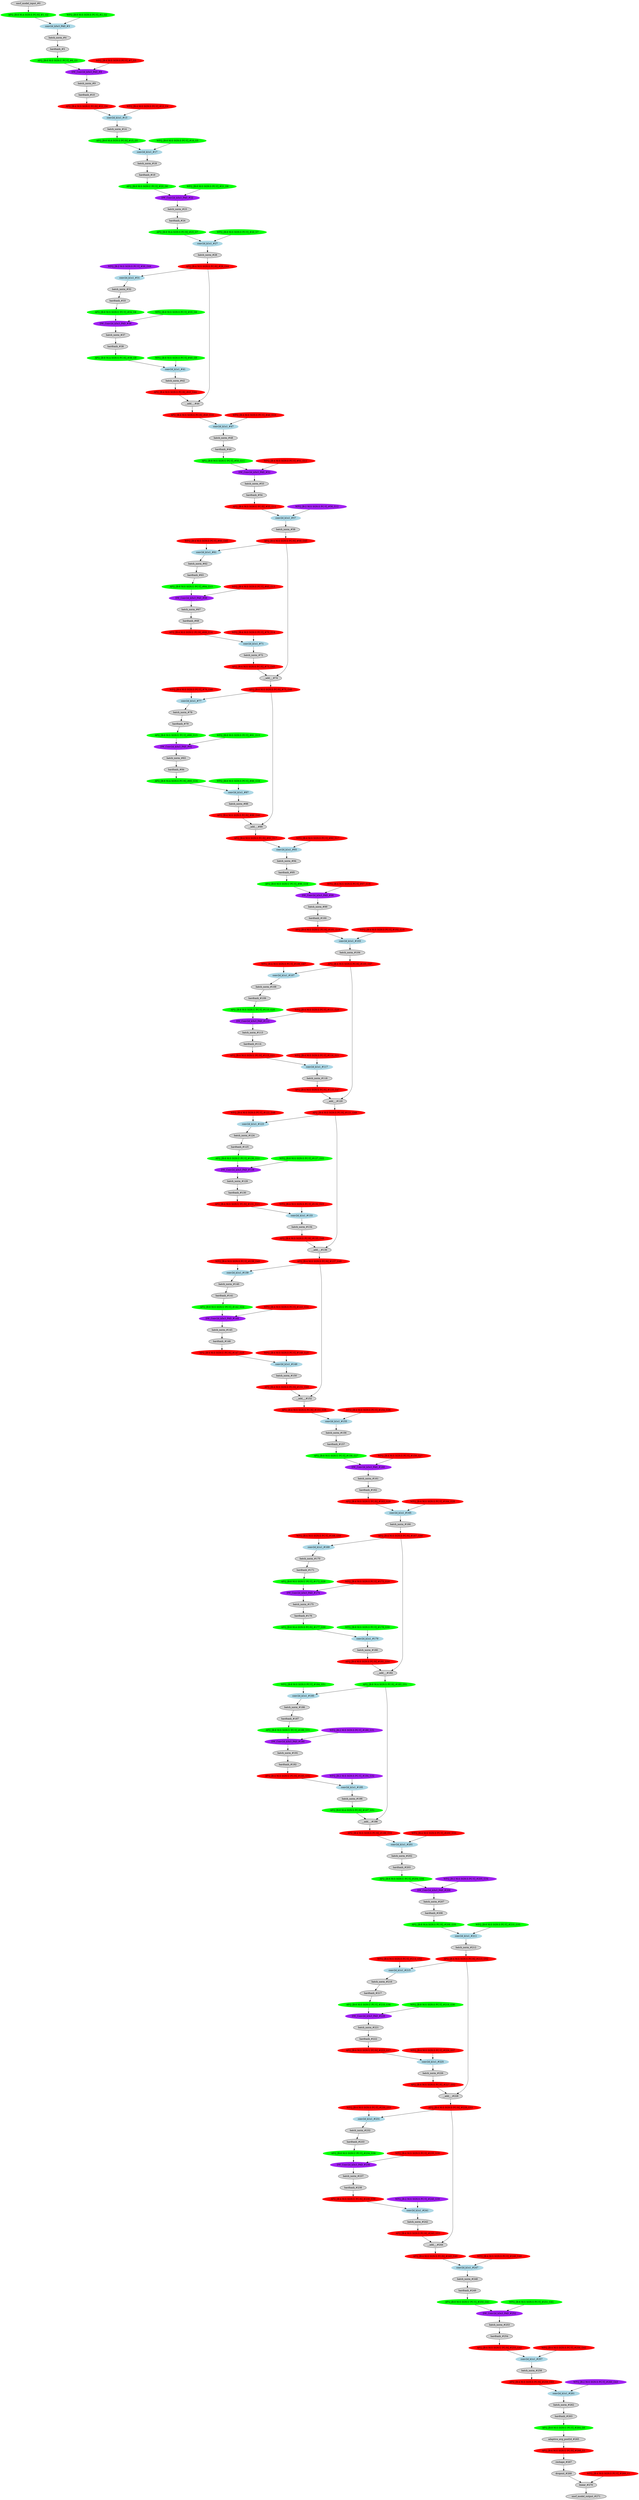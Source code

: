 strict digraph  {
"0 /nncf_model_input" [id=0, label="nncf_model_input_#0", scope="", style=filled, type=nncf_model_input];
"1 AsymmetricQuantizer/asymmetric_quantize" [color=green, id=1, label="AFQ_[B:8 M:A SGN:S PC:N]_#1_G2", scope=AsymmetricQuantizer, style=filled, type=asymmetric_quantize];
"2 MobileNetV2/Sequential[features]/ConvBNActivation[0]/NNCFConv2d[0]/ModuleDict[pre_ops]/UpdateWeight[0]/SymmetricQuantizer[op]/symmetric_quantize" [color=green, id=2, label="WFQ_[B:8 M:S SGN:S PC:Y]_#2_G2", scope="MobileNetV2/Sequential[features]/ConvBNActivation[0]/NNCFConv2d[0]/ModuleDict[pre_ops]/UpdateWeight[0]/SymmetricQuantizer[op]", style=filled, type=symmetric_quantize];
"3 MobileNetV2/Sequential[features]/ConvBNActivation[0]/NNCFConv2d[0]/conv2d" [color=lightblue, id=3, label="conv2d_k3x3_PAD_#3", scope="MobileNetV2/Sequential[features]/ConvBNActivation[0]/NNCFConv2d[0]", style=filled, type=conv2d];
"4 MobileNetV2/Sequential[features]/ConvBNActivation[0]/BatchNorm2d[1]/batch_norm" [id=4, label="batch_norm_#4", scope="MobileNetV2/Sequential[features]/ConvBNActivation[0]/BatchNorm2d[1]", style=filled, type=batch_norm];
"5 MobileNetV2/Sequential[features]/ConvBNActivation[0]/ReLU6[2]/hardtanh" [id=5, label="hardtanh_#5", scope="MobileNetV2/Sequential[features]/ConvBNActivation[0]/ReLU6[2]", style=filled, type=hardtanh];
"6 MobileNetV2/Sequential[features]/ConvBNActivation[0]/ReLU6[2]/SymmetricQuantizer/symmetric_quantize" [color=green, id=6, label="AFQ_[B:8 M:S SGN:U PC:Y]_#6_G3", scope="MobileNetV2/Sequential[features]/ConvBNActivation[0]/ReLU6[2]/SymmetricQuantizer", style=filled, type=symmetric_quantize];
"7 MobileNetV2/Sequential[features]/InvertedResidual[1]/Sequential[conv]/ConvBNActivation[0]/NNCFConv2d[0]/ModuleDict[pre_ops]/UpdateWeight[0]/SymmetricQuantizer[op]/symmetric_quantize" [color=red, id=7, label="WFQ_[B:4 M:S SGN:S PC:Y]_#7_G3", scope="MobileNetV2/Sequential[features]/InvertedResidual[1]/Sequential[conv]/ConvBNActivation[0]/NNCFConv2d[0]/ModuleDict[pre_ops]/UpdateWeight[0]/SymmetricQuantizer[op]", style=filled, type=symmetric_quantize];
"8 MobileNetV2/Sequential[features]/InvertedResidual[1]/Sequential[conv]/ConvBNActivation[0]/NNCFConv2d[0]/conv2d" [color=purple, id=8, label="DW_Conv2d_k3x3_PAD_#8", scope="MobileNetV2/Sequential[features]/InvertedResidual[1]/Sequential[conv]/ConvBNActivation[0]/NNCFConv2d[0]", style=filled, type=conv2d];
"9 MobileNetV2/Sequential[features]/InvertedResidual[1]/Sequential[conv]/ConvBNActivation[0]/BatchNorm2d[1]/batch_norm" [id=9, label="batch_norm_#9", scope="MobileNetV2/Sequential[features]/InvertedResidual[1]/Sequential[conv]/ConvBNActivation[0]/BatchNorm2d[1]", style=filled, type=batch_norm];
"10 MobileNetV2/Sequential[features]/InvertedResidual[1]/Sequential[conv]/ConvBNActivation[0]/ReLU6[2]/hardtanh" [id=10, label="hardtanh_#10", scope="MobileNetV2/Sequential[features]/InvertedResidual[1]/Sequential[conv]/ConvBNActivation[0]/ReLU6[2]", style=filled, type=hardtanh];
"11 MobileNetV2/Sequential[features]/InvertedResidual[1]/Sequential[conv]/ConvBNActivation[0]/ReLU6[2]/SymmetricQuantizer/symmetric_quantize" [color=red, id=11, label="AFQ_[B:4 M:S SGN:U PC:N]_#11_G4", scope="MobileNetV2/Sequential[features]/InvertedResidual[1]/Sequential[conv]/ConvBNActivation[0]/ReLU6[2]/SymmetricQuantizer", style=filled, type=symmetric_quantize];
"12 MobileNetV2/Sequential[features]/InvertedResidual[1]/Sequential[conv]/NNCFConv2d[1]/ModuleDict[pre_ops]/UpdateWeight[0]/SymmetricQuantizer[op]/symmetric_quantize" [color=red, id=12, label="WFQ_[B:4 M:S SGN:S PC:Y]_#12_G4", scope="MobileNetV2/Sequential[features]/InvertedResidual[1]/Sequential[conv]/NNCFConv2d[1]/ModuleDict[pre_ops]/UpdateWeight[0]/SymmetricQuantizer[op]", style=filled, type=symmetric_quantize];
"13 MobileNetV2/Sequential[features]/InvertedResidual[1]/Sequential[conv]/NNCFConv2d[1]/conv2d" [color=lightblue, id=13, label="conv2d_k1x1_#13", scope="MobileNetV2/Sequential[features]/InvertedResidual[1]/Sequential[conv]/NNCFConv2d[1]", style=filled, type=conv2d];
"14 MobileNetV2/Sequential[features]/InvertedResidual[1]/Sequential[conv]/BatchNorm2d[2]/batch_norm" [id=14, label="batch_norm_#14", scope="MobileNetV2/Sequential[features]/InvertedResidual[1]/Sequential[conv]/BatchNorm2d[2]", style=filled, type=batch_norm];
"15 MobileNetV2/Sequential[features]/InvertedResidual[1]/Sequential[conv]/BatchNorm2d[2]/AsymmetricQuantizer/asymmetric_quantize" [color=green, id=15, label="AFQ_[B:8 M:A SGN:S PC:N]_#15_G5", scope="MobileNetV2/Sequential[features]/InvertedResidual[1]/Sequential[conv]/BatchNorm2d[2]/AsymmetricQuantizer", style=filled, type=asymmetric_quantize];
"16 MobileNetV2/Sequential[features]/InvertedResidual[2]/Sequential[conv]/ConvBNActivation[0]/NNCFConv2d[0]/ModuleDict[pre_ops]/UpdateWeight[0]/SymmetricQuantizer[op]/symmetric_quantize" [color=green, id=16, label="WFQ_[B:8 M:S SGN:S PC:Y]_#16_G5", scope="MobileNetV2/Sequential[features]/InvertedResidual[2]/Sequential[conv]/ConvBNActivation[0]/NNCFConv2d[0]/ModuleDict[pre_ops]/UpdateWeight[0]/SymmetricQuantizer[op]", style=filled, type=symmetric_quantize];
"17 MobileNetV2/Sequential[features]/InvertedResidual[2]/Sequential[conv]/ConvBNActivation[0]/NNCFConv2d[0]/conv2d" [color=lightblue, id=17, label="conv2d_k1x1_#17", scope="MobileNetV2/Sequential[features]/InvertedResidual[2]/Sequential[conv]/ConvBNActivation[0]/NNCFConv2d[0]", style=filled, type=conv2d];
"18 MobileNetV2/Sequential[features]/InvertedResidual[2]/Sequential[conv]/ConvBNActivation[0]/BatchNorm2d[1]/batch_norm" [id=18, label="batch_norm_#18", scope="MobileNetV2/Sequential[features]/InvertedResidual[2]/Sequential[conv]/ConvBNActivation[0]/BatchNorm2d[1]", style=filled, type=batch_norm];
"19 MobileNetV2/Sequential[features]/InvertedResidual[2]/Sequential[conv]/ConvBNActivation[0]/ReLU6[2]/hardtanh" [id=19, label="hardtanh_#19", scope="MobileNetV2/Sequential[features]/InvertedResidual[2]/Sequential[conv]/ConvBNActivation[0]/ReLU6[2]", style=filled, type=hardtanh];
"20 MobileNetV2/Sequential[features]/InvertedResidual[2]/Sequential[conv]/ConvBNActivation[0]/ReLU6[2]/SymmetricQuantizer/symmetric_quantize" [color=green, id=20, label="AFQ_[B:8 M:S SGN:U PC:Y]_#20_G6", scope="MobileNetV2/Sequential[features]/InvertedResidual[2]/Sequential[conv]/ConvBNActivation[0]/ReLU6[2]/SymmetricQuantizer", style=filled, type=symmetric_quantize];
"21 MobileNetV2/Sequential[features]/InvertedResidual[2]/Sequential[conv]/ConvBNActivation[1]/NNCFConv2d[0]/ModuleDict[pre_ops]/UpdateWeight[0]/SymmetricQuantizer[op]/symmetric_quantize" [color=green, id=21, label="WFQ_[B:8 M:S SGN:S PC:Y]_#21_G6", scope="MobileNetV2/Sequential[features]/InvertedResidual[2]/Sequential[conv]/ConvBNActivation[1]/NNCFConv2d[0]/ModuleDict[pre_ops]/UpdateWeight[0]/SymmetricQuantizer[op]", style=filled, type=symmetric_quantize];
"22 MobileNetV2/Sequential[features]/InvertedResidual[2]/Sequential[conv]/ConvBNActivation[1]/NNCFConv2d[0]/conv2d" [color=purple, id=22, label="DW_Conv2d_k3x3_PAD_#22", scope="MobileNetV2/Sequential[features]/InvertedResidual[2]/Sequential[conv]/ConvBNActivation[1]/NNCFConv2d[0]", style=filled, type=conv2d];
"23 MobileNetV2/Sequential[features]/InvertedResidual[2]/Sequential[conv]/ConvBNActivation[1]/BatchNorm2d[1]/batch_norm" [id=23, label="batch_norm_#23", scope="MobileNetV2/Sequential[features]/InvertedResidual[2]/Sequential[conv]/ConvBNActivation[1]/BatchNorm2d[1]", style=filled, type=batch_norm];
"24 MobileNetV2/Sequential[features]/InvertedResidual[2]/Sequential[conv]/ConvBNActivation[1]/ReLU6[2]/hardtanh" [id=24, label="hardtanh_#24", scope="MobileNetV2/Sequential[features]/InvertedResidual[2]/Sequential[conv]/ConvBNActivation[1]/ReLU6[2]", style=filled, type=hardtanh];
"25 MobileNetV2/Sequential[features]/InvertedResidual[2]/Sequential[conv]/ConvBNActivation[1]/ReLU6[2]/AsymmetricQuantizer/asymmetric_quantize" [color=green, id=25, label="AFQ_[B:8 M:A SGN:S PC:N]_#25_G7", scope="MobileNetV2/Sequential[features]/InvertedResidual[2]/Sequential[conv]/ConvBNActivation[1]/ReLU6[2]/AsymmetricQuantizer", style=filled, type=asymmetric_quantize];
"26 MobileNetV2/Sequential[features]/InvertedResidual[2]/Sequential[conv]/NNCFConv2d[2]/ModuleDict[pre_ops]/UpdateWeight[0]/SymmetricQuantizer[op]/symmetric_quantize" [color=green, id=26, label="WFQ_[B:8 M:S SGN:S PC:Y]_#26_G7", scope="MobileNetV2/Sequential[features]/InvertedResidual[2]/Sequential[conv]/NNCFConv2d[2]/ModuleDict[pre_ops]/UpdateWeight[0]/SymmetricQuantizer[op]", style=filled, type=symmetric_quantize];
"27 MobileNetV2/Sequential[features]/InvertedResidual[2]/Sequential[conv]/NNCFConv2d[2]/conv2d" [color=lightblue, id=27, label="conv2d_k1x1_#27", scope="MobileNetV2/Sequential[features]/InvertedResidual[2]/Sequential[conv]/NNCFConv2d[2]", style=filled, type=conv2d];
"28 MobileNetV2/Sequential[features]/InvertedResidual[2]/Sequential[conv]/BatchNorm2d[3]/batch_norm" [id=28, label="batch_norm_#28", scope="MobileNetV2/Sequential[features]/InvertedResidual[2]/Sequential[conv]/BatchNorm2d[3]", style=filled, type=batch_norm];
"29 MobileNetV2/Sequential[features]/InvertedResidual[2]/Sequential[conv]/BatchNorm2d[3]/SymmetricQuantizer/symmetric_quantize" [color=red, id=29, label="AFQ_[B:4 M:S SGN:S PC:N]_#29_G44", scope="MobileNetV2/Sequential[features]/InvertedResidual[2]/Sequential[conv]/BatchNorm2d[3]/SymmetricQuantizer", style=filled, type=symmetric_quantize];
"30 MobileNetV2/Sequential[features]/InvertedResidual[3]/Sequential[conv]/ConvBNActivation[0]/NNCFConv2d[0]/ModuleDict[pre_ops]/UpdateWeight[0]/SymmetricQuantizer[op]/symmetric_quantize" [color=purple, id=30, label="WFQ_[B:2 M:S SGN:S PC:Y]_#30_G44", scope="MobileNetV2/Sequential[features]/InvertedResidual[3]/Sequential[conv]/ConvBNActivation[0]/NNCFConv2d[0]/ModuleDict[pre_ops]/UpdateWeight[0]/SymmetricQuantizer[op]", style=filled, type=symmetric_quantize];
"31 MobileNetV2/Sequential[features]/InvertedResidual[3]/Sequential[conv]/ConvBNActivation[0]/NNCFConv2d[0]/conv2d" [color=lightblue, id=31, label="conv2d_k1x1_#31", scope="MobileNetV2/Sequential[features]/InvertedResidual[3]/Sequential[conv]/ConvBNActivation[0]/NNCFConv2d[0]", style=filled, type=conv2d];
"32 MobileNetV2/Sequential[features]/InvertedResidual[3]/Sequential[conv]/ConvBNActivation[0]/BatchNorm2d[1]/batch_norm" [id=32, label="batch_norm_#32", scope="MobileNetV2/Sequential[features]/InvertedResidual[3]/Sequential[conv]/ConvBNActivation[0]/BatchNorm2d[1]", style=filled, type=batch_norm];
"33 MobileNetV2/Sequential[features]/InvertedResidual[3]/Sequential[conv]/ConvBNActivation[0]/ReLU6[2]/hardtanh" [id=33, label="hardtanh_#33", scope="MobileNetV2/Sequential[features]/InvertedResidual[3]/Sequential[conv]/ConvBNActivation[0]/ReLU6[2]", style=filled, type=hardtanh];
"34 MobileNetV2/Sequential[features]/InvertedResidual[3]/Sequential[conv]/ConvBNActivation[0]/ReLU6[2]/SymmetricQuantizer/symmetric_quantize" [color=green, id=34, label="AFQ_[B:8 M:S SGN:U PC:Y]_#34_G8", scope="MobileNetV2/Sequential[features]/InvertedResidual[3]/Sequential[conv]/ConvBNActivation[0]/ReLU6[2]/SymmetricQuantizer", style=filled, type=symmetric_quantize];
"35 MobileNetV2/Sequential[features]/InvertedResidual[3]/Sequential[conv]/ConvBNActivation[1]/NNCFConv2d[0]/ModuleDict[pre_ops]/UpdateWeight[0]/SymmetricQuantizer[op]/symmetric_quantize" [color=green, id=35, label="WFQ_[B:8 M:S SGN:S PC:Y]_#35_G8", scope="MobileNetV2/Sequential[features]/InvertedResidual[3]/Sequential[conv]/ConvBNActivation[1]/NNCFConv2d[0]/ModuleDict[pre_ops]/UpdateWeight[0]/SymmetricQuantizer[op]", style=filled, type=symmetric_quantize];
"36 MobileNetV2/Sequential[features]/InvertedResidual[3]/Sequential[conv]/ConvBNActivation[1]/NNCFConv2d[0]/conv2d" [color=purple, id=36, label="DW_Conv2d_k3x3_PAD_#36", scope="MobileNetV2/Sequential[features]/InvertedResidual[3]/Sequential[conv]/ConvBNActivation[1]/NNCFConv2d[0]", style=filled, type=conv2d];
"37 MobileNetV2/Sequential[features]/InvertedResidual[3]/Sequential[conv]/ConvBNActivation[1]/BatchNorm2d[1]/batch_norm" [id=37, label="batch_norm_#37", scope="MobileNetV2/Sequential[features]/InvertedResidual[3]/Sequential[conv]/ConvBNActivation[1]/BatchNorm2d[1]", style=filled, type=batch_norm];
"38 MobileNetV2/Sequential[features]/InvertedResidual[3]/Sequential[conv]/ConvBNActivation[1]/ReLU6[2]/hardtanh" [id=38, label="hardtanh_#38", scope="MobileNetV2/Sequential[features]/InvertedResidual[3]/Sequential[conv]/ConvBNActivation[1]/ReLU6[2]", style=filled, type=hardtanh];
"39 MobileNetV2/Sequential[features]/InvertedResidual[3]/Sequential[conv]/ConvBNActivation[1]/ReLU6[2]/AsymmetricQuantizer/asymmetric_quantize" [color=green, id=39, label="AFQ_[B:8 M:A SGN:S PC:N]_#39_G9", scope="MobileNetV2/Sequential[features]/InvertedResidual[3]/Sequential[conv]/ConvBNActivation[1]/ReLU6[2]/AsymmetricQuantizer", style=filled, type=asymmetric_quantize];
"40 MobileNetV2/Sequential[features]/InvertedResidual[3]/Sequential[conv]/NNCFConv2d[2]/ModuleDict[pre_ops]/UpdateWeight[0]/SymmetricQuantizer[op]/symmetric_quantize" [color=green, id=40, label="WFQ_[B:8 M:S SGN:S PC:Y]_#40_G9", scope="MobileNetV2/Sequential[features]/InvertedResidual[3]/Sequential[conv]/NNCFConv2d[2]/ModuleDict[pre_ops]/UpdateWeight[0]/SymmetricQuantizer[op]", style=filled, type=symmetric_quantize];
"41 MobileNetV2/Sequential[features]/InvertedResidual[3]/Sequential[conv]/NNCFConv2d[2]/conv2d" [color=lightblue, id=41, label="conv2d_k1x1_#41", scope="MobileNetV2/Sequential[features]/InvertedResidual[3]/Sequential[conv]/NNCFConv2d[2]", style=filled, type=conv2d];
"42 MobileNetV2/Sequential[features]/InvertedResidual[3]/Sequential[conv]/BatchNorm2d[3]/batch_norm" [id=42, label="batch_norm_#42", scope="MobileNetV2/Sequential[features]/InvertedResidual[3]/Sequential[conv]/BatchNorm2d[3]", style=filled, type=batch_norm];
"43 MobileNetV2/Sequential[features]/InvertedResidual[3]/Sequential[conv]/BatchNorm2d[3]/SymmetricQuantizer/symmetric_quantize" [color=red, id=43, label="AFQ_[B:4 M:S SGN:S PC:N]_#43_G44", scope="MobileNetV2/Sequential[features]/InvertedResidual[3]/Sequential[conv]/BatchNorm2d[3]/SymmetricQuantizer", style=filled, type=symmetric_quantize];
"44 MobileNetV2/Sequential[features]/InvertedResidual[3]/__add__" [id=44, label="__add___#44", scope="MobileNetV2/Sequential[features]/InvertedResidual[3]", style=filled, type=__add__];
"45 MobileNetV2/Sequential[features]/InvertedResidual[3]/SymmetricQuantizer/symmetric_quantize" [color=red, id=45, label="AFQ_[B:4 M:S SGN:S PC:N]_#45_G10", scope="MobileNetV2/Sequential[features]/InvertedResidual[3]/SymmetricQuantizer", style=filled, type=symmetric_quantize];
"46 MobileNetV2/Sequential[features]/InvertedResidual[4]/Sequential[conv]/ConvBNActivation[0]/NNCFConv2d[0]/ModuleDict[pre_ops]/UpdateWeight[0]/SymmetricQuantizer[op]/symmetric_quantize" [color=red, id=46, label="WFQ_[B:4 M:S SGN:S PC:Y]_#46_G10", scope="MobileNetV2/Sequential[features]/InvertedResidual[4]/Sequential[conv]/ConvBNActivation[0]/NNCFConv2d[0]/ModuleDict[pre_ops]/UpdateWeight[0]/SymmetricQuantizer[op]", style=filled, type=symmetric_quantize];
"47 MobileNetV2/Sequential[features]/InvertedResidual[4]/Sequential[conv]/ConvBNActivation[0]/NNCFConv2d[0]/conv2d" [color=lightblue, id=47, label="conv2d_k1x1_#47", scope="MobileNetV2/Sequential[features]/InvertedResidual[4]/Sequential[conv]/ConvBNActivation[0]/NNCFConv2d[0]", style=filled, type=conv2d];
"48 MobileNetV2/Sequential[features]/InvertedResidual[4]/Sequential[conv]/ConvBNActivation[0]/BatchNorm2d[1]/batch_norm" [id=48, label="batch_norm_#48", scope="MobileNetV2/Sequential[features]/InvertedResidual[4]/Sequential[conv]/ConvBNActivation[0]/BatchNorm2d[1]", style=filled, type=batch_norm];
"49 MobileNetV2/Sequential[features]/InvertedResidual[4]/Sequential[conv]/ConvBNActivation[0]/ReLU6[2]/hardtanh" [id=49, label="hardtanh_#49", scope="MobileNetV2/Sequential[features]/InvertedResidual[4]/Sequential[conv]/ConvBNActivation[0]/ReLU6[2]", style=filled, type=hardtanh];
"50 MobileNetV2/Sequential[features]/InvertedResidual[4]/Sequential[conv]/ConvBNActivation[0]/ReLU6[2]/SymmetricQuantizer/symmetric_quantize" [color=green, id=50, label="AFQ_[B:8 M:S SGN:U PC:Y]_#50_G11", scope="MobileNetV2/Sequential[features]/InvertedResidual[4]/Sequential[conv]/ConvBNActivation[0]/ReLU6[2]/SymmetricQuantizer", style=filled, type=symmetric_quantize];
"51 MobileNetV2/Sequential[features]/InvertedResidual[4]/Sequential[conv]/ConvBNActivation[1]/NNCFConv2d[0]/ModuleDict[pre_ops]/UpdateWeight[0]/SymmetricQuantizer[op]/symmetric_quantize" [color=red, id=51, label="WFQ_[B:4 M:S SGN:S PC:Y]_#51_G11", scope="MobileNetV2/Sequential[features]/InvertedResidual[4]/Sequential[conv]/ConvBNActivation[1]/NNCFConv2d[0]/ModuleDict[pre_ops]/UpdateWeight[0]/SymmetricQuantizer[op]", style=filled, type=symmetric_quantize];
"52 MobileNetV2/Sequential[features]/InvertedResidual[4]/Sequential[conv]/ConvBNActivation[1]/NNCFConv2d[0]/conv2d" [color=purple, id=52, label="DW_Conv2d_k3x3_PAD_#52", scope="MobileNetV2/Sequential[features]/InvertedResidual[4]/Sequential[conv]/ConvBNActivation[1]/NNCFConv2d[0]", style=filled, type=conv2d];
"53 MobileNetV2/Sequential[features]/InvertedResidual[4]/Sequential[conv]/ConvBNActivation[1]/BatchNorm2d[1]/batch_norm" [id=53, label="batch_norm_#53", scope="MobileNetV2/Sequential[features]/InvertedResidual[4]/Sequential[conv]/ConvBNActivation[1]/BatchNorm2d[1]", style=filled, type=batch_norm];
"54 MobileNetV2/Sequential[features]/InvertedResidual[4]/Sequential[conv]/ConvBNActivation[1]/ReLU6[2]/hardtanh" [id=54, label="hardtanh_#54", scope="MobileNetV2/Sequential[features]/InvertedResidual[4]/Sequential[conv]/ConvBNActivation[1]/ReLU6[2]", style=filled, type=hardtanh];
"55 MobileNetV2/Sequential[features]/InvertedResidual[4]/Sequential[conv]/ConvBNActivation[1]/ReLU6[2]/SymmetricQuantizer/symmetric_quantize" [color=red, id=55, label="AFQ_[B:4 M:S SGN:U PC:N]_#55_G12", scope="MobileNetV2/Sequential[features]/InvertedResidual[4]/Sequential[conv]/ConvBNActivation[1]/ReLU6[2]/SymmetricQuantizer", style=filled, type=symmetric_quantize];
"56 MobileNetV2/Sequential[features]/InvertedResidual[4]/Sequential[conv]/NNCFConv2d[2]/ModuleDict[pre_ops]/UpdateWeight[0]/SymmetricQuantizer[op]/symmetric_quantize" [color=purple, id=56, label="WFQ_[B:2 M:S SGN:S PC:Y]_#56_G12", scope="MobileNetV2/Sequential[features]/InvertedResidual[4]/Sequential[conv]/NNCFConv2d[2]/ModuleDict[pre_ops]/UpdateWeight[0]/SymmetricQuantizer[op]", style=filled, type=symmetric_quantize];
"57 MobileNetV2/Sequential[features]/InvertedResidual[4]/Sequential[conv]/NNCFConv2d[2]/conv2d" [color=lightblue, id=57, label="conv2d_k1x1_#57", scope="MobileNetV2/Sequential[features]/InvertedResidual[4]/Sequential[conv]/NNCFConv2d[2]", style=filled, type=conv2d];
"58 MobileNetV2/Sequential[features]/InvertedResidual[4]/Sequential[conv]/BatchNorm2d[3]/batch_norm" [id=58, label="batch_norm_#58", scope="MobileNetV2/Sequential[features]/InvertedResidual[4]/Sequential[conv]/BatchNorm2d[3]", style=filled, type=batch_norm];
"59 MobileNetV2/Sequential[features]/InvertedResidual[4]/Sequential[conv]/BatchNorm2d[3]/SymmetricQuantizer/symmetric_quantize" [color=red, id=59, label="AFQ_[B:4 M:S SGN:S PC:N]_#59_G45", scope="MobileNetV2/Sequential[features]/InvertedResidual[4]/Sequential[conv]/BatchNorm2d[3]/SymmetricQuantizer", style=filled, type=symmetric_quantize];
"60 MobileNetV2/Sequential[features]/InvertedResidual[5]/Sequential[conv]/ConvBNActivation[0]/NNCFConv2d[0]/ModuleDict[pre_ops]/UpdateWeight[0]/SymmetricQuantizer[op]/symmetric_quantize" [color=red, id=60, label="WFQ_[B:4 M:S SGN:S PC:Y]_#60_G45", scope="MobileNetV2/Sequential[features]/InvertedResidual[5]/Sequential[conv]/ConvBNActivation[0]/NNCFConv2d[0]/ModuleDict[pre_ops]/UpdateWeight[0]/SymmetricQuantizer[op]", style=filled, type=symmetric_quantize];
"61 MobileNetV2/Sequential[features]/InvertedResidual[5]/Sequential[conv]/ConvBNActivation[0]/NNCFConv2d[0]/conv2d" [color=lightblue, id=61, label="conv2d_k1x1_#61", scope="MobileNetV2/Sequential[features]/InvertedResidual[5]/Sequential[conv]/ConvBNActivation[0]/NNCFConv2d[0]", style=filled, type=conv2d];
"62 MobileNetV2/Sequential[features]/InvertedResidual[5]/Sequential[conv]/ConvBNActivation[0]/BatchNorm2d[1]/batch_norm" [id=62, label="batch_norm_#62", scope="MobileNetV2/Sequential[features]/InvertedResidual[5]/Sequential[conv]/ConvBNActivation[0]/BatchNorm2d[1]", style=filled, type=batch_norm];
"63 MobileNetV2/Sequential[features]/InvertedResidual[5]/Sequential[conv]/ConvBNActivation[0]/ReLU6[2]/hardtanh" [id=63, label="hardtanh_#63", scope="MobileNetV2/Sequential[features]/InvertedResidual[5]/Sequential[conv]/ConvBNActivation[0]/ReLU6[2]", style=filled, type=hardtanh];
"64 MobileNetV2/Sequential[features]/InvertedResidual[5]/Sequential[conv]/ConvBNActivation[0]/ReLU6[2]/SymmetricQuantizer/symmetric_quantize" [color=green, id=64, label="AFQ_[B:8 M:S SGN:U PC:Y]_#64_G13", scope="MobileNetV2/Sequential[features]/InvertedResidual[5]/Sequential[conv]/ConvBNActivation[0]/ReLU6[2]/SymmetricQuantizer", style=filled, type=symmetric_quantize];
"65 MobileNetV2/Sequential[features]/InvertedResidual[5]/Sequential[conv]/ConvBNActivation[1]/NNCFConv2d[0]/ModuleDict[pre_ops]/UpdateWeight[0]/SymmetricQuantizer[op]/symmetric_quantize" [color=red, id=65, label="WFQ_[B:4 M:S SGN:S PC:Y]_#65_G13", scope="MobileNetV2/Sequential[features]/InvertedResidual[5]/Sequential[conv]/ConvBNActivation[1]/NNCFConv2d[0]/ModuleDict[pre_ops]/UpdateWeight[0]/SymmetricQuantizer[op]", style=filled, type=symmetric_quantize];
"66 MobileNetV2/Sequential[features]/InvertedResidual[5]/Sequential[conv]/ConvBNActivation[1]/NNCFConv2d[0]/conv2d" [color=purple, id=66, label="DW_Conv2d_k3x3_PAD_#66", scope="MobileNetV2/Sequential[features]/InvertedResidual[5]/Sequential[conv]/ConvBNActivation[1]/NNCFConv2d[0]", style=filled, type=conv2d];
"67 MobileNetV2/Sequential[features]/InvertedResidual[5]/Sequential[conv]/ConvBNActivation[1]/BatchNorm2d[1]/batch_norm" [id=67, label="batch_norm_#67", scope="MobileNetV2/Sequential[features]/InvertedResidual[5]/Sequential[conv]/ConvBNActivation[1]/BatchNorm2d[1]", style=filled, type=batch_norm];
"68 MobileNetV2/Sequential[features]/InvertedResidual[5]/Sequential[conv]/ConvBNActivation[1]/ReLU6[2]/hardtanh" [id=68, label="hardtanh_#68", scope="MobileNetV2/Sequential[features]/InvertedResidual[5]/Sequential[conv]/ConvBNActivation[1]/ReLU6[2]", style=filled, type=hardtanh];
"69 MobileNetV2/Sequential[features]/InvertedResidual[5]/Sequential[conv]/ConvBNActivation[1]/ReLU6[2]/SymmetricQuantizer/symmetric_quantize" [color=red, id=69, label="AFQ_[B:4 M:S SGN:U PC:N]_#69_G14", scope="MobileNetV2/Sequential[features]/InvertedResidual[5]/Sequential[conv]/ConvBNActivation[1]/ReLU6[2]/SymmetricQuantizer", style=filled, type=symmetric_quantize];
"70 MobileNetV2/Sequential[features]/InvertedResidual[5]/Sequential[conv]/NNCFConv2d[2]/ModuleDict[pre_ops]/UpdateWeight[0]/SymmetricQuantizer[op]/symmetric_quantize" [color=red, id=70, label="WFQ_[B:4 M:S SGN:S PC:Y]_#70_G14", scope="MobileNetV2/Sequential[features]/InvertedResidual[5]/Sequential[conv]/NNCFConv2d[2]/ModuleDict[pre_ops]/UpdateWeight[0]/SymmetricQuantizer[op]", style=filled, type=symmetric_quantize];
"71 MobileNetV2/Sequential[features]/InvertedResidual[5]/Sequential[conv]/NNCFConv2d[2]/conv2d" [color=lightblue, id=71, label="conv2d_k1x1_#71", scope="MobileNetV2/Sequential[features]/InvertedResidual[5]/Sequential[conv]/NNCFConv2d[2]", style=filled, type=conv2d];
"72 MobileNetV2/Sequential[features]/InvertedResidual[5]/Sequential[conv]/BatchNorm2d[3]/batch_norm" [id=72, label="batch_norm_#72", scope="MobileNetV2/Sequential[features]/InvertedResidual[5]/Sequential[conv]/BatchNorm2d[3]", style=filled, type=batch_norm];
"73 MobileNetV2/Sequential[features]/InvertedResidual[5]/Sequential[conv]/BatchNorm2d[3]/SymmetricQuantizer/symmetric_quantize" [color=red, id=73, label="AFQ_[B:4 M:S SGN:S PC:N]_#73_G45", scope="MobileNetV2/Sequential[features]/InvertedResidual[5]/Sequential[conv]/BatchNorm2d[3]/SymmetricQuantizer", style=filled, type=symmetric_quantize];
"74 MobileNetV2/Sequential[features]/InvertedResidual[5]/__add__" [id=74, label="__add___#74", scope="MobileNetV2/Sequential[features]/InvertedResidual[5]", style=filled, type=__add__];
"75 MobileNetV2/Sequential[features]/InvertedResidual[5]/SymmetricQuantizer/symmetric_quantize" [color=red, id=75, label="AFQ_[B:4 M:S SGN:S PC:N]_#75_G46", scope="MobileNetV2/Sequential[features]/InvertedResidual[5]/SymmetricQuantizer", style=filled, type=symmetric_quantize];
"76 MobileNetV2/Sequential[features]/InvertedResidual[6]/Sequential[conv]/ConvBNActivation[0]/NNCFConv2d[0]/ModuleDict[pre_ops]/UpdateWeight[0]/SymmetricQuantizer[op]/symmetric_quantize" [color=red, id=76, label="WFQ_[B:4 M:S SGN:S PC:Y]_#76_G46", scope="MobileNetV2/Sequential[features]/InvertedResidual[6]/Sequential[conv]/ConvBNActivation[0]/NNCFConv2d[0]/ModuleDict[pre_ops]/UpdateWeight[0]/SymmetricQuantizer[op]", style=filled, type=symmetric_quantize];
"77 MobileNetV2/Sequential[features]/InvertedResidual[6]/Sequential[conv]/ConvBNActivation[0]/NNCFConv2d[0]/conv2d" [color=lightblue, id=77, label="conv2d_k1x1_#77", scope="MobileNetV2/Sequential[features]/InvertedResidual[6]/Sequential[conv]/ConvBNActivation[0]/NNCFConv2d[0]", style=filled, type=conv2d];
"78 MobileNetV2/Sequential[features]/InvertedResidual[6]/Sequential[conv]/ConvBNActivation[0]/BatchNorm2d[1]/batch_norm" [id=78, label="batch_norm_#78", scope="MobileNetV2/Sequential[features]/InvertedResidual[6]/Sequential[conv]/ConvBNActivation[0]/BatchNorm2d[1]", style=filled, type=batch_norm];
"79 MobileNetV2/Sequential[features]/InvertedResidual[6]/Sequential[conv]/ConvBNActivation[0]/ReLU6[2]/hardtanh" [id=79, label="hardtanh_#79", scope="MobileNetV2/Sequential[features]/InvertedResidual[6]/Sequential[conv]/ConvBNActivation[0]/ReLU6[2]", style=filled, type=hardtanh];
"80 MobileNetV2/Sequential[features]/InvertedResidual[6]/Sequential[conv]/ConvBNActivation[0]/ReLU6[2]/SymmetricQuantizer/symmetric_quantize" [color=green, id=80, label="AFQ_[B:8 M:S SGN:U PC:Y]_#80_G15", scope="MobileNetV2/Sequential[features]/InvertedResidual[6]/Sequential[conv]/ConvBNActivation[0]/ReLU6[2]/SymmetricQuantizer", style=filled, type=symmetric_quantize];
"81 MobileNetV2/Sequential[features]/InvertedResidual[6]/Sequential[conv]/ConvBNActivation[1]/NNCFConv2d[0]/ModuleDict[pre_ops]/UpdateWeight[0]/SymmetricQuantizer[op]/symmetric_quantize" [color=green, id=81, label="WFQ_[B:8 M:S SGN:S PC:Y]_#81_G15", scope="MobileNetV2/Sequential[features]/InvertedResidual[6]/Sequential[conv]/ConvBNActivation[1]/NNCFConv2d[0]/ModuleDict[pre_ops]/UpdateWeight[0]/SymmetricQuantizer[op]", style=filled, type=symmetric_quantize];
"82 MobileNetV2/Sequential[features]/InvertedResidual[6]/Sequential[conv]/ConvBNActivation[1]/NNCFConv2d[0]/conv2d" [color=purple, id=82, label="DW_Conv2d_k3x3_PAD_#82", scope="MobileNetV2/Sequential[features]/InvertedResidual[6]/Sequential[conv]/ConvBNActivation[1]/NNCFConv2d[0]", style=filled, type=conv2d];
"83 MobileNetV2/Sequential[features]/InvertedResidual[6]/Sequential[conv]/ConvBNActivation[1]/BatchNorm2d[1]/batch_norm" [id=83, label="batch_norm_#83", scope="MobileNetV2/Sequential[features]/InvertedResidual[6]/Sequential[conv]/ConvBNActivation[1]/BatchNorm2d[1]", style=filled, type=batch_norm];
"84 MobileNetV2/Sequential[features]/InvertedResidual[6]/Sequential[conv]/ConvBNActivation[1]/ReLU6[2]/hardtanh" [id=84, label="hardtanh_#84", scope="MobileNetV2/Sequential[features]/InvertedResidual[6]/Sequential[conv]/ConvBNActivation[1]/ReLU6[2]", style=filled, type=hardtanh];
"85 MobileNetV2/Sequential[features]/InvertedResidual[6]/Sequential[conv]/ConvBNActivation[1]/ReLU6[2]/AsymmetricQuantizer/asymmetric_quantize" [color=green, id=85, label="AFQ_[B:8 M:A SGN:S PC:N]_#85_G16", scope="MobileNetV2/Sequential[features]/InvertedResidual[6]/Sequential[conv]/ConvBNActivation[1]/ReLU6[2]/AsymmetricQuantizer", style=filled, type=asymmetric_quantize];
"86 MobileNetV2/Sequential[features]/InvertedResidual[6]/Sequential[conv]/NNCFConv2d[2]/ModuleDict[pre_ops]/UpdateWeight[0]/SymmetricQuantizer[op]/symmetric_quantize" [color=green, id=86, label="WFQ_[B:8 M:S SGN:S PC:Y]_#86_G16", scope="MobileNetV2/Sequential[features]/InvertedResidual[6]/Sequential[conv]/NNCFConv2d[2]/ModuleDict[pre_ops]/UpdateWeight[0]/SymmetricQuantizer[op]", style=filled, type=symmetric_quantize];
"87 MobileNetV2/Sequential[features]/InvertedResidual[6]/Sequential[conv]/NNCFConv2d[2]/conv2d" [color=lightblue, id=87, label="conv2d_k1x1_#87", scope="MobileNetV2/Sequential[features]/InvertedResidual[6]/Sequential[conv]/NNCFConv2d[2]", style=filled, type=conv2d];
"88 MobileNetV2/Sequential[features]/InvertedResidual[6]/Sequential[conv]/BatchNorm2d[3]/batch_norm" [id=88, label="batch_norm_#88", scope="MobileNetV2/Sequential[features]/InvertedResidual[6]/Sequential[conv]/BatchNorm2d[3]", style=filled, type=batch_norm];
"89 MobileNetV2/Sequential[features]/InvertedResidual[6]/Sequential[conv]/BatchNorm2d[3]/SymmetricQuantizer/symmetric_quantize" [color=red, id=89, label="AFQ_[B:4 M:S SGN:S PC:N]_#89_G46", scope="MobileNetV2/Sequential[features]/InvertedResidual[6]/Sequential[conv]/BatchNorm2d[3]/SymmetricQuantizer", style=filled, type=symmetric_quantize];
"90 MobileNetV2/Sequential[features]/InvertedResidual[6]/__add__" [id=90, label="__add___#90", scope="MobileNetV2/Sequential[features]/InvertedResidual[6]", style=filled, type=__add__];
"91 MobileNetV2/Sequential[features]/InvertedResidual[6]/SymmetricQuantizer/symmetric_quantize" [color=red, id=91, label="AFQ_[B:4 M:S SGN:S PC:N]_#91_G17", scope="MobileNetV2/Sequential[features]/InvertedResidual[6]/SymmetricQuantizer", style=filled, type=symmetric_quantize];
"92 MobileNetV2/Sequential[features]/InvertedResidual[7]/Sequential[conv]/ConvBNActivation[0]/NNCFConv2d[0]/ModuleDict[pre_ops]/UpdateWeight[0]/SymmetricQuantizer[op]/symmetric_quantize" [color=red, id=92, label="WFQ_[B:4 M:S SGN:S PC:Y]_#92_G17", scope="MobileNetV2/Sequential[features]/InvertedResidual[7]/Sequential[conv]/ConvBNActivation[0]/NNCFConv2d[0]/ModuleDict[pre_ops]/UpdateWeight[0]/SymmetricQuantizer[op]", style=filled, type=symmetric_quantize];
"93 MobileNetV2/Sequential[features]/InvertedResidual[7]/Sequential[conv]/ConvBNActivation[0]/NNCFConv2d[0]/conv2d" [color=lightblue, id=93, label="conv2d_k1x1_#93", scope="MobileNetV2/Sequential[features]/InvertedResidual[7]/Sequential[conv]/ConvBNActivation[0]/NNCFConv2d[0]", style=filled, type=conv2d];
"94 MobileNetV2/Sequential[features]/InvertedResidual[7]/Sequential[conv]/ConvBNActivation[0]/BatchNorm2d[1]/batch_norm" [id=94, label="batch_norm_#94", scope="MobileNetV2/Sequential[features]/InvertedResidual[7]/Sequential[conv]/ConvBNActivation[0]/BatchNorm2d[1]", style=filled, type=batch_norm];
"95 MobileNetV2/Sequential[features]/InvertedResidual[7]/Sequential[conv]/ConvBNActivation[0]/ReLU6[2]/hardtanh" [id=95, label="hardtanh_#95", scope="MobileNetV2/Sequential[features]/InvertedResidual[7]/Sequential[conv]/ConvBNActivation[0]/ReLU6[2]", style=filled, type=hardtanh];
"96 MobileNetV2/Sequential[features]/InvertedResidual[7]/Sequential[conv]/ConvBNActivation[0]/ReLU6[2]/SymmetricQuantizer/symmetric_quantize" [color=green, id=96, label="AFQ_[B:8 M:S SGN:U PC:Y]_#96_G18", scope="MobileNetV2/Sequential[features]/InvertedResidual[7]/Sequential[conv]/ConvBNActivation[0]/ReLU6[2]/SymmetricQuantizer", style=filled, type=symmetric_quantize];
"97 MobileNetV2/Sequential[features]/InvertedResidual[7]/Sequential[conv]/ConvBNActivation[1]/NNCFConv2d[0]/ModuleDict[pre_ops]/UpdateWeight[0]/SymmetricQuantizer[op]/symmetric_quantize" [color=red, id=97, label="WFQ_[B:4 M:S SGN:S PC:Y]_#97_G18", scope="MobileNetV2/Sequential[features]/InvertedResidual[7]/Sequential[conv]/ConvBNActivation[1]/NNCFConv2d[0]/ModuleDict[pre_ops]/UpdateWeight[0]/SymmetricQuantizer[op]", style=filled, type=symmetric_quantize];
"98 MobileNetV2/Sequential[features]/InvertedResidual[7]/Sequential[conv]/ConvBNActivation[1]/NNCFConv2d[0]/conv2d" [color=purple, id=98, label="DW_Conv2d_k3x3_PAD_#98", scope="MobileNetV2/Sequential[features]/InvertedResidual[7]/Sequential[conv]/ConvBNActivation[1]/NNCFConv2d[0]", style=filled, type=conv2d];
"99 MobileNetV2/Sequential[features]/InvertedResidual[7]/Sequential[conv]/ConvBNActivation[1]/BatchNorm2d[1]/batch_norm" [id=99, label="batch_norm_#99", scope="MobileNetV2/Sequential[features]/InvertedResidual[7]/Sequential[conv]/ConvBNActivation[1]/BatchNorm2d[1]", style=filled, type=batch_norm];
"100 MobileNetV2/Sequential[features]/InvertedResidual[7]/Sequential[conv]/ConvBNActivation[1]/ReLU6[2]/hardtanh" [id=100, label="hardtanh_#100", scope="MobileNetV2/Sequential[features]/InvertedResidual[7]/Sequential[conv]/ConvBNActivation[1]/ReLU6[2]", style=filled, type=hardtanh];
"101 MobileNetV2/Sequential[features]/InvertedResidual[7]/Sequential[conv]/ConvBNActivation[1]/ReLU6[2]/SymmetricQuantizer/symmetric_quantize" [color=red, id=101, label="AFQ_[B:4 M:S SGN:U PC:N]_#101_G19", scope="MobileNetV2/Sequential[features]/InvertedResidual[7]/Sequential[conv]/ConvBNActivation[1]/ReLU6[2]/SymmetricQuantizer", style=filled, type=symmetric_quantize];
"102 MobileNetV2/Sequential[features]/InvertedResidual[7]/Sequential[conv]/NNCFConv2d[2]/ModuleDict[pre_ops]/UpdateWeight[0]/SymmetricQuantizer[op]/symmetric_quantize" [color=red, id=102, label="WFQ_[B:4 M:S SGN:S PC:Y]_#102_G19", scope="MobileNetV2/Sequential[features]/InvertedResidual[7]/Sequential[conv]/NNCFConv2d[2]/ModuleDict[pre_ops]/UpdateWeight[0]/SymmetricQuantizer[op]", style=filled, type=symmetric_quantize];
"103 MobileNetV2/Sequential[features]/InvertedResidual[7]/Sequential[conv]/NNCFConv2d[2]/conv2d" [color=lightblue, id=103, label="conv2d_k1x1_#103", scope="MobileNetV2/Sequential[features]/InvertedResidual[7]/Sequential[conv]/NNCFConv2d[2]", style=filled, type=conv2d];
"104 MobileNetV2/Sequential[features]/InvertedResidual[7]/Sequential[conv]/BatchNorm2d[3]/batch_norm" [id=104, label="batch_norm_#104", scope="MobileNetV2/Sequential[features]/InvertedResidual[7]/Sequential[conv]/BatchNorm2d[3]", style=filled, type=batch_norm];
"105 MobileNetV2/Sequential[features]/InvertedResidual[7]/Sequential[conv]/BatchNorm2d[3]/SymmetricQuantizer/symmetric_quantize" [color=red, id=105, label="AFQ_[B:4 M:S SGN:S PC:N]_#105_G47", scope="MobileNetV2/Sequential[features]/InvertedResidual[7]/Sequential[conv]/BatchNorm2d[3]/SymmetricQuantizer", style=filled, type=symmetric_quantize];
"106 MobileNetV2/Sequential[features]/InvertedResidual[8]/Sequential[conv]/ConvBNActivation[0]/NNCFConv2d[0]/ModuleDict[pre_ops]/UpdateWeight[0]/SymmetricQuantizer[op]/symmetric_quantize" [color=red, id=106, label="WFQ_[B:4 M:S SGN:S PC:Y]_#106_G47", scope="MobileNetV2/Sequential[features]/InvertedResidual[8]/Sequential[conv]/ConvBNActivation[0]/NNCFConv2d[0]/ModuleDict[pre_ops]/UpdateWeight[0]/SymmetricQuantizer[op]", style=filled, type=symmetric_quantize];
"107 MobileNetV2/Sequential[features]/InvertedResidual[8]/Sequential[conv]/ConvBNActivation[0]/NNCFConv2d[0]/conv2d" [color=lightblue, id=107, label="conv2d_k1x1_#107", scope="MobileNetV2/Sequential[features]/InvertedResidual[8]/Sequential[conv]/ConvBNActivation[0]/NNCFConv2d[0]", style=filled, type=conv2d];
"108 MobileNetV2/Sequential[features]/InvertedResidual[8]/Sequential[conv]/ConvBNActivation[0]/BatchNorm2d[1]/batch_norm" [id=108, label="batch_norm_#108", scope="MobileNetV2/Sequential[features]/InvertedResidual[8]/Sequential[conv]/ConvBNActivation[0]/BatchNorm2d[1]", style=filled, type=batch_norm];
"109 MobileNetV2/Sequential[features]/InvertedResidual[8]/Sequential[conv]/ConvBNActivation[0]/ReLU6[2]/hardtanh" [id=109, label="hardtanh_#109", scope="MobileNetV2/Sequential[features]/InvertedResidual[8]/Sequential[conv]/ConvBNActivation[0]/ReLU6[2]", style=filled, type=hardtanh];
"110 MobileNetV2/Sequential[features]/InvertedResidual[8]/Sequential[conv]/ConvBNActivation[0]/ReLU6[2]/SymmetricQuantizer/symmetric_quantize" [color=green, id=110, label="AFQ_[B:8 M:S SGN:U PC:Y]_#110_G20", scope="MobileNetV2/Sequential[features]/InvertedResidual[8]/Sequential[conv]/ConvBNActivation[0]/ReLU6[2]/SymmetricQuantizer", style=filled, type=symmetric_quantize];
"111 MobileNetV2/Sequential[features]/InvertedResidual[8]/Sequential[conv]/ConvBNActivation[1]/NNCFConv2d[0]/ModuleDict[pre_ops]/UpdateWeight[0]/SymmetricQuantizer[op]/symmetric_quantize" [color=red, id=111, label="WFQ_[B:4 M:S SGN:S PC:Y]_#111_G20", scope="MobileNetV2/Sequential[features]/InvertedResidual[8]/Sequential[conv]/ConvBNActivation[1]/NNCFConv2d[0]/ModuleDict[pre_ops]/UpdateWeight[0]/SymmetricQuantizer[op]", style=filled, type=symmetric_quantize];
"112 MobileNetV2/Sequential[features]/InvertedResidual[8]/Sequential[conv]/ConvBNActivation[1]/NNCFConv2d[0]/conv2d" [color=purple, id=112, label="DW_Conv2d_k3x3_PAD_#112", scope="MobileNetV2/Sequential[features]/InvertedResidual[8]/Sequential[conv]/ConvBNActivation[1]/NNCFConv2d[0]", style=filled, type=conv2d];
"113 MobileNetV2/Sequential[features]/InvertedResidual[8]/Sequential[conv]/ConvBNActivation[1]/BatchNorm2d[1]/batch_norm" [id=113, label="batch_norm_#113", scope="MobileNetV2/Sequential[features]/InvertedResidual[8]/Sequential[conv]/ConvBNActivation[1]/BatchNorm2d[1]", style=filled, type=batch_norm];
"114 MobileNetV2/Sequential[features]/InvertedResidual[8]/Sequential[conv]/ConvBNActivation[1]/ReLU6[2]/hardtanh" [id=114, label="hardtanh_#114", scope="MobileNetV2/Sequential[features]/InvertedResidual[8]/Sequential[conv]/ConvBNActivation[1]/ReLU6[2]", style=filled, type=hardtanh];
"115 MobileNetV2/Sequential[features]/InvertedResidual[8]/Sequential[conv]/ConvBNActivation[1]/ReLU6[2]/SymmetricQuantizer/symmetric_quantize" [color=red, id=115, label="AFQ_[B:4 M:S SGN:U PC:N]_#115_G21", scope="MobileNetV2/Sequential[features]/InvertedResidual[8]/Sequential[conv]/ConvBNActivation[1]/ReLU6[2]/SymmetricQuantizer", style=filled, type=symmetric_quantize];
"116 MobileNetV2/Sequential[features]/InvertedResidual[8]/Sequential[conv]/NNCFConv2d[2]/ModuleDict[pre_ops]/UpdateWeight[0]/SymmetricQuantizer[op]/symmetric_quantize" [color=red, id=116, label="WFQ_[B:4 M:S SGN:S PC:Y]_#116_G21", scope="MobileNetV2/Sequential[features]/InvertedResidual[8]/Sequential[conv]/NNCFConv2d[2]/ModuleDict[pre_ops]/UpdateWeight[0]/SymmetricQuantizer[op]", style=filled, type=symmetric_quantize];
"117 MobileNetV2/Sequential[features]/InvertedResidual[8]/Sequential[conv]/NNCFConv2d[2]/conv2d" [color=lightblue, id=117, label="conv2d_k1x1_#117", scope="MobileNetV2/Sequential[features]/InvertedResidual[8]/Sequential[conv]/NNCFConv2d[2]", style=filled, type=conv2d];
"118 MobileNetV2/Sequential[features]/InvertedResidual[8]/Sequential[conv]/BatchNorm2d[3]/batch_norm" [id=118, label="batch_norm_#118", scope="MobileNetV2/Sequential[features]/InvertedResidual[8]/Sequential[conv]/BatchNorm2d[3]", style=filled, type=batch_norm];
"119 MobileNetV2/Sequential[features]/InvertedResidual[8]/Sequential[conv]/BatchNorm2d[3]/SymmetricQuantizer/symmetric_quantize" [color=red, id=119, label="AFQ_[B:4 M:S SGN:S PC:N]_#119_G47", scope="MobileNetV2/Sequential[features]/InvertedResidual[8]/Sequential[conv]/BatchNorm2d[3]/SymmetricQuantizer", style=filled, type=symmetric_quantize];
"120 MobileNetV2/Sequential[features]/InvertedResidual[8]/__add__" [id=120, label="__add___#120", scope="MobileNetV2/Sequential[features]/InvertedResidual[8]", style=filled, type=__add__];
"121 MobileNetV2/Sequential[features]/InvertedResidual[8]/SymmetricQuantizer/symmetric_quantize" [color=red, id=121, label="AFQ_[B:4 M:S SGN:S PC:N]_#121_G48", scope="MobileNetV2/Sequential[features]/InvertedResidual[8]/SymmetricQuantizer", style=filled, type=symmetric_quantize];
"122 MobileNetV2/Sequential[features]/InvertedResidual[9]/Sequential[conv]/ConvBNActivation[0]/NNCFConv2d[0]/ModuleDict[pre_ops]/UpdateWeight[0]/SymmetricQuantizer[op]/symmetric_quantize" [color=red, id=122, label="WFQ_[B:4 M:S SGN:S PC:Y]_#122_G48", scope="MobileNetV2/Sequential[features]/InvertedResidual[9]/Sequential[conv]/ConvBNActivation[0]/NNCFConv2d[0]/ModuleDict[pre_ops]/UpdateWeight[0]/SymmetricQuantizer[op]", style=filled, type=symmetric_quantize];
"123 MobileNetV2/Sequential[features]/InvertedResidual[9]/Sequential[conv]/ConvBNActivation[0]/NNCFConv2d[0]/conv2d" [color=lightblue, id=123, label="conv2d_k1x1_#123", scope="MobileNetV2/Sequential[features]/InvertedResidual[9]/Sequential[conv]/ConvBNActivation[0]/NNCFConv2d[0]", style=filled, type=conv2d];
"124 MobileNetV2/Sequential[features]/InvertedResidual[9]/Sequential[conv]/ConvBNActivation[0]/BatchNorm2d[1]/batch_norm" [id=124, label="batch_norm_#124", scope="MobileNetV2/Sequential[features]/InvertedResidual[9]/Sequential[conv]/ConvBNActivation[0]/BatchNorm2d[1]", style=filled, type=batch_norm];
"125 MobileNetV2/Sequential[features]/InvertedResidual[9]/Sequential[conv]/ConvBNActivation[0]/ReLU6[2]/hardtanh" [id=125, label="hardtanh_#125", scope="MobileNetV2/Sequential[features]/InvertedResidual[9]/Sequential[conv]/ConvBNActivation[0]/ReLU6[2]", style=filled, type=hardtanh];
"126 MobileNetV2/Sequential[features]/InvertedResidual[9]/Sequential[conv]/ConvBNActivation[0]/ReLU6[2]/SymmetricQuantizer/symmetric_quantize" [color=green, id=126, label="AFQ_[B:8 M:S SGN:U PC:Y]_#126_G22", scope="MobileNetV2/Sequential[features]/InvertedResidual[9]/Sequential[conv]/ConvBNActivation[0]/ReLU6[2]/SymmetricQuantizer", style=filled, type=symmetric_quantize];
"127 MobileNetV2/Sequential[features]/InvertedResidual[9]/Sequential[conv]/ConvBNActivation[1]/NNCFConv2d[0]/ModuleDict[pre_ops]/UpdateWeight[0]/SymmetricQuantizer[op]/symmetric_quantize" [color=green, id=127, label="WFQ_[B:8 M:S SGN:S PC:Y]_#127_G22", scope="MobileNetV2/Sequential[features]/InvertedResidual[9]/Sequential[conv]/ConvBNActivation[1]/NNCFConv2d[0]/ModuleDict[pre_ops]/UpdateWeight[0]/SymmetricQuantizer[op]", style=filled, type=symmetric_quantize];
"128 MobileNetV2/Sequential[features]/InvertedResidual[9]/Sequential[conv]/ConvBNActivation[1]/NNCFConv2d[0]/conv2d" [color=purple, id=128, label="DW_Conv2d_k3x3_PAD_#128", scope="MobileNetV2/Sequential[features]/InvertedResidual[9]/Sequential[conv]/ConvBNActivation[1]/NNCFConv2d[0]", style=filled, type=conv2d];
"129 MobileNetV2/Sequential[features]/InvertedResidual[9]/Sequential[conv]/ConvBNActivation[1]/BatchNorm2d[1]/batch_norm" [id=129, label="batch_norm_#129", scope="MobileNetV2/Sequential[features]/InvertedResidual[9]/Sequential[conv]/ConvBNActivation[1]/BatchNorm2d[1]", style=filled, type=batch_norm];
"130 MobileNetV2/Sequential[features]/InvertedResidual[9]/Sequential[conv]/ConvBNActivation[1]/ReLU6[2]/hardtanh" [id=130, label="hardtanh_#130", scope="MobileNetV2/Sequential[features]/InvertedResidual[9]/Sequential[conv]/ConvBNActivation[1]/ReLU6[2]", style=filled, type=hardtanh];
"131 MobileNetV2/Sequential[features]/InvertedResidual[9]/Sequential[conv]/ConvBNActivation[1]/ReLU6[2]/SymmetricQuantizer/symmetric_quantize" [color=red, id=131, label="AFQ_[B:4 M:S SGN:U PC:N]_#131_G23", scope="MobileNetV2/Sequential[features]/InvertedResidual[9]/Sequential[conv]/ConvBNActivation[1]/ReLU6[2]/SymmetricQuantizer", style=filled, type=symmetric_quantize];
"132 MobileNetV2/Sequential[features]/InvertedResidual[9]/Sequential[conv]/NNCFConv2d[2]/ModuleDict[pre_ops]/UpdateWeight[0]/SymmetricQuantizer[op]/symmetric_quantize" [color=red, id=132, label="WFQ_[B:4 M:S SGN:S PC:Y]_#132_G23", scope="MobileNetV2/Sequential[features]/InvertedResidual[9]/Sequential[conv]/NNCFConv2d[2]/ModuleDict[pre_ops]/UpdateWeight[0]/SymmetricQuantizer[op]", style=filled, type=symmetric_quantize];
"133 MobileNetV2/Sequential[features]/InvertedResidual[9]/Sequential[conv]/NNCFConv2d[2]/conv2d" [color=lightblue, id=133, label="conv2d_k1x1_#133", scope="MobileNetV2/Sequential[features]/InvertedResidual[9]/Sequential[conv]/NNCFConv2d[2]", style=filled, type=conv2d];
"134 MobileNetV2/Sequential[features]/InvertedResidual[9]/Sequential[conv]/BatchNorm2d[3]/batch_norm" [id=134, label="batch_norm_#134", scope="MobileNetV2/Sequential[features]/InvertedResidual[9]/Sequential[conv]/BatchNorm2d[3]", style=filled, type=batch_norm];
"135 MobileNetV2/Sequential[features]/InvertedResidual[9]/Sequential[conv]/BatchNorm2d[3]/SymmetricQuantizer/symmetric_quantize" [color=red, id=135, label="AFQ_[B:4 M:S SGN:S PC:N]_#135_G48", scope="MobileNetV2/Sequential[features]/InvertedResidual[9]/Sequential[conv]/BatchNorm2d[3]/SymmetricQuantizer", style=filled, type=symmetric_quantize];
"136 MobileNetV2/Sequential[features]/InvertedResidual[9]/__add__" [id=136, label="__add___#136", scope="MobileNetV2/Sequential[features]/InvertedResidual[9]", style=filled, type=__add__];
"137 MobileNetV2/Sequential[features]/InvertedResidual[9]/SymmetricQuantizer/symmetric_quantize" [color=red, id=137, label="AFQ_[B:4 M:S SGN:S PC:N]_#137_G49", scope="MobileNetV2/Sequential[features]/InvertedResidual[9]/SymmetricQuantizer", style=filled, type=symmetric_quantize];
"138 MobileNetV2/Sequential[features]/InvertedResidual[10]/Sequential[conv]/ConvBNActivation[0]/NNCFConv2d[0]/ModuleDict[pre_ops]/UpdateWeight[0]/SymmetricQuantizer[op]/symmetric_quantize" [color=red, id=138, label="WFQ_[B:4 M:S SGN:S PC:Y]_#138_G49", scope="MobileNetV2/Sequential[features]/InvertedResidual[10]/Sequential[conv]/ConvBNActivation[0]/NNCFConv2d[0]/ModuleDict[pre_ops]/UpdateWeight[0]/SymmetricQuantizer[op]", style=filled, type=symmetric_quantize];
"139 MobileNetV2/Sequential[features]/InvertedResidual[10]/Sequential[conv]/ConvBNActivation[0]/NNCFConv2d[0]/conv2d" [color=lightblue, id=139, label="conv2d_k1x1_#139", scope="MobileNetV2/Sequential[features]/InvertedResidual[10]/Sequential[conv]/ConvBNActivation[0]/NNCFConv2d[0]", style=filled, type=conv2d];
"140 MobileNetV2/Sequential[features]/InvertedResidual[10]/Sequential[conv]/ConvBNActivation[0]/BatchNorm2d[1]/batch_norm" [id=140, label="batch_norm_#140", scope="MobileNetV2/Sequential[features]/InvertedResidual[10]/Sequential[conv]/ConvBNActivation[0]/BatchNorm2d[1]", style=filled, type=batch_norm];
"141 MobileNetV2/Sequential[features]/InvertedResidual[10]/Sequential[conv]/ConvBNActivation[0]/ReLU6[2]/hardtanh" [id=141, label="hardtanh_#141", scope="MobileNetV2/Sequential[features]/InvertedResidual[10]/Sequential[conv]/ConvBNActivation[0]/ReLU6[2]", style=filled, type=hardtanh];
"142 MobileNetV2/Sequential[features]/InvertedResidual[10]/Sequential[conv]/ConvBNActivation[0]/ReLU6[2]/SymmetricQuantizer/symmetric_quantize" [color=green, id=142, label="AFQ_[B:8 M:S SGN:U PC:Y]_#142_G24", scope="MobileNetV2/Sequential[features]/InvertedResidual[10]/Sequential[conv]/ConvBNActivation[0]/ReLU6[2]/SymmetricQuantizer", style=filled, type=symmetric_quantize];
"143 MobileNetV2/Sequential[features]/InvertedResidual[10]/Sequential[conv]/ConvBNActivation[1]/NNCFConv2d[0]/ModuleDict[pre_ops]/UpdateWeight[0]/SymmetricQuantizer[op]/symmetric_quantize" [color=red, id=143, label="WFQ_[B:4 M:S SGN:S PC:Y]_#143_G24", scope="MobileNetV2/Sequential[features]/InvertedResidual[10]/Sequential[conv]/ConvBNActivation[1]/NNCFConv2d[0]/ModuleDict[pre_ops]/UpdateWeight[0]/SymmetricQuantizer[op]", style=filled, type=symmetric_quantize];
"144 MobileNetV2/Sequential[features]/InvertedResidual[10]/Sequential[conv]/ConvBNActivation[1]/NNCFConv2d[0]/conv2d" [color=purple, id=144, label="DW_Conv2d_k3x3_PAD_#144", scope="MobileNetV2/Sequential[features]/InvertedResidual[10]/Sequential[conv]/ConvBNActivation[1]/NNCFConv2d[0]", style=filled, type=conv2d];
"145 MobileNetV2/Sequential[features]/InvertedResidual[10]/Sequential[conv]/ConvBNActivation[1]/BatchNorm2d[1]/batch_norm" [id=145, label="batch_norm_#145", scope="MobileNetV2/Sequential[features]/InvertedResidual[10]/Sequential[conv]/ConvBNActivation[1]/BatchNorm2d[1]", style=filled, type=batch_norm];
"146 MobileNetV2/Sequential[features]/InvertedResidual[10]/Sequential[conv]/ConvBNActivation[1]/ReLU6[2]/hardtanh" [id=146, label="hardtanh_#146", scope="MobileNetV2/Sequential[features]/InvertedResidual[10]/Sequential[conv]/ConvBNActivation[1]/ReLU6[2]", style=filled, type=hardtanh];
"147 MobileNetV2/Sequential[features]/InvertedResidual[10]/Sequential[conv]/ConvBNActivation[1]/ReLU6[2]/SymmetricQuantizer/symmetric_quantize" [color=red, id=147, label="AFQ_[B:4 M:S SGN:U PC:N]_#147_G25", scope="MobileNetV2/Sequential[features]/InvertedResidual[10]/Sequential[conv]/ConvBNActivation[1]/ReLU6[2]/SymmetricQuantizer", style=filled, type=symmetric_quantize];
"148 MobileNetV2/Sequential[features]/InvertedResidual[10]/Sequential[conv]/NNCFConv2d[2]/ModuleDict[pre_ops]/UpdateWeight[0]/SymmetricQuantizer[op]/symmetric_quantize" [color=red, id=148, label="WFQ_[B:4 M:S SGN:S PC:Y]_#148_G25", scope="MobileNetV2/Sequential[features]/InvertedResidual[10]/Sequential[conv]/NNCFConv2d[2]/ModuleDict[pre_ops]/UpdateWeight[0]/SymmetricQuantizer[op]", style=filled, type=symmetric_quantize];
"149 MobileNetV2/Sequential[features]/InvertedResidual[10]/Sequential[conv]/NNCFConv2d[2]/conv2d" [color=lightblue, id=149, label="conv2d_k1x1_#149", scope="MobileNetV2/Sequential[features]/InvertedResidual[10]/Sequential[conv]/NNCFConv2d[2]", style=filled, type=conv2d];
"150 MobileNetV2/Sequential[features]/InvertedResidual[10]/Sequential[conv]/BatchNorm2d[3]/batch_norm" [id=150, label="batch_norm_#150", scope="MobileNetV2/Sequential[features]/InvertedResidual[10]/Sequential[conv]/BatchNorm2d[3]", style=filled, type=batch_norm];
"151 MobileNetV2/Sequential[features]/InvertedResidual[10]/Sequential[conv]/BatchNorm2d[3]/SymmetricQuantizer/symmetric_quantize" [color=red, id=151, label="AFQ_[B:4 M:S SGN:S PC:N]_#151_G49", scope="MobileNetV2/Sequential[features]/InvertedResidual[10]/Sequential[conv]/BatchNorm2d[3]/SymmetricQuantizer", style=filled, type=symmetric_quantize];
"152 MobileNetV2/Sequential[features]/InvertedResidual[10]/__add__" [id=152, label="__add___#152", scope="MobileNetV2/Sequential[features]/InvertedResidual[10]", style=filled, type=__add__];
"153 MobileNetV2/Sequential[features]/InvertedResidual[10]/SymmetricQuantizer/symmetric_quantize" [color=red, id=153, label="AFQ_[B:4 M:S SGN:S PC:N]_#153_G26", scope="MobileNetV2/Sequential[features]/InvertedResidual[10]/SymmetricQuantizer", style=filled, type=symmetric_quantize];
"154 MobileNetV2/Sequential[features]/InvertedResidual[11]/Sequential[conv]/ConvBNActivation[0]/NNCFConv2d[0]/ModuleDict[pre_ops]/UpdateWeight[0]/SymmetricQuantizer[op]/symmetric_quantize" [color=red, id=154, label="WFQ_[B:4 M:S SGN:S PC:Y]_#154_G26", scope="MobileNetV2/Sequential[features]/InvertedResidual[11]/Sequential[conv]/ConvBNActivation[0]/NNCFConv2d[0]/ModuleDict[pre_ops]/UpdateWeight[0]/SymmetricQuantizer[op]", style=filled, type=symmetric_quantize];
"155 MobileNetV2/Sequential[features]/InvertedResidual[11]/Sequential[conv]/ConvBNActivation[0]/NNCFConv2d[0]/conv2d" [color=lightblue, id=155, label="conv2d_k1x1_#155", scope="MobileNetV2/Sequential[features]/InvertedResidual[11]/Sequential[conv]/ConvBNActivation[0]/NNCFConv2d[0]", style=filled, type=conv2d];
"156 MobileNetV2/Sequential[features]/InvertedResidual[11]/Sequential[conv]/ConvBNActivation[0]/BatchNorm2d[1]/batch_norm" [id=156, label="batch_norm_#156", scope="MobileNetV2/Sequential[features]/InvertedResidual[11]/Sequential[conv]/ConvBNActivation[0]/BatchNorm2d[1]", style=filled, type=batch_norm];
"157 MobileNetV2/Sequential[features]/InvertedResidual[11]/Sequential[conv]/ConvBNActivation[0]/ReLU6[2]/hardtanh" [id=157, label="hardtanh_#157", scope="MobileNetV2/Sequential[features]/InvertedResidual[11]/Sequential[conv]/ConvBNActivation[0]/ReLU6[2]", style=filled, type=hardtanh];
"158 MobileNetV2/Sequential[features]/InvertedResidual[11]/Sequential[conv]/ConvBNActivation[0]/ReLU6[2]/SymmetricQuantizer/symmetric_quantize" [color=green, id=158, label="AFQ_[B:8 M:S SGN:U PC:Y]_#158_G27", scope="MobileNetV2/Sequential[features]/InvertedResidual[11]/Sequential[conv]/ConvBNActivation[0]/ReLU6[2]/SymmetricQuantizer", style=filled, type=symmetric_quantize];
"159 MobileNetV2/Sequential[features]/InvertedResidual[11]/Sequential[conv]/ConvBNActivation[1]/NNCFConv2d[0]/ModuleDict[pre_ops]/UpdateWeight[0]/SymmetricQuantizer[op]/symmetric_quantize" [color=red, id=159, label="WFQ_[B:4 M:S SGN:S PC:Y]_#159_G27", scope="MobileNetV2/Sequential[features]/InvertedResidual[11]/Sequential[conv]/ConvBNActivation[1]/NNCFConv2d[0]/ModuleDict[pre_ops]/UpdateWeight[0]/SymmetricQuantizer[op]", style=filled, type=symmetric_quantize];
"160 MobileNetV2/Sequential[features]/InvertedResidual[11]/Sequential[conv]/ConvBNActivation[1]/NNCFConv2d[0]/conv2d" [color=purple, id=160, label="DW_Conv2d_k3x3_PAD_#160", scope="MobileNetV2/Sequential[features]/InvertedResidual[11]/Sequential[conv]/ConvBNActivation[1]/NNCFConv2d[0]", style=filled, type=conv2d];
"161 MobileNetV2/Sequential[features]/InvertedResidual[11]/Sequential[conv]/ConvBNActivation[1]/BatchNorm2d[1]/batch_norm" [id=161, label="batch_norm_#161", scope="MobileNetV2/Sequential[features]/InvertedResidual[11]/Sequential[conv]/ConvBNActivation[1]/BatchNorm2d[1]", style=filled, type=batch_norm];
"162 MobileNetV2/Sequential[features]/InvertedResidual[11]/Sequential[conv]/ConvBNActivation[1]/ReLU6[2]/hardtanh" [id=162, label="hardtanh_#162", scope="MobileNetV2/Sequential[features]/InvertedResidual[11]/Sequential[conv]/ConvBNActivation[1]/ReLU6[2]", style=filled, type=hardtanh];
"163 MobileNetV2/Sequential[features]/InvertedResidual[11]/Sequential[conv]/ConvBNActivation[1]/ReLU6[2]/SymmetricQuantizer/symmetric_quantize" [color=red, id=163, label="AFQ_[B:4 M:S SGN:U PC:N]_#163_G28", scope="MobileNetV2/Sequential[features]/InvertedResidual[11]/Sequential[conv]/ConvBNActivation[1]/ReLU6[2]/SymmetricQuantizer", style=filled, type=symmetric_quantize];
"164 MobileNetV2/Sequential[features]/InvertedResidual[11]/Sequential[conv]/NNCFConv2d[2]/ModuleDict[pre_ops]/UpdateWeight[0]/SymmetricQuantizer[op]/symmetric_quantize" [color=red, id=164, label="WFQ_[B:4 M:S SGN:S PC:Y]_#164_G28", scope="MobileNetV2/Sequential[features]/InvertedResidual[11]/Sequential[conv]/NNCFConv2d[2]/ModuleDict[pre_ops]/UpdateWeight[0]/SymmetricQuantizer[op]", style=filled, type=symmetric_quantize];
"165 MobileNetV2/Sequential[features]/InvertedResidual[11]/Sequential[conv]/NNCFConv2d[2]/conv2d" [color=lightblue, id=165, label="conv2d_k1x1_#165", scope="MobileNetV2/Sequential[features]/InvertedResidual[11]/Sequential[conv]/NNCFConv2d[2]", style=filled, type=conv2d];
"166 MobileNetV2/Sequential[features]/InvertedResidual[11]/Sequential[conv]/BatchNorm2d[3]/batch_norm" [id=166, label="batch_norm_#166", scope="MobileNetV2/Sequential[features]/InvertedResidual[11]/Sequential[conv]/BatchNorm2d[3]", style=filled, type=batch_norm];
"167 MobileNetV2/Sequential[features]/InvertedResidual[11]/Sequential[conv]/BatchNorm2d[3]/SymmetricQuantizer/symmetric_quantize" [color=red, id=167, label="AFQ_[B:4 M:S SGN:S PC:N]_#167_G50", scope="MobileNetV2/Sequential[features]/InvertedResidual[11]/Sequential[conv]/BatchNorm2d[3]/SymmetricQuantizer", style=filled, type=symmetric_quantize];
"168 MobileNetV2/Sequential[features]/InvertedResidual[12]/Sequential[conv]/ConvBNActivation[0]/NNCFConv2d[0]/ModuleDict[pre_ops]/UpdateWeight[0]/SymmetricQuantizer[op]/symmetric_quantize" [color=red, id=168, label="WFQ_[B:4 M:S SGN:S PC:Y]_#168_G50", scope="MobileNetV2/Sequential[features]/InvertedResidual[12]/Sequential[conv]/ConvBNActivation[0]/NNCFConv2d[0]/ModuleDict[pre_ops]/UpdateWeight[0]/SymmetricQuantizer[op]", style=filled, type=symmetric_quantize];
"169 MobileNetV2/Sequential[features]/InvertedResidual[12]/Sequential[conv]/ConvBNActivation[0]/NNCFConv2d[0]/conv2d" [color=lightblue, id=169, label="conv2d_k1x1_#169", scope="MobileNetV2/Sequential[features]/InvertedResidual[12]/Sequential[conv]/ConvBNActivation[0]/NNCFConv2d[0]", style=filled, type=conv2d];
"170 MobileNetV2/Sequential[features]/InvertedResidual[12]/Sequential[conv]/ConvBNActivation[0]/BatchNorm2d[1]/batch_norm" [id=170, label="batch_norm_#170", scope="MobileNetV2/Sequential[features]/InvertedResidual[12]/Sequential[conv]/ConvBNActivation[0]/BatchNorm2d[1]", style=filled, type=batch_norm];
"171 MobileNetV2/Sequential[features]/InvertedResidual[12]/Sequential[conv]/ConvBNActivation[0]/ReLU6[2]/hardtanh" [id=171, label="hardtanh_#171", scope="MobileNetV2/Sequential[features]/InvertedResidual[12]/Sequential[conv]/ConvBNActivation[0]/ReLU6[2]", style=filled, type=hardtanh];
"172 MobileNetV2/Sequential[features]/InvertedResidual[12]/Sequential[conv]/ConvBNActivation[0]/ReLU6[2]/SymmetricQuantizer/symmetric_quantize" [color=green, id=172, label="AFQ_[B:8 M:S SGN:U PC:Y]_#172_G29", scope="MobileNetV2/Sequential[features]/InvertedResidual[12]/Sequential[conv]/ConvBNActivation[0]/ReLU6[2]/SymmetricQuantizer", style=filled, type=symmetric_quantize];
"173 MobileNetV2/Sequential[features]/InvertedResidual[12]/Sequential[conv]/ConvBNActivation[1]/NNCFConv2d[0]/ModuleDict[pre_ops]/UpdateWeight[0]/SymmetricQuantizer[op]/symmetric_quantize" [color=red, id=173, label="WFQ_[B:4 M:S SGN:S PC:Y]_#173_G29", scope="MobileNetV2/Sequential[features]/InvertedResidual[12]/Sequential[conv]/ConvBNActivation[1]/NNCFConv2d[0]/ModuleDict[pre_ops]/UpdateWeight[0]/SymmetricQuantizer[op]", style=filled, type=symmetric_quantize];
"174 MobileNetV2/Sequential[features]/InvertedResidual[12]/Sequential[conv]/ConvBNActivation[1]/NNCFConv2d[0]/conv2d" [color=purple, id=174, label="DW_Conv2d_k3x3_PAD_#174", scope="MobileNetV2/Sequential[features]/InvertedResidual[12]/Sequential[conv]/ConvBNActivation[1]/NNCFConv2d[0]", style=filled, type=conv2d];
"175 MobileNetV2/Sequential[features]/InvertedResidual[12]/Sequential[conv]/ConvBNActivation[1]/BatchNorm2d[1]/batch_norm" [id=175, label="batch_norm_#175", scope="MobileNetV2/Sequential[features]/InvertedResidual[12]/Sequential[conv]/ConvBNActivation[1]/BatchNorm2d[1]", style=filled, type=batch_norm];
"176 MobileNetV2/Sequential[features]/InvertedResidual[12]/Sequential[conv]/ConvBNActivation[1]/ReLU6[2]/hardtanh" [id=176, label="hardtanh_#176", scope="MobileNetV2/Sequential[features]/InvertedResidual[12]/Sequential[conv]/ConvBNActivation[1]/ReLU6[2]", style=filled, type=hardtanh];
"177 MobileNetV2/Sequential[features]/InvertedResidual[12]/Sequential[conv]/ConvBNActivation[1]/ReLU6[2]/AsymmetricQuantizer/asymmetric_quantize" [color=green, id=177, label="AFQ_[B:8 M:A SGN:S PC:N]_#177_G30", scope="MobileNetV2/Sequential[features]/InvertedResidual[12]/Sequential[conv]/ConvBNActivation[1]/ReLU6[2]/AsymmetricQuantizer", style=filled, type=asymmetric_quantize];
"178 MobileNetV2/Sequential[features]/InvertedResidual[12]/Sequential[conv]/NNCFConv2d[2]/ModuleDict[pre_ops]/UpdateWeight[0]/SymmetricQuantizer[op]/symmetric_quantize" [color=green, id=178, label="WFQ_[B:8 M:S SGN:S PC:Y]_#178_G30", scope="MobileNetV2/Sequential[features]/InvertedResidual[12]/Sequential[conv]/NNCFConv2d[2]/ModuleDict[pre_ops]/UpdateWeight[0]/SymmetricQuantizer[op]", style=filled, type=symmetric_quantize];
"179 MobileNetV2/Sequential[features]/InvertedResidual[12]/Sequential[conv]/NNCFConv2d[2]/conv2d" [color=lightblue, id=179, label="conv2d_k1x1_#179", scope="MobileNetV2/Sequential[features]/InvertedResidual[12]/Sequential[conv]/NNCFConv2d[2]", style=filled, type=conv2d];
"180 MobileNetV2/Sequential[features]/InvertedResidual[12]/Sequential[conv]/BatchNorm2d[3]/batch_norm" [id=180, label="batch_norm_#180", scope="MobileNetV2/Sequential[features]/InvertedResidual[12]/Sequential[conv]/BatchNorm2d[3]", style=filled, type=batch_norm];
"181 MobileNetV2/Sequential[features]/InvertedResidual[12]/Sequential[conv]/BatchNorm2d[3]/SymmetricQuantizer/symmetric_quantize" [color=red, id=181, label="AFQ_[B:4 M:S SGN:S PC:N]_#181_G50", scope="MobileNetV2/Sequential[features]/InvertedResidual[12]/Sequential[conv]/BatchNorm2d[3]/SymmetricQuantizer", style=filled, type=symmetric_quantize];
"182 MobileNetV2/Sequential[features]/InvertedResidual[12]/__add__" [id=182, label="__add___#182", scope="MobileNetV2/Sequential[features]/InvertedResidual[12]", style=filled, type=__add__];
"183 MobileNetV2/Sequential[features]/InvertedResidual[12]/AsymmetricQuantizer/asymmetric_quantize" [color=green, id=183, label="AFQ_[B:8 M:A SGN:S PC:N]_#183_G51", scope="MobileNetV2/Sequential[features]/InvertedResidual[12]/AsymmetricQuantizer", style=filled, type=asymmetric_quantize];
"184 MobileNetV2/Sequential[features]/InvertedResidual[13]/Sequential[conv]/ConvBNActivation[0]/NNCFConv2d[0]/ModuleDict[pre_ops]/UpdateWeight[0]/SymmetricQuantizer[op]/symmetric_quantize" [color=green, id=184, label="WFQ_[B:8 M:S SGN:S PC:Y]_#184_G51", scope="MobileNetV2/Sequential[features]/InvertedResidual[13]/Sequential[conv]/ConvBNActivation[0]/NNCFConv2d[0]/ModuleDict[pre_ops]/UpdateWeight[0]/SymmetricQuantizer[op]", style=filled, type=symmetric_quantize];
"185 MobileNetV2/Sequential[features]/InvertedResidual[13]/Sequential[conv]/ConvBNActivation[0]/NNCFConv2d[0]/conv2d" [color=lightblue, id=185, label="conv2d_k1x1_#185", scope="MobileNetV2/Sequential[features]/InvertedResidual[13]/Sequential[conv]/ConvBNActivation[0]/NNCFConv2d[0]", style=filled, type=conv2d];
"186 MobileNetV2/Sequential[features]/InvertedResidual[13]/Sequential[conv]/ConvBNActivation[0]/BatchNorm2d[1]/batch_norm" [id=186, label="batch_norm_#186", scope="MobileNetV2/Sequential[features]/InvertedResidual[13]/Sequential[conv]/ConvBNActivation[0]/BatchNorm2d[1]", style=filled, type=batch_norm];
"187 MobileNetV2/Sequential[features]/InvertedResidual[13]/Sequential[conv]/ConvBNActivation[0]/ReLU6[2]/hardtanh" [id=187, label="hardtanh_#187", scope="MobileNetV2/Sequential[features]/InvertedResidual[13]/Sequential[conv]/ConvBNActivation[0]/ReLU6[2]", style=filled, type=hardtanh];
"188 MobileNetV2/Sequential[features]/InvertedResidual[13]/Sequential[conv]/ConvBNActivation[0]/ReLU6[2]/SymmetricQuantizer/symmetric_quantize" [color=green, id=188, label="AFQ_[B:8 M:S SGN:U PC:Y]_#188_G31", scope="MobileNetV2/Sequential[features]/InvertedResidual[13]/Sequential[conv]/ConvBNActivation[0]/ReLU6[2]/SymmetricQuantizer", style=filled, type=symmetric_quantize];
"189 MobileNetV2/Sequential[features]/InvertedResidual[13]/Sequential[conv]/ConvBNActivation[1]/NNCFConv2d[0]/ModuleDict[pre_ops]/UpdateWeight[0]/SymmetricQuantizer[op]/symmetric_quantize" [color=purple, id=189, label="WFQ_[B:2 M:S SGN:S PC:Y]_#189_G31", scope="MobileNetV2/Sequential[features]/InvertedResidual[13]/Sequential[conv]/ConvBNActivation[1]/NNCFConv2d[0]/ModuleDict[pre_ops]/UpdateWeight[0]/SymmetricQuantizer[op]", style=filled, type=symmetric_quantize];
"190 MobileNetV2/Sequential[features]/InvertedResidual[13]/Sequential[conv]/ConvBNActivation[1]/NNCFConv2d[0]/conv2d" [color=purple, id=190, label="DW_Conv2d_k3x3_PAD_#190", scope="MobileNetV2/Sequential[features]/InvertedResidual[13]/Sequential[conv]/ConvBNActivation[1]/NNCFConv2d[0]", style=filled, type=conv2d];
"191 MobileNetV2/Sequential[features]/InvertedResidual[13]/Sequential[conv]/ConvBNActivation[1]/BatchNorm2d[1]/batch_norm" [id=191, label="batch_norm_#191", scope="MobileNetV2/Sequential[features]/InvertedResidual[13]/Sequential[conv]/ConvBNActivation[1]/BatchNorm2d[1]", style=filled, type=batch_norm];
"192 MobileNetV2/Sequential[features]/InvertedResidual[13]/Sequential[conv]/ConvBNActivation[1]/ReLU6[2]/hardtanh" [id=192, label="hardtanh_#192", scope="MobileNetV2/Sequential[features]/InvertedResidual[13]/Sequential[conv]/ConvBNActivation[1]/ReLU6[2]", style=filled, type=hardtanh];
"193 MobileNetV2/Sequential[features]/InvertedResidual[13]/Sequential[conv]/ConvBNActivation[1]/ReLU6[2]/SymmetricQuantizer/symmetric_quantize" [color=red, id=193, label="AFQ_[B:4 M:S SGN:U PC:N]_#193_G32", scope="MobileNetV2/Sequential[features]/InvertedResidual[13]/Sequential[conv]/ConvBNActivation[1]/ReLU6[2]/SymmetricQuantizer", style=filled, type=symmetric_quantize];
"194 MobileNetV2/Sequential[features]/InvertedResidual[13]/Sequential[conv]/NNCFConv2d[2]/ModuleDict[pre_ops]/UpdateWeight[0]/SymmetricQuantizer[op]/symmetric_quantize" [color=purple, id=194, label="WFQ_[B:2 M:S SGN:S PC:Y]_#194_G32", scope="MobileNetV2/Sequential[features]/InvertedResidual[13]/Sequential[conv]/NNCFConv2d[2]/ModuleDict[pre_ops]/UpdateWeight[0]/SymmetricQuantizer[op]", style=filled, type=symmetric_quantize];
"195 MobileNetV2/Sequential[features]/InvertedResidual[13]/Sequential[conv]/NNCFConv2d[2]/conv2d" [color=lightblue, id=195, label="conv2d_k1x1_#195", scope="MobileNetV2/Sequential[features]/InvertedResidual[13]/Sequential[conv]/NNCFConv2d[2]", style=filled, type=conv2d];
"196 MobileNetV2/Sequential[features]/InvertedResidual[13]/Sequential[conv]/BatchNorm2d[3]/batch_norm" [id=196, label="batch_norm_#196", scope="MobileNetV2/Sequential[features]/InvertedResidual[13]/Sequential[conv]/BatchNorm2d[3]", style=filled, type=batch_norm];
"197 MobileNetV2/Sequential[features]/InvertedResidual[13]/Sequential[conv]/BatchNorm2d[3]/AsymmetricQuantizer/asymmetric_quantize" [color=green, id=197, label="AFQ_[B:8 M:A SGN:S PC:N]_#197_G51", scope="MobileNetV2/Sequential[features]/InvertedResidual[13]/Sequential[conv]/BatchNorm2d[3]/AsymmetricQuantizer", style=filled, type=asymmetric_quantize];
"198 MobileNetV2/Sequential[features]/InvertedResidual[13]/__add__" [id=198, label="__add___#198", scope="MobileNetV2/Sequential[features]/InvertedResidual[13]", style=filled, type=__add__];
"199 MobileNetV2/Sequential[features]/InvertedResidual[13]/SymmetricQuantizer/symmetric_quantize" [color=red, id=199, label="AFQ_[B:4 M:S SGN:S PC:N]_#199_G33", scope="MobileNetV2/Sequential[features]/InvertedResidual[13]/SymmetricQuantizer", style=filled, type=symmetric_quantize];
"200 MobileNetV2/Sequential[features]/InvertedResidual[14]/Sequential[conv]/ConvBNActivation[0]/NNCFConv2d[0]/ModuleDict[pre_ops]/UpdateWeight[0]/SymmetricQuantizer[op]/symmetric_quantize" [color=red, id=200, label="WFQ_[B:4 M:S SGN:S PC:Y]_#200_G33", scope="MobileNetV2/Sequential[features]/InvertedResidual[14]/Sequential[conv]/ConvBNActivation[0]/NNCFConv2d[0]/ModuleDict[pre_ops]/UpdateWeight[0]/SymmetricQuantizer[op]", style=filled, type=symmetric_quantize];
"201 MobileNetV2/Sequential[features]/InvertedResidual[14]/Sequential[conv]/ConvBNActivation[0]/NNCFConv2d[0]/conv2d" [color=lightblue, id=201, label="conv2d_k1x1_#201", scope="MobileNetV2/Sequential[features]/InvertedResidual[14]/Sequential[conv]/ConvBNActivation[0]/NNCFConv2d[0]", style=filled, type=conv2d];
"202 MobileNetV2/Sequential[features]/InvertedResidual[14]/Sequential[conv]/ConvBNActivation[0]/BatchNorm2d[1]/batch_norm" [id=202, label="batch_norm_#202", scope="MobileNetV2/Sequential[features]/InvertedResidual[14]/Sequential[conv]/ConvBNActivation[0]/BatchNorm2d[1]", style=filled, type=batch_norm];
"203 MobileNetV2/Sequential[features]/InvertedResidual[14]/Sequential[conv]/ConvBNActivation[0]/ReLU6[2]/hardtanh" [id=203, label="hardtanh_#203", scope="MobileNetV2/Sequential[features]/InvertedResidual[14]/Sequential[conv]/ConvBNActivation[0]/ReLU6[2]", style=filled, type=hardtanh];
"204 MobileNetV2/Sequential[features]/InvertedResidual[14]/Sequential[conv]/ConvBNActivation[0]/ReLU6[2]/SymmetricQuantizer/symmetric_quantize" [color=green, id=204, label="AFQ_[B:8 M:S SGN:U PC:Y]_#204_G34", scope="MobileNetV2/Sequential[features]/InvertedResidual[14]/Sequential[conv]/ConvBNActivation[0]/ReLU6[2]/SymmetricQuantizer", style=filled, type=symmetric_quantize];
"205 MobileNetV2/Sequential[features]/InvertedResidual[14]/Sequential[conv]/ConvBNActivation[1]/NNCFConv2d[0]/ModuleDict[pre_ops]/UpdateWeight[0]/SymmetricQuantizer[op]/symmetric_quantize" [color=purple, id=205, label="WFQ_[B:2 M:S SGN:S PC:Y]_#205_G34", scope="MobileNetV2/Sequential[features]/InvertedResidual[14]/Sequential[conv]/ConvBNActivation[1]/NNCFConv2d[0]/ModuleDict[pre_ops]/UpdateWeight[0]/SymmetricQuantizer[op]", style=filled, type=symmetric_quantize];
"206 MobileNetV2/Sequential[features]/InvertedResidual[14]/Sequential[conv]/ConvBNActivation[1]/NNCFConv2d[0]/conv2d" [color=purple, id=206, label="DW_Conv2d_k3x3_PAD_#206", scope="MobileNetV2/Sequential[features]/InvertedResidual[14]/Sequential[conv]/ConvBNActivation[1]/NNCFConv2d[0]", style=filled, type=conv2d];
"207 MobileNetV2/Sequential[features]/InvertedResidual[14]/Sequential[conv]/ConvBNActivation[1]/BatchNorm2d[1]/batch_norm" [id=207, label="batch_norm_#207", scope="MobileNetV2/Sequential[features]/InvertedResidual[14]/Sequential[conv]/ConvBNActivation[1]/BatchNorm2d[1]", style=filled, type=batch_norm];
"208 MobileNetV2/Sequential[features]/InvertedResidual[14]/Sequential[conv]/ConvBNActivation[1]/ReLU6[2]/hardtanh" [id=208, label="hardtanh_#208", scope="MobileNetV2/Sequential[features]/InvertedResidual[14]/Sequential[conv]/ConvBNActivation[1]/ReLU6[2]", style=filled, type=hardtanh];
"209 MobileNetV2/Sequential[features]/InvertedResidual[14]/Sequential[conv]/ConvBNActivation[1]/ReLU6[2]/AsymmetricQuantizer/asymmetric_quantize" [color=green, id=209, label="AFQ_[B:8 M:A SGN:S PC:N]_#209_G35", scope="MobileNetV2/Sequential[features]/InvertedResidual[14]/Sequential[conv]/ConvBNActivation[1]/ReLU6[2]/AsymmetricQuantizer", style=filled, type=asymmetric_quantize];
"210 MobileNetV2/Sequential[features]/InvertedResidual[14]/Sequential[conv]/NNCFConv2d[2]/ModuleDict[pre_ops]/UpdateWeight[0]/SymmetricQuantizer[op]/symmetric_quantize" [color=green, id=210, label="WFQ_[B:8 M:S SGN:S PC:Y]_#210_G35", scope="MobileNetV2/Sequential[features]/InvertedResidual[14]/Sequential[conv]/NNCFConv2d[2]/ModuleDict[pre_ops]/UpdateWeight[0]/SymmetricQuantizer[op]", style=filled, type=symmetric_quantize];
"211 MobileNetV2/Sequential[features]/InvertedResidual[14]/Sequential[conv]/NNCFConv2d[2]/conv2d" [color=lightblue, id=211, label="conv2d_k1x1_#211", scope="MobileNetV2/Sequential[features]/InvertedResidual[14]/Sequential[conv]/NNCFConv2d[2]", style=filled, type=conv2d];
"212 MobileNetV2/Sequential[features]/InvertedResidual[14]/Sequential[conv]/BatchNorm2d[3]/batch_norm" [id=212, label="batch_norm_#212", scope="MobileNetV2/Sequential[features]/InvertedResidual[14]/Sequential[conv]/BatchNorm2d[3]", style=filled, type=batch_norm];
"213 MobileNetV2/Sequential[features]/InvertedResidual[14]/Sequential[conv]/BatchNorm2d[3]/SymmetricQuantizer/symmetric_quantize" [color=red, id=213, label="AFQ_[B:4 M:S SGN:S PC:N]_#213_G52", scope="MobileNetV2/Sequential[features]/InvertedResidual[14]/Sequential[conv]/BatchNorm2d[3]/SymmetricQuantizer", style=filled, type=symmetric_quantize];
"214 MobileNetV2/Sequential[features]/InvertedResidual[15]/Sequential[conv]/ConvBNActivation[0]/NNCFConv2d[0]/ModuleDict[pre_ops]/UpdateWeight[0]/SymmetricQuantizer[op]/symmetric_quantize" [color=red, id=214, label="WFQ_[B:4 M:S SGN:S PC:Y]_#214_G52", scope="MobileNetV2/Sequential[features]/InvertedResidual[15]/Sequential[conv]/ConvBNActivation[0]/NNCFConv2d[0]/ModuleDict[pre_ops]/UpdateWeight[0]/SymmetricQuantizer[op]", style=filled, type=symmetric_quantize];
"215 MobileNetV2/Sequential[features]/InvertedResidual[15]/Sequential[conv]/ConvBNActivation[0]/NNCFConv2d[0]/conv2d" [color=lightblue, id=215, label="conv2d_k1x1_#215", scope="MobileNetV2/Sequential[features]/InvertedResidual[15]/Sequential[conv]/ConvBNActivation[0]/NNCFConv2d[0]", style=filled, type=conv2d];
"216 MobileNetV2/Sequential[features]/InvertedResidual[15]/Sequential[conv]/ConvBNActivation[0]/BatchNorm2d[1]/batch_norm" [id=216, label="batch_norm_#216", scope="MobileNetV2/Sequential[features]/InvertedResidual[15]/Sequential[conv]/ConvBNActivation[0]/BatchNorm2d[1]", style=filled, type=batch_norm];
"217 MobileNetV2/Sequential[features]/InvertedResidual[15]/Sequential[conv]/ConvBNActivation[0]/ReLU6[2]/hardtanh" [id=217, label="hardtanh_#217", scope="MobileNetV2/Sequential[features]/InvertedResidual[15]/Sequential[conv]/ConvBNActivation[0]/ReLU6[2]", style=filled, type=hardtanh];
"218 MobileNetV2/Sequential[features]/InvertedResidual[15]/Sequential[conv]/ConvBNActivation[0]/ReLU6[2]/SymmetricQuantizer/symmetric_quantize" [color=green, id=218, label="AFQ_[B:8 M:S SGN:U PC:Y]_#218_G36", scope="MobileNetV2/Sequential[features]/InvertedResidual[15]/Sequential[conv]/ConvBNActivation[0]/ReLU6[2]/SymmetricQuantizer", style=filled, type=symmetric_quantize];
"219 MobileNetV2/Sequential[features]/InvertedResidual[15]/Sequential[conv]/ConvBNActivation[1]/NNCFConv2d[0]/ModuleDict[pre_ops]/UpdateWeight[0]/SymmetricQuantizer[op]/symmetric_quantize" [color=green, id=219, label="WFQ_[B:8 M:S SGN:S PC:Y]_#219_G36", scope="MobileNetV2/Sequential[features]/InvertedResidual[15]/Sequential[conv]/ConvBNActivation[1]/NNCFConv2d[0]/ModuleDict[pre_ops]/UpdateWeight[0]/SymmetricQuantizer[op]", style=filled, type=symmetric_quantize];
"220 MobileNetV2/Sequential[features]/InvertedResidual[15]/Sequential[conv]/ConvBNActivation[1]/NNCFConv2d[0]/conv2d" [color=purple, id=220, label="DW_Conv2d_k3x3_PAD_#220", scope="MobileNetV2/Sequential[features]/InvertedResidual[15]/Sequential[conv]/ConvBNActivation[1]/NNCFConv2d[0]", style=filled, type=conv2d];
"221 MobileNetV2/Sequential[features]/InvertedResidual[15]/Sequential[conv]/ConvBNActivation[1]/BatchNorm2d[1]/batch_norm" [id=221, label="batch_norm_#221", scope="MobileNetV2/Sequential[features]/InvertedResidual[15]/Sequential[conv]/ConvBNActivation[1]/BatchNorm2d[1]", style=filled, type=batch_norm];
"222 MobileNetV2/Sequential[features]/InvertedResidual[15]/Sequential[conv]/ConvBNActivation[1]/ReLU6[2]/hardtanh" [id=222, label="hardtanh_#222", scope="MobileNetV2/Sequential[features]/InvertedResidual[15]/Sequential[conv]/ConvBNActivation[1]/ReLU6[2]", style=filled, type=hardtanh];
"223 MobileNetV2/Sequential[features]/InvertedResidual[15]/Sequential[conv]/ConvBNActivation[1]/ReLU6[2]/SymmetricQuantizer/symmetric_quantize" [color=red, id=223, label="AFQ_[B:4 M:S SGN:U PC:N]_#223_G37", scope="MobileNetV2/Sequential[features]/InvertedResidual[15]/Sequential[conv]/ConvBNActivation[1]/ReLU6[2]/SymmetricQuantizer", style=filled, type=symmetric_quantize];
"224 MobileNetV2/Sequential[features]/InvertedResidual[15]/Sequential[conv]/NNCFConv2d[2]/ModuleDict[pre_ops]/UpdateWeight[0]/SymmetricQuantizer[op]/symmetric_quantize" [color=red, id=224, label="WFQ_[B:4 M:S SGN:S PC:Y]_#224_G37", scope="MobileNetV2/Sequential[features]/InvertedResidual[15]/Sequential[conv]/NNCFConv2d[2]/ModuleDict[pre_ops]/UpdateWeight[0]/SymmetricQuantizer[op]", style=filled, type=symmetric_quantize];
"225 MobileNetV2/Sequential[features]/InvertedResidual[15]/Sequential[conv]/NNCFConv2d[2]/conv2d" [color=lightblue, id=225, label="conv2d_k1x1_#225", scope="MobileNetV2/Sequential[features]/InvertedResidual[15]/Sequential[conv]/NNCFConv2d[2]", style=filled, type=conv2d];
"226 MobileNetV2/Sequential[features]/InvertedResidual[15]/Sequential[conv]/BatchNorm2d[3]/batch_norm" [id=226, label="batch_norm_#226", scope="MobileNetV2/Sequential[features]/InvertedResidual[15]/Sequential[conv]/BatchNorm2d[3]", style=filled, type=batch_norm];
"227 MobileNetV2/Sequential[features]/InvertedResidual[15]/Sequential[conv]/BatchNorm2d[3]/SymmetricQuantizer/symmetric_quantize" [color=red, id=227, label="AFQ_[B:4 M:S SGN:S PC:N]_#227_G52", scope="MobileNetV2/Sequential[features]/InvertedResidual[15]/Sequential[conv]/BatchNorm2d[3]/SymmetricQuantizer", style=filled, type=symmetric_quantize];
"228 MobileNetV2/Sequential[features]/InvertedResidual[15]/__add__" [id=228, label="__add___#228", scope="MobileNetV2/Sequential[features]/InvertedResidual[15]", style=filled, type=__add__];
"229 MobileNetV2/Sequential[features]/InvertedResidual[15]/SymmetricQuantizer/symmetric_quantize" [color=red, id=229, label="AFQ_[B:4 M:S SGN:S PC:N]_#229_G53", scope="MobileNetV2/Sequential[features]/InvertedResidual[15]/SymmetricQuantizer", style=filled, type=symmetric_quantize];
"230 MobileNetV2/Sequential[features]/InvertedResidual[16]/Sequential[conv]/ConvBNActivation[0]/NNCFConv2d[0]/ModuleDict[pre_ops]/UpdateWeight[0]/SymmetricQuantizer[op]/symmetric_quantize" [color=red, id=230, label="WFQ_[B:4 M:S SGN:S PC:Y]_#230_G53", scope="MobileNetV2/Sequential[features]/InvertedResidual[16]/Sequential[conv]/ConvBNActivation[0]/NNCFConv2d[0]/ModuleDict[pre_ops]/UpdateWeight[0]/SymmetricQuantizer[op]", style=filled, type=symmetric_quantize];
"231 MobileNetV2/Sequential[features]/InvertedResidual[16]/Sequential[conv]/ConvBNActivation[0]/NNCFConv2d[0]/conv2d" [color=lightblue, id=231, label="conv2d_k1x1_#231", scope="MobileNetV2/Sequential[features]/InvertedResidual[16]/Sequential[conv]/ConvBNActivation[0]/NNCFConv2d[0]", style=filled, type=conv2d];
"232 MobileNetV2/Sequential[features]/InvertedResidual[16]/Sequential[conv]/ConvBNActivation[0]/BatchNorm2d[1]/batch_norm" [id=232, label="batch_norm_#232", scope="MobileNetV2/Sequential[features]/InvertedResidual[16]/Sequential[conv]/ConvBNActivation[0]/BatchNorm2d[1]", style=filled, type=batch_norm];
"233 MobileNetV2/Sequential[features]/InvertedResidual[16]/Sequential[conv]/ConvBNActivation[0]/ReLU6[2]/hardtanh" [id=233, label="hardtanh_#233", scope="MobileNetV2/Sequential[features]/InvertedResidual[16]/Sequential[conv]/ConvBNActivation[0]/ReLU6[2]", style=filled, type=hardtanh];
"234 MobileNetV2/Sequential[features]/InvertedResidual[16]/Sequential[conv]/ConvBNActivation[0]/ReLU6[2]/SymmetricQuantizer/symmetric_quantize" [color=green, id=234, label="AFQ_[B:8 M:S SGN:U PC:Y]_#234_G38", scope="MobileNetV2/Sequential[features]/InvertedResidual[16]/Sequential[conv]/ConvBNActivation[0]/ReLU6[2]/SymmetricQuantizer", style=filled, type=symmetric_quantize];
"235 MobileNetV2/Sequential[features]/InvertedResidual[16]/Sequential[conv]/ConvBNActivation[1]/NNCFConv2d[0]/ModuleDict[pre_ops]/UpdateWeight[0]/SymmetricQuantizer[op]/symmetric_quantize" [color=red, id=235, label="WFQ_[B:4 M:S SGN:S PC:Y]_#235_G38", scope="MobileNetV2/Sequential[features]/InvertedResidual[16]/Sequential[conv]/ConvBNActivation[1]/NNCFConv2d[0]/ModuleDict[pre_ops]/UpdateWeight[0]/SymmetricQuantizer[op]", style=filled, type=symmetric_quantize];
"236 MobileNetV2/Sequential[features]/InvertedResidual[16]/Sequential[conv]/ConvBNActivation[1]/NNCFConv2d[0]/conv2d" [color=purple, id=236, label="DW_Conv2d_k3x3_PAD_#236", scope="MobileNetV2/Sequential[features]/InvertedResidual[16]/Sequential[conv]/ConvBNActivation[1]/NNCFConv2d[0]", style=filled, type=conv2d];
"237 MobileNetV2/Sequential[features]/InvertedResidual[16]/Sequential[conv]/ConvBNActivation[1]/BatchNorm2d[1]/batch_norm" [id=237, label="batch_norm_#237", scope="MobileNetV2/Sequential[features]/InvertedResidual[16]/Sequential[conv]/ConvBNActivation[1]/BatchNorm2d[1]", style=filled, type=batch_norm];
"238 MobileNetV2/Sequential[features]/InvertedResidual[16]/Sequential[conv]/ConvBNActivation[1]/ReLU6[2]/hardtanh" [id=238, label="hardtanh_#238", scope="MobileNetV2/Sequential[features]/InvertedResidual[16]/Sequential[conv]/ConvBNActivation[1]/ReLU6[2]", style=filled, type=hardtanh];
"239 MobileNetV2/Sequential[features]/InvertedResidual[16]/Sequential[conv]/ConvBNActivation[1]/ReLU6[2]/SymmetricQuantizer/symmetric_quantize" [color=red, id=239, label="AFQ_[B:4 M:S SGN:U PC:N]_#239_G39", scope="MobileNetV2/Sequential[features]/InvertedResidual[16]/Sequential[conv]/ConvBNActivation[1]/ReLU6[2]/SymmetricQuantizer", style=filled, type=symmetric_quantize];
"240 MobileNetV2/Sequential[features]/InvertedResidual[16]/Sequential[conv]/NNCFConv2d[2]/ModuleDict[pre_ops]/UpdateWeight[0]/SymmetricQuantizer[op]/symmetric_quantize" [color=purple, id=240, label="WFQ_[B:2 M:S SGN:S PC:Y]_#240_G39", scope="MobileNetV2/Sequential[features]/InvertedResidual[16]/Sequential[conv]/NNCFConv2d[2]/ModuleDict[pre_ops]/UpdateWeight[0]/SymmetricQuantizer[op]", style=filled, type=symmetric_quantize];
"241 MobileNetV2/Sequential[features]/InvertedResidual[16]/Sequential[conv]/NNCFConv2d[2]/conv2d" [color=lightblue, id=241, label="conv2d_k1x1_#241", scope="MobileNetV2/Sequential[features]/InvertedResidual[16]/Sequential[conv]/NNCFConv2d[2]", style=filled, type=conv2d];
"242 MobileNetV2/Sequential[features]/InvertedResidual[16]/Sequential[conv]/BatchNorm2d[3]/batch_norm" [id=242, label="batch_norm_#242", scope="MobileNetV2/Sequential[features]/InvertedResidual[16]/Sequential[conv]/BatchNorm2d[3]", style=filled, type=batch_norm];
"243 MobileNetV2/Sequential[features]/InvertedResidual[16]/Sequential[conv]/BatchNorm2d[3]/SymmetricQuantizer/symmetric_quantize" [color=red, id=243, label="AFQ_[B:4 M:S SGN:S PC:N]_#243_G53", scope="MobileNetV2/Sequential[features]/InvertedResidual[16]/Sequential[conv]/BatchNorm2d[3]/SymmetricQuantizer", style=filled, type=symmetric_quantize];
"244 MobileNetV2/Sequential[features]/InvertedResidual[16]/__add__" [id=244, label="__add___#244", scope="MobileNetV2/Sequential[features]/InvertedResidual[16]", style=filled, type=__add__];
"245 MobileNetV2/Sequential[features]/InvertedResidual[16]/SymmetricQuantizer/symmetric_quantize" [color=red, id=245, label="AFQ_[B:4 M:S SGN:S PC:N]_#245_G40", scope="MobileNetV2/Sequential[features]/InvertedResidual[16]/SymmetricQuantizer", style=filled, type=symmetric_quantize];
"246 MobileNetV2/Sequential[features]/InvertedResidual[17]/Sequential[conv]/ConvBNActivation[0]/NNCFConv2d[0]/ModuleDict[pre_ops]/UpdateWeight[0]/SymmetricQuantizer[op]/symmetric_quantize" [color=red, id=246, label="WFQ_[B:4 M:S SGN:S PC:Y]_#246_G40", scope="MobileNetV2/Sequential[features]/InvertedResidual[17]/Sequential[conv]/ConvBNActivation[0]/NNCFConv2d[0]/ModuleDict[pre_ops]/UpdateWeight[0]/SymmetricQuantizer[op]", style=filled, type=symmetric_quantize];
"247 MobileNetV2/Sequential[features]/InvertedResidual[17]/Sequential[conv]/ConvBNActivation[0]/NNCFConv2d[0]/conv2d" [color=lightblue, id=247, label="conv2d_k1x1_#247", scope="MobileNetV2/Sequential[features]/InvertedResidual[17]/Sequential[conv]/ConvBNActivation[0]/NNCFConv2d[0]", style=filled, type=conv2d];
"248 MobileNetV2/Sequential[features]/InvertedResidual[17]/Sequential[conv]/ConvBNActivation[0]/BatchNorm2d[1]/batch_norm" [id=248, label="batch_norm_#248", scope="MobileNetV2/Sequential[features]/InvertedResidual[17]/Sequential[conv]/ConvBNActivation[0]/BatchNorm2d[1]", style=filled, type=batch_norm];
"249 MobileNetV2/Sequential[features]/InvertedResidual[17]/Sequential[conv]/ConvBNActivation[0]/ReLU6[2]/hardtanh" [id=249, label="hardtanh_#249", scope="MobileNetV2/Sequential[features]/InvertedResidual[17]/Sequential[conv]/ConvBNActivation[0]/ReLU6[2]", style=filled, type=hardtanh];
"250 MobileNetV2/Sequential[features]/InvertedResidual[17]/Sequential[conv]/ConvBNActivation[0]/ReLU6[2]/SymmetricQuantizer/symmetric_quantize" [color=green, id=250, label="AFQ_[B:8 M:S SGN:U PC:Y]_#250_G41", scope="MobileNetV2/Sequential[features]/InvertedResidual[17]/Sequential[conv]/ConvBNActivation[0]/ReLU6[2]/SymmetricQuantizer", style=filled, type=symmetric_quantize];
"251 MobileNetV2/Sequential[features]/InvertedResidual[17]/Sequential[conv]/ConvBNActivation[1]/NNCFConv2d[0]/ModuleDict[pre_ops]/UpdateWeight[0]/SymmetricQuantizer[op]/symmetric_quantize" [color=green, id=251, label="WFQ_[B:8 M:S SGN:S PC:Y]_#251_G41", scope="MobileNetV2/Sequential[features]/InvertedResidual[17]/Sequential[conv]/ConvBNActivation[1]/NNCFConv2d[0]/ModuleDict[pre_ops]/UpdateWeight[0]/SymmetricQuantizer[op]", style=filled, type=symmetric_quantize];
"252 MobileNetV2/Sequential[features]/InvertedResidual[17]/Sequential[conv]/ConvBNActivation[1]/NNCFConv2d[0]/conv2d" [color=purple, id=252, label="DW_Conv2d_k3x3_PAD_#252", scope="MobileNetV2/Sequential[features]/InvertedResidual[17]/Sequential[conv]/ConvBNActivation[1]/NNCFConv2d[0]", style=filled, type=conv2d];
"253 MobileNetV2/Sequential[features]/InvertedResidual[17]/Sequential[conv]/ConvBNActivation[1]/BatchNorm2d[1]/batch_norm" [id=253, label="batch_norm_#253", scope="MobileNetV2/Sequential[features]/InvertedResidual[17]/Sequential[conv]/ConvBNActivation[1]/BatchNorm2d[1]", style=filled, type=batch_norm];
"254 MobileNetV2/Sequential[features]/InvertedResidual[17]/Sequential[conv]/ConvBNActivation[1]/ReLU6[2]/hardtanh" [id=254, label="hardtanh_#254", scope="MobileNetV2/Sequential[features]/InvertedResidual[17]/Sequential[conv]/ConvBNActivation[1]/ReLU6[2]", style=filled, type=hardtanh];
"255 MobileNetV2/Sequential[features]/InvertedResidual[17]/Sequential[conv]/ConvBNActivation[1]/ReLU6[2]/SymmetricQuantizer/symmetric_quantize" [color=red, id=255, label="AFQ_[B:4 M:S SGN:U PC:N]_#255_G42", scope="MobileNetV2/Sequential[features]/InvertedResidual[17]/Sequential[conv]/ConvBNActivation[1]/ReLU6[2]/SymmetricQuantizer", style=filled, type=symmetric_quantize];
"256 MobileNetV2/Sequential[features]/InvertedResidual[17]/Sequential[conv]/NNCFConv2d[2]/ModuleDict[pre_ops]/UpdateWeight[0]/SymmetricQuantizer[op]/symmetric_quantize" [color=red, id=256, label="WFQ_[B:4 M:S SGN:S PC:Y]_#256_G42", scope="MobileNetV2/Sequential[features]/InvertedResidual[17]/Sequential[conv]/NNCFConv2d[2]/ModuleDict[pre_ops]/UpdateWeight[0]/SymmetricQuantizer[op]", style=filled, type=symmetric_quantize];
"257 MobileNetV2/Sequential[features]/InvertedResidual[17]/Sequential[conv]/NNCFConv2d[2]/conv2d" [color=lightblue, id=257, label="conv2d_k1x1_#257", scope="MobileNetV2/Sequential[features]/InvertedResidual[17]/Sequential[conv]/NNCFConv2d[2]", style=filled, type=conv2d];
"258 MobileNetV2/Sequential[features]/InvertedResidual[17]/Sequential[conv]/BatchNorm2d[3]/batch_norm" [id=258, label="batch_norm_#258", scope="MobileNetV2/Sequential[features]/InvertedResidual[17]/Sequential[conv]/BatchNorm2d[3]", style=filled, type=batch_norm];
"259 MobileNetV2/Sequential[features]/InvertedResidual[17]/Sequential[conv]/BatchNorm2d[3]/SymmetricQuantizer/symmetric_quantize" [color=red, id=259, label="AFQ_[B:4 M:S SGN:S PC:N]_#259_G43", scope="MobileNetV2/Sequential[features]/InvertedResidual[17]/Sequential[conv]/BatchNorm2d[3]/SymmetricQuantizer", style=filled, type=symmetric_quantize];
"260 MobileNetV2/Sequential[features]/ConvBNActivation[18]/NNCFConv2d[0]/ModuleDict[pre_ops]/UpdateWeight[0]/SymmetricQuantizer[op]/symmetric_quantize" [color=purple, id=260, label="WFQ_[B:2 M:S SGN:S PC:Y]_#260_G43", scope="MobileNetV2/Sequential[features]/ConvBNActivation[18]/NNCFConv2d[0]/ModuleDict[pre_ops]/UpdateWeight[0]/SymmetricQuantizer[op]", style=filled, type=symmetric_quantize];
"261 MobileNetV2/Sequential[features]/ConvBNActivation[18]/NNCFConv2d[0]/conv2d" [color=lightblue, id=261, label="conv2d_k1x1_#261", scope="MobileNetV2/Sequential[features]/ConvBNActivation[18]/NNCFConv2d[0]", style=filled, type=conv2d];
"262 MobileNetV2/Sequential[features]/ConvBNActivation[18]/BatchNorm2d[1]/batch_norm" [id=262, label="batch_norm_#262", scope="MobileNetV2/Sequential[features]/ConvBNActivation[18]/BatchNorm2d[1]", style=filled, type=batch_norm];
"263 MobileNetV2/Sequential[features]/ConvBNActivation[18]/ReLU6[2]/hardtanh" [id=263, label="hardtanh_#263", scope="MobileNetV2/Sequential[features]/ConvBNActivation[18]/ReLU6[2]", style=filled, type=hardtanh];
"264 MobileNetV2/Sequential[features]/ConvBNActivation[18]/ReLU6[2]/SymmetricQuantizer/symmetric_quantize" [color=green, id=264, label="AFQ_[B:8 M:S SGN:U PC:Y]_#264_G0", scope="MobileNetV2/Sequential[features]/ConvBNActivation[18]/ReLU6[2]/SymmetricQuantizer", style=filled, type=symmetric_quantize];
"265 MobileNetV2/adaptive_avg_pool2d" [id=265, label="adaptive_avg_pool2d_#265", scope=MobileNetV2, style=filled, type=adaptive_avg_pool2d];
"266 MobileNetV2/SymmetricQuantizer/symmetric_quantize" [color=red, id=266, label="AFQ_[B:4 M:S SGN:U PC:N]_#266_G1", scope="MobileNetV2/SymmetricQuantizer", style=filled, type=symmetric_quantize];
"267 MobileNetV2/reshape" [id=267, label="reshape_#267", scope=MobileNetV2, style=filled, type=reshape];
"268 MobileNetV2/Sequential[classifier]/Dropout[0]/dropout" [id=268, label="dropout_#268", scope="MobileNetV2/Sequential[classifier]/Dropout[0]", style=filled, type=dropout];
"269 MobileNetV2/Sequential[classifier]/NNCFLinear[1]/ModuleDict[pre_ops]/UpdateWeight[0]/SymmetricQuantizer[op]/symmetric_quantize" [color=red, id=269, label="WFQ_[B:4 M:S SGN:S PC:Y]_#269_G1", scope="MobileNetV2/Sequential[classifier]/NNCFLinear[1]/ModuleDict[pre_ops]/UpdateWeight[0]/SymmetricQuantizer[op]", style=filled, type=symmetric_quantize];
"270 MobileNetV2/Sequential[classifier]/NNCFLinear[1]/linear" [id=270, label="linear_#270", scope="MobileNetV2/Sequential[classifier]/NNCFLinear[1]", style=filled, type=linear];
"271 /nncf_model_output" [id=271, label="nncf_model_output_#271", scope="", style=filled, type=nncf_model_output];
"0 /nncf_model_input" -> "1 AsymmetricQuantizer/asymmetric_quantize";
"1 AsymmetricQuantizer/asymmetric_quantize" -> "3 MobileNetV2/Sequential[features]/ConvBNActivation[0]/NNCFConv2d[0]/conv2d";
"2 MobileNetV2/Sequential[features]/ConvBNActivation[0]/NNCFConv2d[0]/ModuleDict[pre_ops]/UpdateWeight[0]/SymmetricQuantizer[op]/symmetric_quantize" -> "3 MobileNetV2/Sequential[features]/ConvBNActivation[0]/NNCFConv2d[0]/conv2d";
"3 MobileNetV2/Sequential[features]/ConvBNActivation[0]/NNCFConv2d[0]/conv2d" -> "4 MobileNetV2/Sequential[features]/ConvBNActivation[0]/BatchNorm2d[1]/batch_norm";
"4 MobileNetV2/Sequential[features]/ConvBNActivation[0]/BatchNorm2d[1]/batch_norm" -> "5 MobileNetV2/Sequential[features]/ConvBNActivation[0]/ReLU6[2]/hardtanh";
"5 MobileNetV2/Sequential[features]/ConvBNActivation[0]/ReLU6[2]/hardtanh" -> "6 MobileNetV2/Sequential[features]/ConvBNActivation[0]/ReLU6[2]/SymmetricQuantizer/symmetric_quantize";
"6 MobileNetV2/Sequential[features]/ConvBNActivation[0]/ReLU6[2]/SymmetricQuantizer/symmetric_quantize" -> "8 MobileNetV2/Sequential[features]/InvertedResidual[1]/Sequential[conv]/ConvBNActivation[0]/NNCFConv2d[0]/conv2d";
"7 MobileNetV2/Sequential[features]/InvertedResidual[1]/Sequential[conv]/ConvBNActivation[0]/NNCFConv2d[0]/ModuleDict[pre_ops]/UpdateWeight[0]/SymmetricQuantizer[op]/symmetric_quantize" -> "8 MobileNetV2/Sequential[features]/InvertedResidual[1]/Sequential[conv]/ConvBNActivation[0]/NNCFConv2d[0]/conv2d";
"8 MobileNetV2/Sequential[features]/InvertedResidual[1]/Sequential[conv]/ConvBNActivation[0]/NNCFConv2d[0]/conv2d" -> "9 MobileNetV2/Sequential[features]/InvertedResidual[1]/Sequential[conv]/ConvBNActivation[0]/BatchNorm2d[1]/batch_norm";
"9 MobileNetV2/Sequential[features]/InvertedResidual[1]/Sequential[conv]/ConvBNActivation[0]/BatchNorm2d[1]/batch_norm" -> "10 MobileNetV2/Sequential[features]/InvertedResidual[1]/Sequential[conv]/ConvBNActivation[0]/ReLU6[2]/hardtanh";
"10 MobileNetV2/Sequential[features]/InvertedResidual[1]/Sequential[conv]/ConvBNActivation[0]/ReLU6[2]/hardtanh" -> "11 MobileNetV2/Sequential[features]/InvertedResidual[1]/Sequential[conv]/ConvBNActivation[0]/ReLU6[2]/SymmetricQuantizer/symmetric_quantize";
"11 MobileNetV2/Sequential[features]/InvertedResidual[1]/Sequential[conv]/ConvBNActivation[0]/ReLU6[2]/SymmetricQuantizer/symmetric_quantize" -> "13 MobileNetV2/Sequential[features]/InvertedResidual[1]/Sequential[conv]/NNCFConv2d[1]/conv2d";
"12 MobileNetV2/Sequential[features]/InvertedResidual[1]/Sequential[conv]/NNCFConv2d[1]/ModuleDict[pre_ops]/UpdateWeight[0]/SymmetricQuantizer[op]/symmetric_quantize" -> "13 MobileNetV2/Sequential[features]/InvertedResidual[1]/Sequential[conv]/NNCFConv2d[1]/conv2d";
"13 MobileNetV2/Sequential[features]/InvertedResidual[1]/Sequential[conv]/NNCFConv2d[1]/conv2d" -> "14 MobileNetV2/Sequential[features]/InvertedResidual[1]/Sequential[conv]/BatchNorm2d[2]/batch_norm";
"14 MobileNetV2/Sequential[features]/InvertedResidual[1]/Sequential[conv]/BatchNorm2d[2]/batch_norm" -> "15 MobileNetV2/Sequential[features]/InvertedResidual[1]/Sequential[conv]/BatchNorm2d[2]/AsymmetricQuantizer/asymmetric_quantize";
"15 MobileNetV2/Sequential[features]/InvertedResidual[1]/Sequential[conv]/BatchNorm2d[2]/AsymmetricQuantizer/asymmetric_quantize" -> "17 MobileNetV2/Sequential[features]/InvertedResidual[2]/Sequential[conv]/ConvBNActivation[0]/NNCFConv2d[0]/conv2d";
"16 MobileNetV2/Sequential[features]/InvertedResidual[2]/Sequential[conv]/ConvBNActivation[0]/NNCFConv2d[0]/ModuleDict[pre_ops]/UpdateWeight[0]/SymmetricQuantizer[op]/symmetric_quantize" -> "17 MobileNetV2/Sequential[features]/InvertedResidual[2]/Sequential[conv]/ConvBNActivation[0]/NNCFConv2d[0]/conv2d";
"17 MobileNetV2/Sequential[features]/InvertedResidual[2]/Sequential[conv]/ConvBNActivation[0]/NNCFConv2d[0]/conv2d" -> "18 MobileNetV2/Sequential[features]/InvertedResidual[2]/Sequential[conv]/ConvBNActivation[0]/BatchNorm2d[1]/batch_norm";
"18 MobileNetV2/Sequential[features]/InvertedResidual[2]/Sequential[conv]/ConvBNActivation[0]/BatchNorm2d[1]/batch_norm" -> "19 MobileNetV2/Sequential[features]/InvertedResidual[2]/Sequential[conv]/ConvBNActivation[0]/ReLU6[2]/hardtanh";
"19 MobileNetV2/Sequential[features]/InvertedResidual[2]/Sequential[conv]/ConvBNActivation[0]/ReLU6[2]/hardtanh" -> "20 MobileNetV2/Sequential[features]/InvertedResidual[2]/Sequential[conv]/ConvBNActivation[0]/ReLU6[2]/SymmetricQuantizer/symmetric_quantize";
"20 MobileNetV2/Sequential[features]/InvertedResidual[2]/Sequential[conv]/ConvBNActivation[0]/ReLU6[2]/SymmetricQuantizer/symmetric_quantize" -> "22 MobileNetV2/Sequential[features]/InvertedResidual[2]/Sequential[conv]/ConvBNActivation[1]/NNCFConv2d[0]/conv2d";
"21 MobileNetV2/Sequential[features]/InvertedResidual[2]/Sequential[conv]/ConvBNActivation[1]/NNCFConv2d[0]/ModuleDict[pre_ops]/UpdateWeight[0]/SymmetricQuantizer[op]/symmetric_quantize" -> "22 MobileNetV2/Sequential[features]/InvertedResidual[2]/Sequential[conv]/ConvBNActivation[1]/NNCFConv2d[0]/conv2d";
"22 MobileNetV2/Sequential[features]/InvertedResidual[2]/Sequential[conv]/ConvBNActivation[1]/NNCFConv2d[0]/conv2d" -> "23 MobileNetV2/Sequential[features]/InvertedResidual[2]/Sequential[conv]/ConvBNActivation[1]/BatchNorm2d[1]/batch_norm";
"23 MobileNetV2/Sequential[features]/InvertedResidual[2]/Sequential[conv]/ConvBNActivation[1]/BatchNorm2d[1]/batch_norm" -> "24 MobileNetV2/Sequential[features]/InvertedResidual[2]/Sequential[conv]/ConvBNActivation[1]/ReLU6[2]/hardtanh";
"24 MobileNetV2/Sequential[features]/InvertedResidual[2]/Sequential[conv]/ConvBNActivation[1]/ReLU6[2]/hardtanh" -> "25 MobileNetV2/Sequential[features]/InvertedResidual[2]/Sequential[conv]/ConvBNActivation[1]/ReLU6[2]/AsymmetricQuantizer/asymmetric_quantize";
"25 MobileNetV2/Sequential[features]/InvertedResidual[2]/Sequential[conv]/ConvBNActivation[1]/ReLU6[2]/AsymmetricQuantizer/asymmetric_quantize" -> "27 MobileNetV2/Sequential[features]/InvertedResidual[2]/Sequential[conv]/NNCFConv2d[2]/conv2d";
"26 MobileNetV2/Sequential[features]/InvertedResidual[2]/Sequential[conv]/NNCFConv2d[2]/ModuleDict[pre_ops]/UpdateWeight[0]/SymmetricQuantizer[op]/symmetric_quantize" -> "27 MobileNetV2/Sequential[features]/InvertedResidual[2]/Sequential[conv]/NNCFConv2d[2]/conv2d";
"27 MobileNetV2/Sequential[features]/InvertedResidual[2]/Sequential[conv]/NNCFConv2d[2]/conv2d" -> "28 MobileNetV2/Sequential[features]/InvertedResidual[2]/Sequential[conv]/BatchNorm2d[3]/batch_norm";
"28 MobileNetV2/Sequential[features]/InvertedResidual[2]/Sequential[conv]/BatchNorm2d[3]/batch_norm" -> "29 MobileNetV2/Sequential[features]/InvertedResidual[2]/Sequential[conv]/BatchNorm2d[3]/SymmetricQuantizer/symmetric_quantize";
"29 MobileNetV2/Sequential[features]/InvertedResidual[2]/Sequential[conv]/BatchNorm2d[3]/SymmetricQuantizer/symmetric_quantize" -> "31 MobileNetV2/Sequential[features]/InvertedResidual[3]/Sequential[conv]/ConvBNActivation[0]/NNCFConv2d[0]/conv2d";
"29 MobileNetV2/Sequential[features]/InvertedResidual[2]/Sequential[conv]/BatchNorm2d[3]/SymmetricQuantizer/symmetric_quantize" -> "44 MobileNetV2/Sequential[features]/InvertedResidual[3]/__add__";
"30 MobileNetV2/Sequential[features]/InvertedResidual[3]/Sequential[conv]/ConvBNActivation[0]/NNCFConv2d[0]/ModuleDict[pre_ops]/UpdateWeight[0]/SymmetricQuantizer[op]/symmetric_quantize" -> "31 MobileNetV2/Sequential[features]/InvertedResidual[3]/Sequential[conv]/ConvBNActivation[0]/NNCFConv2d[0]/conv2d";
"31 MobileNetV2/Sequential[features]/InvertedResidual[3]/Sequential[conv]/ConvBNActivation[0]/NNCFConv2d[0]/conv2d" -> "32 MobileNetV2/Sequential[features]/InvertedResidual[3]/Sequential[conv]/ConvBNActivation[0]/BatchNorm2d[1]/batch_norm";
"32 MobileNetV2/Sequential[features]/InvertedResidual[3]/Sequential[conv]/ConvBNActivation[0]/BatchNorm2d[1]/batch_norm" -> "33 MobileNetV2/Sequential[features]/InvertedResidual[3]/Sequential[conv]/ConvBNActivation[0]/ReLU6[2]/hardtanh";
"33 MobileNetV2/Sequential[features]/InvertedResidual[3]/Sequential[conv]/ConvBNActivation[0]/ReLU6[2]/hardtanh" -> "34 MobileNetV2/Sequential[features]/InvertedResidual[3]/Sequential[conv]/ConvBNActivation[0]/ReLU6[2]/SymmetricQuantizer/symmetric_quantize";
"34 MobileNetV2/Sequential[features]/InvertedResidual[3]/Sequential[conv]/ConvBNActivation[0]/ReLU6[2]/SymmetricQuantizer/symmetric_quantize" -> "36 MobileNetV2/Sequential[features]/InvertedResidual[3]/Sequential[conv]/ConvBNActivation[1]/NNCFConv2d[0]/conv2d";
"35 MobileNetV2/Sequential[features]/InvertedResidual[3]/Sequential[conv]/ConvBNActivation[1]/NNCFConv2d[0]/ModuleDict[pre_ops]/UpdateWeight[0]/SymmetricQuantizer[op]/symmetric_quantize" -> "36 MobileNetV2/Sequential[features]/InvertedResidual[3]/Sequential[conv]/ConvBNActivation[1]/NNCFConv2d[0]/conv2d";
"36 MobileNetV2/Sequential[features]/InvertedResidual[3]/Sequential[conv]/ConvBNActivation[1]/NNCFConv2d[0]/conv2d" -> "37 MobileNetV2/Sequential[features]/InvertedResidual[3]/Sequential[conv]/ConvBNActivation[1]/BatchNorm2d[1]/batch_norm";
"37 MobileNetV2/Sequential[features]/InvertedResidual[3]/Sequential[conv]/ConvBNActivation[1]/BatchNorm2d[1]/batch_norm" -> "38 MobileNetV2/Sequential[features]/InvertedResidual[3]/Sequential[conv]/ConvBNActivation[1]/ReLU6[2]/hardtanh";
"38 MobileNetV2/Sequential[features]/InvertedResidual[3]/Sequential[conv]/ConvBNActivation[1]/ReLU6[2]/hardtanh" -> "39 MobileNetV2/Sequential[features]/InvertedResidual[3]/Sequential[conv]/ConvBNActivation[1]/ReLU6[2]/AsymmetricQuantizer/asymmetric_quantize";
"39 MobileNetV2/Sequential[features]/InvertedResidual[3]/Sequential[conv]/ConvBNActivation[1]/ReLU6[2]/AsymmetricQuantizer/asymmetric_quantize" -> "41 MobileNetV2/Sequential[features]/InvertedResidual[3]/Sequential[conv]/NNCFConv2d[2]/conv2d";
"40 MobileNetV2/Sequential[features]/InvertedResidual[3]/Sequential[conv]/NNCFConv2d[2]/ModuleDict[pre_ops]/UpdateWeight[0]/SymmetricQuantizer[op]/symmetric_quantize" -> "41 MobileNetV2/Sequential[features]/InvertedResidual[3]/Sequential[conv]/NNCFConv2d[2]/conv2d";
"41 MobileNetV2/Sequential[features]/InvertedResidual[3]/Sequential[conv]/NNCFConv2d[2]/conv2d" -> "42 MobileNetV2/Sequential[features]/InvertedResidual[3]/Sequential[conv]/BatchNorm2d[3]/batch_norm";
"42 MobileNetV2/Sequential[features]/InvertedResidual[3]/Sequential[conv]/BatchNorm2d[3]/batch_norm" -> "43 MobileNetV2/Sequential[features]/InvertedResidual[3]/Sequential[conv]/BatchNorm2d[3]/SymmetricQuantizer/symmetric_quantize";
"43 MobileNetV2/Sequential[features]/InvertedResidual[3]/Sequential[conv]/BatchNorm2d[3]/SymmetricQuantizer/symmetric_quantize" -> "44 MobileNetV2/Sequential[features]/InvertedResidual[3]/__add__";
"44 MobileNetV2/Sequential[features]/InvertedResidual[3]/__add__" -> "45 MobileNetV2/Sequential[features]/InvertedResidual[3]/SymmetricQuantizer/symmetric_quantize";
"45 MobileNetV2/Sequential[features]/InvertedResidual[3]/SymmetricQuantizer/symmetric_quantize" -> "47 MobileNetV2/Sequential[features]/InvertedResidual[4]/Sequential[conv]/ConvBNActivation[0]/NNCFConv2d[0]/conv2d";
"46 MobileNetV2/Sequential[features]/InvertedResidual[4]/Sequential[conv]/ConvBNActivation[0]/NNCFConv2d[0]/ModuleDict[pre_ops]/UpdateWeight[0]/SymmetricQuantizer[op]/symmetric_quantize" -> "47 MobileNetV2/Sequential[features]/InvertedResidual[4]/Sequential[conv]/ConvBNActivation[0]/NNCFConv2d[0]/conv2d";
"47 MobileNetV2/Sequential[features]/InvertedResidual[4]/Sequential[conv]/ConvBNActivation[0]/NNCFConv2d[0]/conv2d" -> "48 MobileNetV2/Sequential[features]/InvertedResidual[4]/Sequential[conv]/ConvBNActivation[0]/BatchNorm2d[1]/batch_norm";
"48 MobileNetV2/Sequential[features]/InvertedResidual[4]/Sequential[conv]/ConvBNActivation[0]/BatchNorm2d[1]/batch_norm" -> "49 MobileNetV2/Sequential[features]/InvertedResidual[4]/Sequential[conv]/ConvBNActivation[0]/ReLU6[2]/hardtanh";
"49 MobileNetV2/Sequential[features]/InvertedResidual[4]/Sequential[conv]/ConvBNActivation[0]/ReLU6[2]/hardtanh" -> "50 MobileNetV2/Sequential[features]/InvertedResidual[4]/Sequential[conv]/ConvBNActivation[0]/ReLU6[2]/SymmetricQuantizer/symmetric_quantize";
"50 MobileNetV2/Sequential[features]/InvertedResidual[4]/Sequential[conv]/ConvBNActivation[0]/ReLU6[2]/SymmetricQuantizer/symmetric_quantize" -> "52 MobileNetV2/Sequential[features]/InvertedResidual[4]/Sequential[conv]/ConvBNActivation[1]/NNCFConv2d[0]/conv2d";
"51 MobileNetV2/Sequential[features]/InvertedResidual[4]/Sequential[conv]/ConvBNActivation[1]/NNCFConv2d[0]/ModuleDict[pre_ops]/UpdateWeight[0]/SymmetricQuantizer[op]/symmetric_quantize" -> "52 MobileNetV2/Sequential[features]/InvertedResidual[4]/Sequential[conv]/ConvBNActivation[1]/NNCFConv2d[0]/conv2d";
"52 MobileNetV2/Sequential[features]/InvertedResidual[4]/Sequential[conv]/ConvBNActivation[1]/NNCFConv2d[0]/conv2d" -> "53 MobileNetV2/Sequential[features]/InvertedResidual[4]/Sequential[conv]/ConvBNActivation[1]/BatchNorm2d[1]/batch_norm";
"53 MobileNetV2/Sequential[features]/InvertedResidual[4]/Sequential[conv]/ConvBNActivation[1]/BatchNorm2d[1]/batch_norm" -> "54 MobileNetV2/Sequential[features]/InvertedResidual[4]/Sequential[conv]/ConvBNActivation[1]/ReLU6[2]/hardtanh";
"54 MobileNetV2/Sequential[features]/InvertedResidual[4]/Sequential[conv]/ConvBNActivation[1]/ReLU6[2]/hardtanh" -> "55 MobileNetV2/Sequential[features]/InvertedResidual[4]/Sequential[conv]/ConvBNActivation[1]/ReLU6[2]/SymmetricQuantizer/symmetric_quantize";
"55 MobileNetV2/Sequential[features]/InvertedResidual[4]/Sequential[conv]/ConvBNActivation[1]/ReLU6[2]/SymmetricQuantizer/symmetric_quantize" -> "57 MobileNetV2/Sequential[features]/InvertedResidual[4]/Sequential[conv]/NNCFConv2d[2]/conv2d";
"56 MobileNetV2/Sequential[features]/InvertedResidual[4]/Sequential[conv]/NNCFConv2d[2]/ModuleDict[pre_ops]/UpdateWeight[0]/SymmetricQuantizer[op]/symmetric_quantize" -> "57 MobileNetV2/Sequential[features]/InvertedResidual[4]/Sequential[conv]/NNCFConv2d[2]/conv2d";
"57 MobileNetV2/Sequential[features]/InvertedResidual[4]/Sequential[conv]/NNCFConv2d[2]/conv2d" -> "58 MobileNetV2/Sequential[features]/InvertedResidual[4]/Sequential[conv]/BatchNorm2d[3]/batch_norm";
"58 MobileNetV2/Sequential[features]/InvertedResidual[4]/Sequential[conv]/BatchNorm2d[3]/batch_norm" -> "59 MobileNetV2/Sequential[features]/InvertedResidual[4]/Sequential[conv]/BatchNorm2d[3]/SymmetricQuantizer/symmetric_quantize";
"59 MobileNetV2/Sequential[features]/InvertedResidual[4]/Sequential[conv]/BatchNorm2d[3]/SymmetricQuantizer/symmetric_quantize" -> "61 MobileNetV2/Sequential[features]/InvertedResidual[5]/Sequential[conv]/ConvBNActivation[0]/NNCFConv2d[0]/conv2d";
"59 MobileNetV2/Sequential[features]/InvertedResidual[4]/Sequential[conv]/BatchNorm2d[3]/SymmetricQuantizer/symmetric_quantize" -> "74 MobileNetV2/Sequential[features]/InvertedResidual[5]/__add__";
"60 MobileNetV2/Sequential[features]/InvertedResidual[5]/Sequential[conv]/ConvBNActivation[0]/NNCFConv2d[0]/ModuleDict[pre_ops]/UpdateWeight[0]/SymmetricQuantizer[op]/symmetric_quantize" -> "61 MobileNetV2/Sequential[features]/InvertedResidual[5]/Sequential[conv]/ConvBNActivation[0]/NNCFConv2d[0]/conv2d";
"61 MobileNetV2/Sequential[features]/InvertedResidual[5]/Sequential[conv]/ConvBNActivation[0]/NNCFConv2d[0]/conv2d" -> "62 MobileNetV2/Sequential[features]/InvertedResidual[5]/Sequential[conv]/ConvBNActivation[0]/BatchNorm2d[1]/batch_norm";
"62 MobileNetV2/Sequential[features]/InvertedResidual[5]/Sequential[conv]/ConvBNActivation[0]/BatchNorm2d[1]/batch_norm" -> "63 MobileNetV2/Sequential[features]/InvertedResidual[5]/Sequential[conv]/ConvBNActivation[0]/ReLU6[2]/hardtanh";
"63 MobileNetV2/Sequential[features]/InvertedResidual[5]/Sequential[conv]/ConvBNActivation[0]/ReLU6[2]/hardtanh" -> "64 MobileNetV2/Sequential[features]/InvertedResidual[5]/Sequential[conv]/ConvBNActivation[0]/ReLU6[2]/SymmetricQuantizer/symmetric_quantize";
"64 MobileNetV2/Sequential[features]/InvertedResidual[5]/Sequential[conv]/ConvBNActivation[0]/ReLU6[2]/SymmetricQuantizer/symmetric_quantize" -> "66 MobileNetV2/Sequential[features]/InvertedResidual[5]/Sequential[conv]/ConvBNActivation[1]/NNCFConv2d[0]/conv2d";
"65 MobileNetV2/Sequential[features]/InvertedResidual[5]/Sequential[conv]/ConvBNActivation[1]/NNCFConv2d[0]/ModuleDict[pre_ops]/UpdateWeight[0]/SymmetricQuantizer[op]/symmetric_quantize" -> "66 MobileNetV2/Sequential[features]/InvertedResidual[5]/Sequential[conv]/ConvBNActivation[1]/NNCFConv2d[0]/conv2d";
"66 MobileNetV2/Sequential[features]/InvertedResidual[5]/Sequential[conv]/ConvBNActivation[1]/NNCFConv2d[0]/conv2d" -> "67 MobileNetV2/Sequential[features]/InvertedResidual[5]/Sequential[conv]/ConvBNActivation[1]/BatchNorm2d[1]/batch_norm";
"67 MobileNetV2/Sequential[features]/InvertedResidual[5]/Sequential[conv]/ConvBNActivation[1]/BatchNorm2d[1]/batch_norm" -> "68 MobileNetV2/Sequential[features]/InvertedResidual[5]/Sequential[conv]/ConvBNActivation[1]/ReLU6[2]/hardtanh";
"68 MobileNetV2/Sequential[features]/InvertedResidual[5]/Sequential[conv]/ConvBNActivation[1]/ReLU6[2]/hardtanh" -> "69 MobileNetV2/Sequential[features]/InvertedResidual[5]/Sequential[conv]/ConvBNActivation[1]/ReLU6[2]/SymmetricQuantizer/symmetric_quantize";
"69 MobileNetV2/Sequential[features]/InvertedResidual[5]/Sequential[conv]/ConvBNActivation[1]/ReLU6[2]/SymmetricQuantizer/symmetric_quantize" -> "71 MobileNetV2/Sequential[features]/InvertedResidual[5]/Sequential[conv]/NNCFConv2d[2]/conv2d";
"70 MobileNetV2/Sequential[features]/InvertedResidual[5]/Sequential[conv]/NNCFConv2d[2]/ModuleDict[pre_ops]/UpdateWeight[0]/SymmetricQuantizer[op]/symmetric_quantize" -> "71 MobileNetV2/Sequential[features]/InvertedResidual[5]/Sequential[conv]/NNCFConv2d[2]/conv2d";
"71 MobileNetV2/Sequential[features]/InvertedResidual[5]/Sequential[conv]/NNCFConv2d[2]/conv2d" -> "72 MobileNetV2/Sequential[features]/InvertedResidual[5]/Sequential[conv]/BatchNorm2d[3]/batch_norm";
"72 MobileNetV2/Sequential[features]/InvertedResidual[5]/Sequential[conv]/BatchNorm2d[3]/batch_norm" -> "73 MobileNetV2/Sequential[features]/InvertedResidual[5]/Sequential[conv]/BatchNorm2d[3]/SymmetricQuantizer/symmetric_quantize";
"73 MobileNetV2/Sequential[features]/InvertedResidual[5]/Sequential[conv]/BatchNorm2d[3]/SymmetricQuantizer/symmetric_quantize" -> "74 MobileNetV2/Sequential[features]/InvertedResidual[5]/__add__";
"74 MobileNetV2/Sequential[features]/InvertedResidual[5]/__add__" -> "75 MobileNetV2/Sequential[features]/InvertedResidual[5]/SymmetricQuantizer/symmetric_quantize";
"75 MobileNetV2/Sequential[features]/InvertedResidual[5]/SymmetricQuantizer/symmetric_quantize" -> "77 MobileNetV2/Sequential[features]/InvertedResidual[6]/Sequential[conv]/ConvBNActivation[0]/NNCFConv2d[0]/conv2d";
"75 MobileNetV2/Sequential[features]/InvertedResidual[5]/SymmetricQuantizer/symmetric_quantize" -> "90 MobileNetV2/Sequential[features]/InvertedResidual[6]/__add__";
"76 MobileNetV2/Sequential[features]/InvertedResidual[6]/Sequential[conv]/ConvBNActivation[0]/NNCFConv2d[0]/ModuleDict[pre_ops]/UpdateWeight[0]/SymmetricQuantizer[op]/symmetric_quantize" -> "77 MobileNetV2/Sequential[features]/InvertedResidual[6]/Sequential[conv]/ConvBNActivation[0]/NNCFConv2d[0]/conv2d";
"77 MobileNetV2/Sequential[features]/InvertedResidual[6]/Sequential[conv]/ConvBNActivation[0]/NNCFConv2d[0]/conv2d" -> "78 MobileNetV2/Sequential[features]/InvertedResidual[6]/Sequential[conv]/ConvBNActivation[0]/BatchNorm2d[1]/batch_norm";
"78 MobileNetV2/Sequential[features]/InvertedResidual[6]/Sequential[conv]/ConvBNActivation[0]/BatchNorm2d[1]/batch_norm" -> "79 MobileNetV2/Sequential[features]/InvertedResidual[6]/Sequential[conv]/ConvBNActivation[0]/ReLU6[2]/hardtanh";
"79 MobileNetV2/Sequential[features]/InvertedResidual[6]/Sequential[conv]/ConvBNActivation[0]/ReLU6[2]/hardtanh" -> "80 MobileNetV2/Sequential[features]/InvertedResidual[6]/Sequential[conv]/ConvBNActivation[0]/ReLU6[2]/SymmetricQuantizer/symmetric_quantize";
"80 MobileNetV2/Sequential[features]/InvertedResidual[6]/Sequential[conv]/ConvBNActivation[0]/ReLU6[2]/SymmetricQuantizer/symmetric_quantize" -> "82 MobileNetV2/Sequential[features]/InvertedResidual[6]/Sequential[conv]/ConvBNActivation[1]/NNCFConv2d[0]/conv2d";
"81 MobileNetV2/Sequential[features]/InvertedResidual[6]/Sequential[conv]/ConvBNActivation[1]/NNCFConv2d[0]/ModuleDict[pre_ops]/UpdateWeight[0]/SymmetricQuantizer[op]/symmetric_quantize" -> "82 MobileNetV2/Sequential[features]/InvertedResidual[6]/Sequential[conv]/ConvBNActivation[1]/NNCFConv2d[0]/conv2d";
"82 MobileNetV2/Sequential[features]/InvertedResidual[6]/Sequential[conv]/ConvBNActivation[1]/NNCFConv2d[0]/conv2d" -> "83 MobileNetV2/Sequential[features]/InvertedResidual[6]/Sequential[conv]/ConvBNActivation[1]/BatchNorm2d[1]/batch_norm";
"83 MobileNetV2/Sequential[features]/InvertedResidual[6]/Sequential[conv]/ConvBNActivation[1]/BatchNorm2d[1]/batch_norm" -> "84 MobileNetV2/Sequential[features]/InvertedResidual[6]/Sequential[conv]/ConvBNActivation[1]/ReLU6[2]/hardtanh";
"84 MobileNetV2/Sequential[features]/InvertedResidual[6]/Sequential[conv]/ConvBNActivation[1]/ReLU6[2]/hardtanh" -> "85 MobileNetV2/Sequential[features]/InvertedResidual[6]/Sequential[conv]/ConvBNActivation[1]/ReLU6[2]/AsymmetricQuantizer/asymmetric_quantize";
"85 MobileNetV2/Sequential[features]/InvertedResidual[6]/Sequential[conv]/ConvBNActivation[1]/ReLU6[2]/AsymmetricQuantizer/asymmetric_quantize" -> "87 MobileNetV2/Sequential[features]/InvertedResidual[6]/Sequential[conv]/NNCFConv2d[2]/conv2d";
"86 MobileNetV2/Sequential[features]/InvertedResidual[6]/Sequential[conv]/NNCFConv2d[2]/ModuleDict[pre_ops]/UpdateWeight[0]/SymmetricQuantizer[op]/symmetric_quantize" -> "87 MobileNetV2/Sequential[features]/InvertedResidual[6]/Sequential[conv]/NNCFConv2d[2]/conv2d";
"87 MobileNetV2/Sequential[features]/InvertedResidual[6]/Sequential[conv]/NNCFConv2d[2]/conv2d" -> "88 MobileNetV2/Sequential[features]/InvertedResidual[6]/Sequential[conv]/BatchNorm2d[3]/batch_norm";
"88 MobileNetV2/Sequential[features]/InvertedResidual[6]/Sequential[conv]/BatchNorm2d[3]/batch_norm" -> "89 MobileNetV2/Sequential[features]/InvertedResidual[6]/Sequential[conv]/BatchNorm2d[3]/SymmetricQuantizer/symmetric_quantize";
"89 MobileNetV2/Sequential[features]/InvertedResidual[6]/Sequential[conv]/BatchNorm2d[3]/SymmetricQuantizer/symmetric_quantize" -> "90 MobileNetV2/Sequential[features]/InvertedResidual[6]/__add__";
"90 MobileNetV2/Sequential[features]/InvertedResidual[6]/__add__" -> "91 MobileNetV2/Sequential[features]/InvertedResidual[6]/SymmetricQuantizer/symmetric_quantize";
"91 MobileNetV2/Sequential[features]/InvertedResidual[6]/SymmetricQuantizer/symmetric_quantize" -> "93 MobileNetV2/Sequential[features]/InvertedResidual[7]/Sequential[conv]/ConvBNActivation[0]/NNCFConv2d[0]/conv2d";
"92 MobileNetV2/Sequential[features]/InvertedResidual[7]/Sequential[conv]/ConvBNActivation[0]/NNCFConv2d[0]/ModuleDict[pre_ops]/UpdateWeight[0]/SymmetricQuantizer[op]/symmetric_quantize" -> "93 MobileNetV2/Sequential[features]/InvertedResidual[7]/Sequential[conv]/ConvBNActivation[0]/NNCFConv2d[0]/conv2d";
"93 MobileNetV2/Sequential[features]/InvertedResidual[7]/Sequential[conv]/ConvBNActivation[0]/NNCFConv2d[0]/conv2d" -> "94 MobileNetV2/Sequential[features]/InvertedResidual[7]/Sequential[conv]/ConvBNActivation[0]/BatchNorm2d[1]/batch_norm";
"94 MobileNetV2/Sequential[features]/InvertedResidual[7]/Sequential[conv]/ConvBNActivation[0]/BatchNorm2d[1]/batch_norm" -> "95 MobileNetV2/Sequential[features]/InvertedResidual[7]/Sequential[conv]/ConvBNActivation[0]/ReLU6[2]/hardtanh";
"95 MobileNetV2/Sequential[features]/InvertedResidual[7]/Sequential[conv]/ConvBNActivation[0]/ReLU6[2]/hardtanh" -> "96 MobileNetV2/Sequential[features]/InvertedResidual[7]/Sequential[conv]/ConvBNActivation[0]/ReLU6[2]/SymmetricQuantizer/symmetric_quantize";
"96 MobileNetV2/Sequential[features]/InvertedResidual[7]/Sequential[conv]/ConvBNActivation[0]/ReLU6[2]/SymmetricQuantizer/symmetric_quantize" -> "98 MobileNetV2/Sequential[features]/InvertedResidual[7]/Sequential[conv]/ConvBNActivation[1]/NNCFConv2d[0]/conv2d";
"97 MobileNetV2/Sequential[features]/InvertedResidual[7]/Sequential[conv]/ConvBNActivation[1]/NNCFConv2d[0]/ModuleDict[pre_ops]/UpdateWeight[0]/SymmetricQuantizer[op]/symmetric_quantize" -> "98 MobileNetV2/Sequential[features]/InvertedResidual[7]/Sequential[conv]/ConvBNActivation[1]/NNCFConv2d[0]/conv2d";
"98 MobileNetV2/Sequential[features]/InvertedResidual[7]/Sequential[conv]/ConvBNActivation[1]/NNCFConv2d[0]/conv2d" -> "99 MobileNetV2/Sequential[features]/InvertedResidual[7]/Sequential[conv]/ConvBNActivation[1]/BatchNorm2d[1]/batch_norm";
"99 MobileNetV2/Sequential[features]/InvertedResidual[7]/Sequential[conv]/ConvBNActivation[1]/BatchNorm2d[1]/batch_norm" -> "100 MobileNetV2/Sequential[features]/InvertedResidual[7]/Sequential[conv]/ConvBNActivation[1]/ReLU6[2]/hardtanh";
"100 MobileNetV2/Sequential[features]/InvertedResidual[7]/Sequential[conv]/ConvBNActivation[1]/ReLU6[2]/hardtanh" -> "101 MobileNetV2/Sequential[features]/InvertedResidual[7]/Sequential[conv]/ConvBNActivation[1]/ReLU6[2]/SymmetricQuantizer/symmetric_quantize";
"101 MobileNetV2/Sequential[features]/InvertedResidual[7]/Sequential[conv]/ConvBNActivation[1]/ReLU6[2]/SymmetricQuantizer/symmetric_quantize" -> "103 MobileNetV2/Sequential[features]/InvertedResidual[7]/Sequential[conv]/NNCFConv2d[2]/conv2d";
"102 MobileNetV2/Sequential[features]/InvertedResidual[7]/Sequential[conv]/NNCFConv2d[2]/ModuleDict[pre_ops]/UpdateWeight[0]/SymmetricQuantizer[op]/symmetric_quantize" -> "103 MobileNetV2/Sequential[features]/InvertedResidual[7]/Sequential[conv]/NNCFConv2d[2]/conv2d";
"103 MobileNetV2/Sequential[features]/InvertedResidual[7]/Sequential[conv]/NNCFConv2d[2]/conv2d" -> "104 MobileNetV2/Sequential[features]/InvertedResidual[7]/Sequential[conv]/BatchNorm2d[3]/batch_norm";
"104 MobileNetV2/Sequential[features]/InvertedResidual[7]/Sequential[conv]/BatchNorm2d[3]/batch_norm" -> "105 MobileNetV2/Sequential[features]/InvertedResidual[7]/Sequential[conv]/BatchNorm2d[3]/SymmetricQuantizer/symmetric_quantize";
"105 MobileNetV2/Sequential[features]/InvertedResidual[7]/Sequential[conv]/BatchNorm2d[3]/SymmetricQuantizer/symmetric_quantize" -> "107 MobileNetV2/Sequential[features]/InvertedResidual[8]/Sequential[conv]/ConvBNActivation[0]/NNCFConv2d[0]/conv2d";
"105 MobileNetV2/Sequential[features]/InvertedResidual[7]/Sequential[conv]/BatchNorm2d[3]/SymmetricQuantizer/symmetric_quantize" -> "120 MobileNetV2/Sequential[features]/InvertedResidual[8]/__add__";
"106 MobileNetV2/Sequential[features]/InvertedResidual[8]/Sequential[conv]/ConvBNActivation[0]/NNCFConv2d[0]/ModuleDict[pre_ops]/UpdateWeight[0]/SymmetricQuantizer[op]/symmetric_quantize" -> "107 MobileNetV2/Sequential[features]/InvertedResidual[8]/Sequential[conv]/ConvBNActivation[0]/NNCFConv2d[0]/conv2d";
"107 MobileNetV2/Sequential[features]/InvertedResidual[8]/Sequential[conv]/ConvBNActivation[0]/NNCFConv2d[0]/conv2d" -> "108 MobileNetV2/Sequential[features]/InvertedResidual[8]/Sequential[conv]/ConvBNActivation[0]/BatchNorm2d[1]/batch_norm";
"108 MobileNetV2/Sequential[features]/InvertedResidual[8]/Sequential[conv]/ConvBNActivation[0]/BatchNorm2d[1]/batch_norm" -> "109 MobileNetV2/Sequential[features]/InvertedResidual[8]/Sequential[conv]/ConvBNActivation[0]/ReLU6[2]/hardtanh";
"109 MobileNetV2/Sequential[features]/InvertedResidual[8]/Sequential[conv]/ConvBNActivation[0]/ReLU6[2]/hardtanh" -> "110 MobileNetV2/Sequential[features]/InvertedResidual[8]/Sequential[conv]/ConvBNActivation[0]/ReLU6[2]/SymmetricQuantizer/symmetric_quantize";
"110 MobileNetV2/Sequential[features]/InvertedResidual[8]/Sequential[conv]/ConvBNActivation[0]/ReLU6[2]/SymmetricQuantizer/symmetric_quantize" -> "112 MobileNetV2/Sequential[features]/InvertedResidual[8]/Sequential[conv]/ConvBNActivation[1]/NNCFConv2d[0]/conv2d";
"111 MobileNetV2/Sequential[features]/InvertedResidual[8]/Sequential[conv]/ConvBNActivation[1]/NNCFConv2d[0]/ModuleDict[pre_ops]/UpdateWeight[0]/SymmetricQuantizer[op]/symmetric_quantize" -> "112 MobileNetV2/Sequential[features]/InvertedResidual[8]/Sequential[conv]/ConvBNActivation[1]/NNCFConv2d[0]/conv2d";
"112 MobileNetV2/Sequential[features]/InvertedResidual[8]/Sequential[conv]/ConvBNActivation[1]/NNCFConv2d[0]/conv2d" -> "113 MobileNetV2/Sequential[features]/InvertedResidual[8]/Sequential[conv]/ConvBNActivation[1]/BatchNorm2d[1]/batch_norm";
"113 MobileNetV2/Sequential[features]/InvertedResidual[8]/Sequential[conv]/ConvBNActivation[1]/BatchNorm2d[1]/batch_norm" -> "114 MobileNetV2/Sequential[features]/InvertedResidual[8]/Sequential[conv]/ConvBNActivation[1]/ReLU6[2]/hardtanh";
"114 MobileNetV2/Sequential[features]/InvertedResidual[8]/Sequential[conv]/ConvBNActivation[1]/ReLU6[2]/hardtanh" -> "115 MobileNetV2/Sequential[features]/InvertedResidual[8]/Sequential[conv]/ConvBNActivation[1]/ReLU6[2]/SymmetricQuantizer/symmetric_quantize";
"115 MobileNetV2/Sequential[features]/InvertedResidual[8]/Sequential[conv]/ConvBNActivation[1]/ReLU6[2]/SymmetricQuantizer/symmetric_quantize" -> "117 MobileNetV2/Sequential[features]/InvertedResidual[8]/Sequential[conv]/NNCFConv2d[2]/conv2d";
"116 MobileNetV2/Sequential[features]/InvertedResidual[8]/Sequential[conv]/NNCFConv2d[2]/ModuleDict[pre_ops]/UpdateWeight[0]/SymmetricQuantizer[op]/symmetric_quantize" -> "117 MobileNetV2/Sequential[features]/InvertedResidual[8]/Sequential[conv]/NNCFConv2d[2]/conv2d";
"117 MobileNetV2/Sequential[features]/InvertedResidual[8]/Sequential[conv]/NNCFConv2d[2]/conv2d" -> "118 MobileNetV2/Sequential[features]/InvertedResidual[8]/Sequential[conv]/BatchNorm2d[3]/batch_norm";
"118 MobileNetV2/Sequential[features]/InvertedResidual[8]/Sequential[conv]/BatchNorm2d[3]/batch_norm" -> "119 MobileNetV2/Sequential[features]/InvertedResidual[8]/Sequential[conv]/BatchNorm2d[3]/SymmetricQuantizer/symmetric_quantize";
"119 MobileNetV2/Sequential[features]/InvertedResidual[8]/Sequential[conv]/BatchNorm2d[3]/SymmetricQuantizer/symmetric_quantize" -> "120 MobileNetV2/Sequential[features]/InvertedResidual[8]/__add__";
"120 MobileNetV2/Sequential[features]/InvertedResidual[8]/__add__" -> "121 MobileNetV2/Sequential[features]/InvertedResidual[8]/SymmetricQuantizer/symmetric_quantize";
"121 MobileNetV2/Sequential[features]/InvertedResidual[8]/SymmetricQuantizer/symmetric_quantize" -> "123 MobileNetV2/Sequential[features]/InvertedResidual[9]/Sequential[conv]/ConvBNActivation[0]/NNCFConv2d[0]/conv2d";
"121 MobileNetV2/Sequential[features]/InvertedResidual[8]/SymmetricQuantizer/symmetric_quantize" -> "136 MobileNetV2/Sequential[features]/InvertedResidual[9]/__add__";
"122 MobileNetV2/Sequential[features]/InvertedResidual[9]/Sequential[conv]/ConvBNActivation[0]/NNCFConv2d[0]/ModuleDict[pre_ops]/UpdateWeight[0]/SymmetricQuantizer[op]/symmetric_quantize" -> "123 MobileNetV2/Sequential[features]/InvertedResidual[9]/Sequential[conv]/ConvBNActivation[0]/NNCFConv2d[0]/conv2d";
"123 MobileNetV2/Sequential[features]/InvertedResidual[9]/Sequential[conv]/ConvBNActivation[0]/NNCFConv2d[0]/conv2d" -> "124 MobileNetV2/Sequential[features]/InvertedResidual[9]/Sequential[conv]/ConvBNActivation[0]/BatchNorm2d[1]/batch_norm";
"124 MobileNetV2/Sequential[features]/InvertedResidual[9]/Sequential[conv]/ConvBNActivation[0]/BatchNorm2d[1]/batch_norm" -> "125 MobileNetV2/Sequential[features]/InvertedResidual[9]/Sequential[conv]/ConvBNActivation[0]/ReLU6[2]/hardtanh";
"125 MobileNetV2/Sequential[features]/InvertedResidual[9]/Sequential[conv]/ConvBNActivation[0]/ReLU6[2]/hardtanh" -> "126 MobileNetV2/Sequential[features]/InvertedResidual[9]/Sequential[conv]/ConvBNActivation[0]/ReLU6[2]/SymmetricQuantizer/symmetric_quantize";
"126 MobileNetV2/Sequential[features]/InvertedResidual[9]/Sequential[conv]/ConvBNActivation[0]/ReLU6[2]/SymmetricQuantizer/symmetric_quantize" -> "128 MobileNetV2/Sequential[features]/InvertedResidual[9]/Sequential[conv]/ConvBNActivation[1]/NNCFConv2d[0]/conv2d";
"127 MobileNetV2/Sequential[features]/InvertedResidual[9]/Sequential[conv]/ConvBNActivation[1]/NNCFConv2d[0]/ModuleDict[pre_ops]/UpdateWeight[0]/SymmetricQuantizer[op]/symmetric_quantize" -> "128 MobileNetV2/Sequential[features]/InvertedResidual[9]/Sequential[conv]/ConvBNActivation[1]/NNCFConv2d[0]/conv2d";
"128 MobileNetV2/Sequential[features]/InvertedResidual[9]/Sequential[conv]/ConvBNActivation[1]/NNCFConv2d[0]/conv2d" -> "129 MobileNetV2/Sequential[features]/InvertedResidual[9]/Sequential[conv]/ConvBNActivation[1]/BatchNorm2d[1]/batch_norm";
"129 MobileNetV2/Sequential[features]/InvertedResidual[9]/Sequential[conv]/ConvBNActivation[1]/BatchNorm2d[1]/batch_norm" -> "130 MobileNetV2/Sequential[features]/InvertedResidual[9]/Sequential[conv]/ConvBNActivation[1]/ReLU6[2]/hardtanh";
"130 MobileNetV2/Sequential[features]/InvertedResidual[9]/Sequential[conv]/ConvBNActivation[1]/ReLU6[2]/hardtanh" -> "131 MobileNetV2/Sequential[features]/InvertedResidual[9]/Sequential[conv]/ConvBNActivation[1]/ReLU6[2]/SymmetricQuantizer/symmetric_quantize";
"131 MobileNetV2/Sequential[features]/InvertedResidual[9]/Sequential[conv]/ConvBNActivation[1]/ReLU6[2]/SymmetricQuantizer/symmetric_quantize" -> "133 MobileNetV2/Sequential[features]/InvertedResidual[9]/Sequential[conv]/NNCFConv2d[2]/conv2d";
"132 MobileNetV2/Sequential[features]/InvertedResidual[9]/Sequential[conv]/NNCFConv2d[2]/ModuleDict[pre_ops]/UpdateWeight[0]/SymmetricQuantizer[op]/symmetric_quantize" -> "133 MobileNetV2/Sequential[features]/InvertedResidual[9]/Sequential[conv]/NNCFConv2d[2]/conv2d";
"133 MobileNetV2/Sequential[features]/InvertedResidual[9]/Sequential[conv]/NNCFConv2d[2]/conv2d" -> "134 MobileNetV2/Sequential[features]/InvertedResidual[9]/Sequential[conv]/BatchNorm2d[3]/batch_norm";
"134 MobileNetV2/Sequential[features]/InvertedResidual[9]/Sequential[conv]/BatchNorm2d[3]/batch_norm" -> "135 MobileNetV2/Sequential[features]/InvertedResidual[9]/Sequential[conv]/BatchNorm2d[3]/SymmetricQuantizer/symmetric_quantize";
"135 MobileNetV2/Sequential[features]/InvertedResidual[9]/Sequential[conv]/BatchNorm2d[3]/SymmetricQuantizer/symmetric_quantize" -> "136 MobileNetV2/Sequential[features]/InvertedResidual[9]/__add__";
"136 MobileNetV2/Sequential[features]/InvertedResidual[9]/__add__" -> "137 MobileNetV2/Sequential[features]/InvertedResidual[9]/SymmetricQuantizer/symmetric_quantize";
"137 MobileNetV2/Sequential[features]/InvertedResidual[9]/SymmetricQuantizer/symmetric_quantize" -> "139 MobileNetV2/Sequential[features]/InvertedResidual[10]/Sequential[conv]/ConvBNActivation[0]/NNCFConv2d[0]/conv2d";
"137 MobileNetV2/Sequential[features]/InvertedResidual[9]/SymmetricQuantizer/symmetric_quantize" -> "152 MobileNetV2/Sequential[features]/InvertedResidual[10]/__add__";
"138 MobileNetV2/Sequential[features]/InvertedResidual[10]/Sequential[conv]/ConvBNActivation[0]/NNCFConv2d[0]/ModuleDict[pre_ops]/UpdateWeight[0]/SymmetricQuantizer[op]/symmetric_quantize" -> "139 MobileNetV2/Sequential[features]/InvertedResidual[10]/Sequential[conv]/ConvBNActivation[0]/NNCFConv2d[0]/conv2d";
"139 MobileNetV2/Sequential[features]/InvertedResidual[10]/Sequential[conv]/ConvBNActivation[0]/NNCFConv2d[0]/conv2d" -> "140 MobileNetV2/Sequential[features]/InvertedResidual[10]/Sequential[conv]/ConvBNActivation[0]/BatchNorm2d[1]/batch_norm";
"140 MobileNetV2/Sequential[features]/InvertedResidual[10]/Sequential[conv]/ConvBNActivation[0]/BatchNorm2d[1]/batch_norm" -> "141 MobileNetV2/Sequential[features]/InvertedResidual[10]/Sequential[conv]/ConvBNActivation[0]/ReLU6[2]/hardtanh";
"141 MobileNetV2/Sequential[features]/InvertedResidual[10]/Sequential[conv]/ConvBNActivation[0]/ReLU6[2]/hardtanh" -> "142 MobileNetV2/Sequential[features]/InvertedResidual[10]/Sequential[conv]/ConvBNActivation[0]/ReLU6[2]/SymmetricQuantizer/symmetric_quantize";
"142 MobileNetV2/Sequential[features]/InvertedResidual[10]/Sequential[conv]/ConvBNActivation[0]/ReLU6[2]/SymmetricQuantizer/symmetric_quantize" -> "144 MobileNetV2/Sequential[features]/InvertedResidual[10]/Sequential[conv]/ConvBNActivation[1]/NNCFConv2d[0]/conv2d";
"143 MobileNetV2/Sequential[features]/InvertedResidual[10]/Sequential[conv]/ConvBNActivation[1]/NNCFConv2d[0]/ModuleDict[pre_ops]/UpdateWeight[0]/SymmetricQuantizer[op]/symmetric_quantize" -> "144 MobileNetV2/Sequential[features]/InvertedResidual[10]/Sequential[conv]/ConvBNActivation[1]/NNCFConv2d[0]/conv2d";
"144 MobileNetV2/Sequential[features]/InvertedResidual[10]/Sequential[conv]/ConvBNActivation[1]/NNCFConv2d[0]/conv2d" -> "145 MobileNetV2/Sequential[features]/InvertedResidual[10]/Sequential[conv]/ConvBNActivation[1]/BatchNorm2d[1]/batch_norm";
"145 MobileNetV2/Sequential[features]/InvertedResidual[10]/Sequential[conv]/ConvBNActivation[1]/BatchNorm2d[1]/batch_norm" -> "146 MobileNetV2/Sequential[features]/InvertedResidual[10]/Sequential[conv]/ConvBNActivation[1]/ReLU6[2]/hardtanh";
"146 MobileNetV2/Sequential[features]/InvertedResidual[10]/Sequential[conv]/ConvBNActivation[1]/ReLU6[2]/hardtanh" -> "147 MobileNetV2/Sequential[features]/InvertedResidual[10]/Sequential[conv]/ConvBNActivation[1]/ReLU6[2]/SymmetricQuantizer/symmetric_quantize";
"147 MobileNetV2/Sequential[features]/InvertedResidual[10]/Sequential[conv]/ConvBNActivation[1]/ReLU6[2]/SymmetricQuantizer/symmetric_quantize" -> "149 MobileNetV2/Sequential[features]/InvertedResidual[10]/Sequential[conv]/NNCFConv2d[2]/conv2d";
"148 MobileNetV2/Sequential[features]/InvertedResidual[10]/Sequential[conv]/NNCFConv2d[2]/ModuleDict[pre_ops]/UpdateWeight[0]/SymmetricQuantizer[op]/symmetric_quantize" -> "149 MobileNetV2/Sequential[features]/InvertedResidual[10]/Sequential[conv]/NNCFConv2d[2]/conv2d";
"149 MobileNetV2/Sequential[features]/InvertedResidual[10]/Sequential[conv]/NNCFConv2d[2]/conv2d" -> "150 MobileNetV2/Sequential[features]/InvertedResidual[10]/Sequential[conv]/BatchNorm2d[3]/batch_norm";
"150 MobileNetV2/Sequential[features]/InvertedResidual[10]/Sequential[conv]/BatchNorm2d[3]/batch_norm" -> "151 MobileNetV2/Sequential[features]/InvertedResidual[10]/Sequential[conv]/BatchNorm2d[3]/SymmetricQuantizer/symmetric_quantize";
"151 MobileNetV2/Sequential[features]/InvertedResidual[10]/Sequential[conv]/BatchNorm2d[3]/SymmetricQuantizer/symmetric_quantize" -> "152 MobileNetV2/Sequential[features]/InvertedResidual[10]/__add__";
"152 MobileNetV2/Sequential[features]/InvertedResidual[10]/__add__" -> "153 MobileNetV2/Sequential[features]/InvertedResidual[10]/SymmetricQuantizer/symmetric_quantize";
"153 MobileNetV2/Sequential[features]/InvertedResidual[10]/SymmetricQuantizer/symmetric_quantize" -> "155 MobileNetV2/Sequential[features]/InvertedResidual[11]/Sequential[conv]/ConvBNActivation[0]/NNCFConv2d[0]/conv2d";
"154 MobileNetV2/Sequential[features]/InvertedResidual[11]/Sequential[conv]/ConvBNActivation[0]/NNCFConv2d[0]/ModuleDict[pre_ops]/UpdateWeight[0]/SymmetricQuantizer[op]/symmetric_quantize" -> "155 MobileNetV2/Sequential[features]/InvertedResidual[11]/Sequential[conv]/ConvBNActivation[0]/NNCFConv2d[0]/conv2d";
"155 MobileNetV2/Sequential[features]/InvertedResidual[11]/Sequential[conv]/ConvBNActivation[0]/NNCFConv2d[0]/conv2d" -> "156 MobileNetV2/Sequential[features]/InvertedResidual[11]/Sequential[conv]/ConvBNActivation[0]/BatchNorm2d[1]/batch_norm";
"156 MobileNetV2/Sequential[features]/InvertedResidual[11]/Sequential[conv]/ConvBNActivation[0]/BatchNorm2d[1]/batch_norm" -> "157 MobileNetV2/Sequential[features]/InvertedResidual[11]/Sequential[conv]/ConvBNActivation[0]/ReLU6[2]/hardtanh";
"157 MobileNetV2/Sequential[features]/InvertedResidual[11]/Sequential[conv]/ConvBNActivation[0]/ReLU6[2]/hardtanh" -> "158 MobileNetV2/Sequential[features]/InvertedResidual[11]/Sequential[conv]/ConvBNActivation[0]/ReLU6[2]/SymmetricQuantizer/symmetric_quantize";
"158 MobileNetV2/Sequential[features]/InvertedResidual[11]/Sequential[conv]/ConvBNActivation[0]/ReLU6[2]/SymmetricQuantizer/symmetric_quantize" -> "160 MobileNetV2/Sequential[features]/InvertedResidual[11]/Sequential[conv]/ConvBNActivation[1]/NNCFConv2d[0]/conv2d";
"159 MobileNetV2/Sequential[features]/InvertedResidual[11]/Sequential[conv]/ConvBNActivation[1]/NNCFConv2d[0]/ModuleDict[pre_ops]/UpdateWeight[0]/SymmetricQuantizer[op]/symmetric_quantize" -> "160 MobileNetV2/Sequential[features]/InvertedResidual[11]/Sequential[conv]/ConvBNActivation[1]/NNCFConv2d[0]/conv2d";
"160 MobileNetV2/Sequential[features]/InvertedResidual[11]/Sequential[conv]/ConvBNActivation[1]/NNCFConv2d[0]/conv2d" -> "161 MobileNetV2/Sequential[features]/InvertedResidual[11]/Sequential[conv]/ConvBNActivation[1]/BatchNorm2d[1]/batch_norm";
"161 MobileNetV2/Sequential[features]/InvertedResidual[11]/Sequential[conv]/ConvBNActivation[1]/BatchNorm2d[1]/batch_norm" -> "162 MobileNetV2/Sequential[features]/InvertedResidual[11]/Sequential[conv]/ConvBNActivation[1]/ReLU6[2]/hardtanh";
"162 MobileNetV2/Sequential[features]/InvertedResidual[11]/Sequential[conv]/ConvBNActivation[1]/ReLU6[2]/hardtanh" -> "163 MobileNetV2/Sequential[features]/InvertedResidual[11]/Sequential[conv]/ConvBNActivation[1]/ReLU6[2]/SymmetricQuantizer/symmetric_quantize";
"163 MobileNetV2/Sequential[features]/InvertedResidual[11]/Sequential[conv]/ConvBNActivation[1]/ReLU6[2]/SymmetricQuantizer/symmetric_quantize" -> "165 MobileNetV2/Sequential[features]/InvertedResidual[11]/Sequential[conv]/NNCFConv2d[2]/conv2d";
"164 MobileNetV2/Sequential[features]/InvertedResidual[11]/Sequential[conv]/NNCFConv2d[2]/ModuleDict[pre_ops]/UpdateWeight[0]/SymmetricQuantizer[op]/symmetric_quantize" -> "165 MobileNetV2/Sequential[features]/InvertedResidual[11]/Sequential[conv]/NNCFConv2d[2]/conv2d";
"165 MobileNetV2/Sequential[features]/InvertedResidual[11]/Sequential[conv]/NNCFConv2d[2]/conv2d" -> "166 MobileNetV2/Sequential[features]/InvertedResidual[11]/Sequential[conv]/BatchNorm2d[3]/batch_norm";
"166 MobileNetV2/Sequential[features]/InvertedResidual[11]/Sequential[conv]/BatchNorm2d[3]/batch_norm" -> "167 MobileNetV2/Sequential[features]/InvertedResidual[11]/Sequential[conv]/BatchNorm2d[3]/SymmetricQuantizer/symmetric_quantize";
"167 MobileNetV2/Sequential[features]/InvertedResidual[11]/Sequential[conv]/BatchNorm2d[3]/SymmetricQuantizer/symmetric_quantize" -> "169 MobileNetV2/Sequential[features]/InvertedResidual[12]/Sequential[conv]/ConvBNActivation[0]/NNCFConv2d[0]/conv2d";
"167 MobileNetV2/Sequential[features]/InvertedResidual[11]/Sequential[conv]/BatchNorm2d[3]/SymmetricQuantizer/symmetric_quantize" -> "182 MobileNetV2/Sequential[features]/InvertedResidual[12]/__add__";
"168 MobileNetV2/Sequential[features]/InvertedResidual[12]/Sequential[conv]/ConvBNActivation[0]/NNCFConv2d[0]/ModuleDict[pre_ops]/UpdateWeight[0]/SymmetricQuantizer[op]/symmetric_quantize" -> "169 MobileNetV2/Sequential[features]/InvertedResidual[12]/Sequential[conv]/ConvBNActivation[0]/NNCFConv2d[0]/conv2d";
"169 MobileNetV2/Sequential[features]/InvertedResidual[12]/Sequential[conv]/ConvBNActivation[0]/NNCFConv2d[0]/conv2d" -> "170 MobileNetV2/Sequential[features]/InvertedResidual[12]/Sequential[conv]/ConvBNActivation[0]/BatchNorm2d[1]/batch_norm";
"170 MobileNetV2/Sequential[features]/InvertedResidual[12]/Sequential[conv]/ConvBNActivation[0]/BatchNorm2d[1]/batch_norm" -> "171 MobileNetV2/Sequential[features]/InvertedResidual[12]/Sequential[conv]/ConvBNActivation[0]/ReLU6[2]/hardtanh";
"171 MobileNetV2/Sequential[features]/InvertedResidual[12]/Sequential[conv]/ConvBNActivation[0]/ReLU6[2]/hardtanh" -> "172 MobileNetV2/Sequential[features]/InvertedResidual[12]/Sequential[conv]/ConvBNActivation[0]/ReLU6[2]/SymmetricQuantizer/symmetric_quantize";
"172 MobileNetV2/Sequential[features]/InvertedResidual[12]/Sequential[conv]/ConvBNActivation[0]/ReLU6[2]/SymmetricQuantizer/symmetric_quantize" -> "174 MobileNetV2/Sequential[features]/InvertedResidual[12]/Sequential[conv]/ConvBNActivation[1]/NNCFConv2d[0]/conv2d";
"173 MobileNetV2/Sequential[features]/InvertedResidual[12]/Sequential[conv]/ConvBNActivation[1]/NNCFConv2d[0]/ModuleDict[pre_ops]/UpdateWeight[0]/SymmetricQuantizer[op]/symmetric_quantize" -> "174 MobileNetV2/Sequential[features]/InvertedResidual[12]/Sequential[conv]/ConvBNActivation[1]/NNCFConv2d[0]/conv2d";
"174 MobileNetV2/Sequential[features]/InvertedResidual[12]/Sequential[conv]/ConvBNActivation[1]/NNCFConv2d[0]/conv2d" -> "175 MobileNetV2/Sequential[features]/InvertedResidual[12]/Sequential[conv]/ConvBNActivation[1]/BatchNorm2d[1]/batch_norm";
"175 MobileNetV2/Sequential[features]/InvertedResidual[12]/Sequential[conv]/ConvBNActivation[1]/BatchNorm2d[1]/batch_norm" -> "176 MobileNetV2/Sequential[features]/InvertedResidual[12]/Sequential[conv]/ConvBNActivation[1]/ReLU6[2]/hardtanh";
"176 MobileNetV2/Sequential[features]/InvertedResidual[12]/Sequential[conv]/ConvBNActivation[1]/ReLU6[2]/hardtanh" -> "177 MobileNetV2/Sequential[features]/InvertedResidual[12]/Sequential[conv]/ConvBNActivation[1]/ReLU6[2]/AsymmetricQuantizer/asymmetric_quantize";
"177 MobileNetV2/Sequential[features]/InvertedResidual[12]/Sequential[conv]/ConvBNActivation[1]/ReLU6[2]/AsymmetricQuantizer/asymmetric_quantize" -> "179 MobileNetV2/Sequential[features]/InvertedResidual[12]/Sequential[conv]/NNCFConv2d[2]/conv2d";
"178 MobileNetV2/Sequential[features]/InvertedResidual[12]/Sequential[conv]/NNCFConv2d[2]/ModuleDict[pre_ops]/UpdateWeight[0]/SymmetricQuantizer[op]/symmetric_quantize" -> "179 MobileNetV2/Sequential[features]/InvertedResidual[12]/Sequential[conv]/NNCFConv2d[2]/conv2d";
"179 MobileNetV2/Sequential[features]/InvertedResidual[12]/Sequential[conv]/NNCFConv2d[2]/conv2d" -> "180 MobileNetV2/Sequential[features]/InvertedResidual[12]/Sequential[conv]/BatchNorm2d[3]/batch_norm";
"180 MobileNetV2/Sequential[features]/InvertedResidual[12]/Sequential[conv]/BatchNorm2d[3]/batch_norm" -> "181 MobileNetV2/Sequential[features]/InvertedResidual[12]/Sequential[conv]/BatchNorm2d[3]/SymmetricQuantizer/symmetric_quantize";
"181 MobileNetV2/Sequential[features]/InvertedResidual[12]/Sequential[conv]/BatchNorm2d[3]/SymmetricQuantizer/symmetric_quantize" -> "182 MobileNetV2/Sequential[features]/InvertedResidual[12]/__add__";
"182 MobileNetV2/Sequential[features]/InvertedResidual[12]/__add__" -> "183 MobileNetV2/Sequential[features]/InvertedResidual[12]/AsymmetricQuantizer/asymmetric_quantize";
"183 MobileNetV2/Sequential[features]/InvertedResidual[12]/AsymmetricQuantizer/asymmetric_quantize" -> "185 MobileNetV2/Sequential[features]/InvertedResidual[13]/Sequential[conv]/ConvBNActivation[0]/NNCFConv2d[0]/conv2d";
"183 MobileNetV2/Sequential[features]/InvertedResidual[12]/AsymmetricQuantizer/asymmetric_quantize" -> "198 MobileNetV2/Sequential[features]/InvertedResidual[13]/__add__";
"184 MobileNetV2/Sequential[features]/InvertedResidual[13]/Sequential[conv]/ConvBNActivation[0]/NNCFConv2d[0]/ModuleDict[pre_ops]/UpdateWeight[0]/SymmetricQuantizer[op]/symmetric_quantize" -> "185 MobileNetV2/Sequential[features]/InvertedResidual[13]/Sequential[conv]/ConvBNActivation[0]/NNCFConv2d[0]/conv2d";
"185 MobileNetV2/Sequential[features]/InvertedResidual[13]/Sequential[conv]/ConvBNActivation[0]/NNCFConv2d[0]/conv2d" -> "186 MobileNetV2/Sequential[features]/InvertedResidual[13]/Sequential[conv]/ConvBNActivation[0]/BatchNorm2d[1]/batch_norm";
"186 MobileNetV2/Sequential[features]/InvertedResidual[13]/Sequential[conv]/ConvBNActivation[0]/BatchNorm2d[1]/batch_norm" -> "187 MobileNetV2/Sequential[features]/InvertedResidual[13]/Sequential[conv]/ConvBNActivation[0]/ReLU6[2]/hardtanh";
"187 MobileNetV2/Sequential[features]/InvertedResidual[13]/Sequential[conv]/ConvBNActivation[0]/ReLU6[2]/hardtanh" -> "188 MobileNetV2/Sequential[features]/InvertedResidual[13]/Sequential[conv]/ConvBNActivation[0]/ReLU6[2]/SymmetricQuantizer/symmetric_quantize";
"188 MobileNetV2/Sequential[features]/InvertedResidual[13]/Sequential[conv]/ConvBNActivation[0]/ReLU6[2]/SymmetricQuantizer/symmetric_quantize" -> "190 MobileNetV2/Sequential[features]/InvertedResidual[13]/Sequential[conv]/ConvBNActivation[1]/NNCFConv2d[0]/conv2d";
"189 MobileNetV2/Sequential[features]/InvertedResidual[13]/Sequential[conv]/ConvBNActivation[1]/NNCFConv2d[0]/ModuleDict[pre_ops]/UpdateWeight[0]/SymmetricQuantizer[op]/symmetric_quantize" -> "190 MobileNetV2/Sequential[features]/InvertedResidual[13]/Sequential[conv]/ConvBNActivation[1]/NNCFConv2d[0]/conv2d";
"190 MobileNetV2/Sequential[features]/InvertedResidual[13]/Sequential[conv]/ConvBNActivation[1]/NNCFConv2d[0]/conv2d" -> "191 MobileNetV2/Sequential[features]/InvertedResidual[13]/Sequential[conv]/ConvBNActivation[1]/BatchNorm2d[1]/batch_norm";
"191 MobileNetV2/Sequential[features]/InvertedResidual[13]/Sequential[conv]/ConvBNActivation[1]/BatchNorm2d[1]/batch_norm" -> "192 MobileNetV2/Sequential[features]/InvertedResidual[13]/Sequential[conv]/ConvBNActivation[1]/ReLU6[2]/hardtanh";
"192 MobileNetV2/Sequential[features]/InvertedResidual[13]/Sequential[conv]/ConvBNActivation[1]/ReLU6[2]/hardtanh" -> "193 MobileNetV2/Sequential[features]/InvertedResidual[13]/Sequential[conv]/ConvBNActivation[1]/ReLU6[2]/SymmetricQuantizer/symmetric_quantize";
"193 MobileNetV2/Sequential[features]/InvertedResidual[13]/Sequential[conv]/ConvBNActivation[1]/ReLU6[2]/SymmetricQuantizer/symmetric_quantize" -> "195 MobileNetV2/Sequential[features]/InvertedResidual[13]/Sequential[conv]/NNCFConv2d[2]/conv2d";
"194 MobileNetV2/Sequential[features]/InvertedResidual[13]/Sequential[conv]/NNCFConv2d[2]/ModuleDict[pre_ops]/UpdateWeight[0]/SymmetricQuantizer[op]/symmetric_quantize" -> "195 MobileNetV2/Sequential[features]/InvertedResidual[13]/Sequential[conv]/NNCFConv2d[2]/conv2d";
"195 MobileNetV2/Sequential[features]/InvertedResidual[13]/Sequential[conv]/NNCFConv2d[2]/conv2d" -> "196 MobileNetV2/Sequential[features]/InvertedResidual[13]/Sequential[conv]/BatchNorm2d[3]/batch_norm";
"196 MobileNetV2/Sequential[features]/InvertedResidual[13]/Sequential[conv]/BatchNorm2d[3]/batch_norm" -> "197 MobileNetV2/Sequential[features]/InvertedResidual[13]/Sequential[conv]/BatchNorm2d[3]/AsymmetricQuantizer/asymmetric_quantize";
"197 MobileNetV2/Sequential[features]/InvertedResidual[13]/Sequential[conv]/BatchNorm2d[3]/AsymmetricQuantizer/asymmetric_quantize" -> "198 MobileNetV2/Sequential[features]/InvertedResidual[13]/__add__";
"198 MobileNetV2/Sequential[features]/InvertedResidual[13]/__add__" -> "199 MobileNetV2/Sequential[features]/InvertedResidual[13]/SymmetricQuantizer/symmetric_quantize";
"199 MobileNetV2/Sequential[features]/InvertedResidual[13]/SymmetricQuantizer/symmetric_quantize" -> "201 MobileNetV2/Sequential[features]/InvertedResidual[14]/Sequential[conv]/ConvBNActivation[0]/NNCFConv2d[0]/conv2d";
"200 MobileNetV2/Sequential[features]/InvertedResidual[14]/Sequential[conv]/ConvBNActivation[0]/NNCFConv2d[0]/ModuleDict[pre_ops]/UpdateWeight[0]/SymmetricQuantizer[op]/symmetric_quantize" -> "201 MobileNetV2/Sequential[features]/InvertedResidual[14]/Sequential[conv]/ConvBNActivation[0]/NNCFConv2d[0]/conv2d";
"201 MobileNetV2/Sequential[features]/InvertedResidual[14]/Sequential[conv]/ConvBNActivation[0]/NNCFConv2d[0]/conv2d" -> "202 MobileNetV2/Sequential[features]/InvertedResidual[14]/Sequential[conv]/ConvBNActivation[0]/BatchNorm2d[1]/batch_norm";
"202 MobileNetV2/Sequential[features]/InvertedResidual[14]/Sequential[conv]/ConvBNActivation[0]/BatchNorm2d[1]/batch_norm" -> "203 MobileNetV2/Sequential[features]/InvertedResidual[14]/Sequential[conv]/ConvBNActivation[0]/ReLU6[2]/hardtanh";
"203 MobileNetV2/Sequential[features]/InvertedResidual[14]/Sequential[conv]/ConvBNActivation[0]/ReLU6[2]/hardtanh" -> "204 MobileNetV2/Sequential[features]/InvertedResidual[14]/Sequential[conv]/ConvBNActivation[0]/ReLU6[2]/SymmetricQuantizer/symmetric_quantize";
"204 MobileNetV2/Sequential[features]/InvertedResidual[14]/Sequential[conv]/ConvBNActivation[0]/ReLU6[2]/SymmetricQuantizer/symmetric_quantize" -> "206 MobileNetV2/Sequential[features]/InvertedResidual[14]/Sequential[conv]/ConvBNActivation[1]/NNCFConv2d[0]/conv2d";
"205 MobileNetV2/Sequential[features]/InvertedResidual[14]/Sequential[conv]/ConvBNActivation[1]/NNCFConv2d[0]/ModuleDict[pre_ops]/UpdateWeight[0]/SymmetricQuantizer[op]/symmetric_quantize" -> "206 MobileNetV2/Sequential[features]/InvertedResidual[14]/Sequential[conv]/ConvBNActivation[1]/NNCFConv2d[0]/conv2d";
"206 MobileNetV2/Sequential[features]/InvertedResidual[14]/Sequential[conv]/ConvBNActivation[1]/NNCFConv2d[0]/conv2d" -> "207 MobileNetV2/Sequential[features]/InvertedResidual[14]/Sequential[conv]/ConvBNActivation[1]/BatchNorm2d[1]/batch_norm";
"207 MobileNetV2/Sequential[features]/InvertedResidual[14]/Sequential[conv]/ConvBNActivation[1]/BatchNorm2d[1]/batch_norm" -> "208 MobileNetV2/Sequential[features]/InvertedResidual[14]/Sequential[conv]/ConvBNActivation[1]/ReLU6[2]/hardtanh";
"208 MobileNetV2/Sequential[features]/InvertedResidual[14]/Sequential[conv]/ConvBNActivation[1]/ReLU6[2]/hardtanh" -> "209 MobileNetV2/Sequential[features]/InvertedResidual[14]/Sequential[conv]/ConvBNActivation[1]/ReLU6[2]/AsymmetricQuantizer/asymmetric_quantize";
"209 MobileNetV2/Sequential[features]/InvertedResidual[14]/Sequential[conv]/ConvBNActivation[1]/ReLU6[2]/AsymmetricQuantizer/asymmetric_quantize" -> "211 MobileNetV2/Sequential[features]/InvertedResidual[14]/Sequential[conv]/NNCFConv2d[2]/conv2d";
"210 MobileNetV2/Sequential[features]/InvertedResidual[14]/Sequential[conv]/NNCFConv2d[2]/ModuleDict[pre_ops]/UpdateWeight[0]/SymmetricQuantizer[op]/symmetric_quantize" -> "211 MobileNetV2/Sequential[features]/InvertedResidual[14]/Sequential[conv]/NNCFConv2d[2]/conv2d";
"211 MobileNetV2/Sequential[features]/InvertedResidual[14]/Sequential[conv]/NNCFConv2d[2]/conv2d" -> "212 MobileNetV2/Sequential[features]/InvertedResidual[14]/Sequential[conv]/BatchNorm2d[3]/batch_norm";
"212 MobileNetV2/Sequential[features]/InvertedResidual[14]/Sequential[conv]/BatchNorm2d[3]/batch_norm" -> "213 MobileNetV2/Sequential[features]/InvertedResidual[14]/Sequential[conv]/BatchNorm2d[3]/SymmetricQuantizer/symmetric_quantize";
"213 MobileNetV2/Sequential[features]/InvertedResidual[14]/Sequential[conv]/BatchNorm2d[3]/SymmetricQuantizer/symmetric_quantize" -> "215 MobileNetV2/Sequential[features]/InvertedResidual[15]/Sequential[conv]/ConvBNActivation[0]/NNCFConv2d[0]/conv2d";
"213 MobileNetV2/Sequential[features]/InvertedResidual[14]/Sequential[conv]/BatchNorm2d[3]/SymmetricQuantizer/symmetric_quantize" -> "228 MobileNetV2/Sequential[features]/InvertedResidual[15]/__add__";
"214 MobileNetV2/Sequential[features]/InvertedResidual[15]/Sequential[conv]/ConvBNActivation[0]/NNCFConv2d[0]/ModuleDict[pre_ops]/UpdateWeight[0]/SymmetricQuantizer[op]/symmetric_quantize" -> "215 MobileNetV2/Sequential[features]/InvertedResidual[15]/Sequential[conv]/ConvBNActivation[0]/NNCFConv2d[0]/conv2d";
"215 MobileNetV2/Sequential[features]/InvertedResidual[15]/Sequential[conv]/ConvBNActivation[0]/NNCFConv2d[0]/conv2d" -> "216 MobileNetV2/Sequential[features]/InvertedResidual[15]/Sequential[conv]/ConvBNActivation[0]/BatchNorm2d[1]/batch_norm";
"216 MobileNetV2/Sequential[features]/InvertedResidual[15]/Sequential[conv]/ConvBNActivation[0]/BatchNorm2d[1]/batch_norm" -> "217 MobileNetV2/Sequential[features]/InvertedResidual[15]/Sequential[conv]/ConvBNActivation[0]/ReLU6[2]/hardtanh";
"217 MobileNetV2/Sequential[features]/InvertedResidual[15]/Sequential[conv]/ConvBNActivation[0]/ReLU6[2]/hardtanh" -> "218 MobileNetV2/Sequential[features]/InvertedResidual[15]/Sequential[conv]/ConvBNActivation[0]/ReLU6[2]/SymmetricQuantizer/symmetric_quantize";
"218 MobileNetV2/Sequential[features]/InvertedResidual[15]/Sequential[conv]/ConvBNActivation[0]/ReLU6[2]/SymmetricQuantizer/symmetric_quantize" -> "220 MobileNetV2/Sequential[features]/InvertedResidual[15]/Sequential[conv]/ConvBNActivation[1]/NNCFConv2d[0]/conv2d";
"219 MobileNetV2/Sequential[features]/InvertedResidual[15]/Sequential[conv]/ConvBNActivation[1]/NNCFConv2d[0]/ModuleDict[pre_ops]/UpdateWeight[0]/SymmetricQuantizer[op]/symmetric_quantize" -> "220 MobileNetV2/Sequential[features]/InvertedResidual[15]/Sequential[conv]/ConvBNActivation[1]/NNCFConv2d[0]/conv2d";
"220 MobileNetV2/Sequential[features]/InvertedResidual[15]/Sequential[conv]/ConvBNActivation[1]/NNCFConv2d[0]/conv2d" -> "221 MobileNetV2/Sequential[features]/InvertedResidual[15]/Sequential[conv]/ConvBNActivation[1]/BatchNorm2d[1]/batch_norm";
"221 MobileNetV2/Sequential[features]/InvertedResidual[15]/Sequential[conv]/ConvBNActivation[1]/BatchNorm2d[1]/batch_norm" -> "222 MobileNetV2/Sequential[features]/InvertedResidual[15]/Sequential[conv]/ConvBNActivation[1]/ReLU6[2]/hardtanh";
"222 MobileNetV2/Sequential[features]/InvertedResidual[15]/Sequential[conv]/ConvBNActivation[1]/ReLU6[2]/hardtanh" -> "223 MobileNetV2/Sequential[features]/InvertedResidual[15]/Sequential[conv]/ConvBNActivation[1]/ReLU6[2]/SymmetricQuantizer/symmetric_quantize";
"223 MobileNetV2/Sequential[features]/InvertedResidual[15]/Sequential[conv]/ConvBNActivation[1]/ReLU6[2]/SymmetricQuantizer/symmetric_quantize" -> "225 MobileNetV2/Sequential[features]/InvertedResidual[15]/Sequential[conv]/NNCFConv2d[2]/conv2d";
"224 MobileNetV2/Sequential[features]/InvertedResidual[15]/Sequential[conv]/NNCFConv2d[2]/ModuleDict[pre_ops]/UpdateWeight[0]/SymmetricQuantizer[op]/symmetric_quantize" -> "225 MobileNetV2/Sequential[features]/InvertedResidual[15]/Sequential[conv]/NNCFConv2d[2]/conv2d";
"225 MobileNetV2/Sequential[features]/InvertedResidual[15]/Sequential[conv]/NNCFConv2d[2]/conv2d" -> "226 MobileNetV2/Sequential[features]/InvertedResidual[15]/Sequential[conv]/BatchNorm2d[3]/batch_norm";
"226 MobileNetV2/Sequential[features]/InvertedResidual[15]/Sequential[conv]/BatchNorm2d[3]/batch_norm" -> "227 MobileNetV2/Sequential[features]/InvertedResidual[15]/Sequential[conv]/BatchNorm2d[3]/SymmetricQuantizer/symmetric_quantize";
"227 MobileNetV2/Sequential[features]/InvertedResidual[15]/Sequential[conv]/BatchNorm2d[3]/SymmetricQuantizer/symmetric_quantize" -> "228 MobileNetV2/Sequential[features]/InvertedResidual[15]/__add__";
"228 MobileNetV2/Sequential[features]/InvertedResidual[15]/__add__" -> "229 MobileNetV2/Sequential[features]/InvertedResidual[15]/SymmetricQuantizer/symmetric_quantize";
"229 MobileNetV2/Sequential[features]/InvertedResidual[15]/SymmetricQuantizer/symmetric_quantize" -> "231 MobileNetV2/Sequential[features]/InvertedResidual[16]/Sequential[conv]/ConvBNActivation[0]/NNCFConv2d[0]/conv2d";
"229 MobileNetV2/Sequential[features]/InvertedResidual[15]/SymmetricQuantizer/symmetric_quantize" -> "244 MobileNetV2/Sequential[features]/InvertedResidual[16]/__add__";
"230 MobileNetV2/Sequential[features]/InvertedResidual[16]/Sequential[conv]/ConvBNActivation[0]/NNCFConv2d[0]/ModuleDict[pre_ops]/UpdateWeight[0]/SymmetricQuantizer[op]/symmetric_quantize" -> "231 MobileNetV2/Sequential[features]/InvertedResidual[16]/Sequential[conv]/ConvBNActivation[0]/NNCFConv2d[0]/conv2d";
"231 MobileNetV2/Sequential[features]/InvertedResidual[16]/Sequential[conv]/ConvBNActivation[0]/NNCFConv2d[0]/conv2d" -> "232 MobileNetV2/Sequential[features]/InvertedResidual[16]/Sequential[conv]/ConvBNActivation[0]/BatchNorm2d[1]/batch_norm";
"232 MobileNetV2/Sequential[features]/InvertedResidual[16]/Sequential[conv]/ConvBNActivation[0]/BatchNorm2d[1]/batch_norm" -> "233 MobileNetV2/Sequential[features]/InvertedResidual[16]/Sequential[conv]/ConvBNActivation[0]/ReLU6[2]/hardtanh";
"233 MobileNetV2/Sequential[features]/InvertedResidual[16]/Sequential[conv]/ConvBNActivation[0]/ReLU6[2]/hardtanh" -> "234 MobileNetV2/Sequential[features]/InvertedResidual[16]/Sequential[conv]/ConvBNActivation[0]/ReLU6[2]/SymmetricQuantizer/symmetric_quantize";
"234 MobileNetV2/Sequential[features]/InvertedResidual[16]/Sequential[conv]/ConvBNActivation[0]/ReLU6[2]/SymmetricQuantizer/symmetric_quantize" -> "236 MobileNetV2/Sequential[features]/InvertedResidual[16]/Sequential[conv]/ConvBNActivation[1]/NNCFConv2d[0]/conv2d";
"235 MobileNetV2/Sequential[features]/InvertedResidual[16]/Sequential[conv]/ConvBNActivation[1]/NNCFConv2d[0]/ModuleDict[pre_ops]/UpdateWeight[0]/SymmetricQuantizer[op]/symmetric_quantize" -> "236 MobileNetV2/Sequential[features]/InvertedResidual[16]/Sequential[conv]/ConvBNActivation[1]/NNCFConv2d[0]/conv2d";
"236 MobileNetV2/Sequential[features]/InvertedResidual[16]/Sequential[conv]/ConvBNActivation[1]/NNCFConv2d[0]/conv2d" -> "237 MobileNetV2/Sequential[features]/InvertedResidual[16]/Sequential[conv]/ConvBNActivation[1]/BatchNorm2d[1]/batch_norm";
"237 MobileNetV2/Sequential[features]/InvertedResidual[16]/Sequential[conv]/ConvBNActivation[1]/BatchNorm2d[1]/batch_norm" -> "238 MobileNetV2/Sequential[features]/InvertedResidual[16]/Sequential[conv]/ConvBNActivation[1]/ReLU6[2]/hardtanh";
"238 MobileNetV2/Sequential[features]/InvertedResidual[16]/Sequential[conv]/ConvBNActivation[1]/ReLU6[2]/hardtanh" -> "239 MobileNetV2/Sequential[features]/InvertedResidual[16]/Sequential[conv]/ConvBNActivation[1]/ReLU6[2]/SymmetricQuantizer/symmetric_quantize";
"239 MobileNetV2/Sequential[features]/InvertedResidual[16]/Sequential[conv]/ConvBNActivation[1]/ReLU6[2]/SymmetricQuantizer/symmetric_quantize" -> "241 MobileNetV2/Sequential[features]/InvertedResidual[16]/Sequential[conv]/NNCFConv2d[2]/conv2d";
"240 MobileNetV2/Sequential[features]/InvertedResidual[16]/Sequential[conv]/NNCFConv2d[2]/ModuleDict[pre_ops]/UpdateWeight[0]/SymmetricQuantizer[op]/symmetric_quantize" -> "241 MobileNetV2/Sequential[features]/InvertedResidual[16]/Sequential[conv]/NNCFConv2d[2]/conv2d";
"241 MobileNetV2/Sequential[features]/InvertedResidual[16]/Sequential[conv]/NNCFConv2d[2]/conv2d" -> "242 MobileNetV2/Sequential[features]/InvertedResidual[16]/Sequential[conv]/BatchNorm2d[3]/batch_norm";
"242 MobileNetV2/Sequential[features]/InvertedResidual[16]/Sequential[conv]/BatchNorm2d[3]/batch_norm" -> "243 MobileNetV2/Sequential[features]/InvertedResidual[16]/Sequential[conv]/BatchNorm2d[3]/SymmetricQuantizer/symmetric_quantize";
"243 MobileNetV2/Sequential[features]/InvertedResidual[16]/Sequential[conv]/BatchNorm2d[3]/SymmetricQuantizer/symmetric_quantize" -> "244 MobileNetV2/Sequential[features]/InvertedResidual[16]/__add__";
"244 MobileNetV2/Sequential[features]/InvertedResidual[16]/__add__" -> "245 MobileNetV2/Sequential[features]/InvertedResidual[16]/SymmetricQuantizer/symmetric_quantize";
"245 MobileNetV2/Sequential[features]/InvertedResidual[16]/SymmetricQuantizer/symmetric_quantize" -> "247 MobileNetV2/Sequential[features]/InvertedResidual[17]/Sequential[conv]/ConvBNActivation[0]/NNCFConv2d[0]/conv2d";
"246 MobileNetV2/Sequential[features]/InvertedResidual[17]/Sequential[conv]/ConvBNActivation[0]/NNCFConv2d[0]/ModuleDict[pre_ops]/UpdateWeight[0]/SymmetricQuantizer[op]/symmetric_quantize" -> "247 MobileNetV2/Sequential[features]/InvertedResidual[17]/Sequential[conv]/ConvBNActivation[0]/NNCFConv2d[0]/conv2d";
"247 MobileNetV2/Sequential[features]/InvertedResidual[17]/Sequential[conv]/ConvBNActivation[0]/NNCFConv2d[0]/conv2d" -> "248 MobileNetV2/Sequential[features]/InvertedResidual[17]/Sequential[conv]/ConvBNActivation[0]/BatchNorm2d[1]/batch_norm";
"248 MobileNetV2/Sequential[features]/InvertedResidual[17]/Sequential[conv]/ConvBNActivation[0]/BatchNorm2d[1]/batch_norm" -> "249 MobileNetV2/Sequential[features]/InvertedResidual[17]/Sequential[conv]/ConvBNActivation[0]/ReLU6[2]/hardtanh";
"249 MobileNetV2/Sequential[features]/InvertedResidual[17]/Sequential[conv]/ConvBNActivation[0]/ReLU6[2]/hardtanh" -> "250 MobileNetV2/Sequential[features]/InvertedResidual[17]/Sequential[conv]/ConvBNActivation[0]/ReLU6[2]/SymmetricQuantizer/symmetric_quantize";
"250 MobileNetV2/Sequential[features]/InvertedResidual[17]/Sequential[conv]/ConvBNActivation[0]/ReLU6[2]/SymmetricQuantizer/symmetric_quantize" -> "252 MobileNetV2/Sequential[features]/InvertedResidual[17]/Sequential[conv]/ConvBNActivation[1]/NNCFConv2d[0]/conv2d";
"251 MobileNetV2/Sequential[features]/InvertedResidual[17]/Sequential[conv]/ConvBNActivation[1]/NNCFConv2d[0]/ModuleDict[pre_ops]/UpdateWeight[0]/SymmetricQuantizer[op]/symmetric_quantize" -> "252 MobileNetV2/Sequential[features]/InvertedResidual[17]/Sequential[conv]/ConvBNActivation[1]/NNCFConv2d[0]/conv2d";
"252 MobileNetV2/Sequential[features]/InvertedResidual[17]/Sequential[conv]/ConvBNActivation[1]/NNCFConv2d[0]/conv2d" -> "253 MobileNetV2/Sequential[features]/InvertedResidual[17]/Sequential[conv]/ConvBNActivation[1]/BatchNorm2d[1]/batch_norm";
"253 MobileNetV2/Sequential[features]/InvertedResidual[17]/Sequential[conv]/ConvBNActivation[1]/BatchNorm2d[1]/batch_norm" -> "254 MobileNetV2/Sequential[features]/InvertedResidual[17]/Sequential[conv]/ConvBNActivation[1]/ReLU6[2]/hardtanh";
"254 MobileNetV2/Sequential[features]/InvertedResidual[17]/Sequential[conv]/ConvBNActivation[1]/ReLU6[2]/hardtanh" -> "255 MobileNetV2/Sequential[features]/InvertedResidual[17]/Sequential[conv]/ConvBNActivation[1]/ReLU6[2]/SymmetricQuantizer/symmetric_quantize";
"255 MobileNetV2/Sequential[features]/InvertedResidual[17]/Sequential[conv]/ConvBNActivation[1]/ReLU6[2]/SymmetricQuantizer/symmetric_quantize" -> "257 MobileNetV2/Sequential[features]/InvertedResidual[17]/Sequential[conv]/NNCFConv2d[2]/conv2d";
"256 MobileNetV2/Sequential[features]/InvertedResidual[17]/Sequential[conv]/NNCFConv2d[2]/ModuleDict[pre_ops]/UpdateWeight[0]/SymmetricQuantizer[op]/symmetric_quantize" -> "257 MobileNetV2/Sequential[features]/InvertedResidual[17]/Sequential[conv]/NNCFConv2d[2]/conv2d";
"257 MobileNetV2/Sequential[features]/InvertedResidual[17]/Sequential[conv]/NNCFConv2d[2]/conv2d" -> "258 MobileNetV2/Sequential[features]/InvertedResidual[17]/Sequential[conv]/BatchNorm2d[3]/batch_norm";
"258 MobileNetV2/Sequential[features]/InvertedResidual[17]/Sequential[conv]/BatchNorm2d[3]/batch_norm" -> "259 MobileNetV2/Sequential[features]/InvertedResidual[17]/Sequential[conv]/BatchNorm2d[3]/SymmetricQuantizer/symmetric_quantize";
"259 MobileNetV2/Sequential[features]/InvertedResidual[17]/Sequential[conv]/BatchNorm2d[3]/SymmetricQuantizer/symmetric_quantize" -> "261 MobileNetV2/Sequential[features]/ConvBNActivation[18]/NNCFConv2d[0]/conv2d";
"260 MobileNetV2/Sequential[features]/ConvBNActivation[18]/NNCFConv2d[0]/ModuleDict[pre_ops]/UpdateWeight[0]/SymmetricQuantizer[op]/symmetric_quantize" -> "261 MobileNetV2/Sequential[features]/ConvBNActivation[18]/NNCFConv2d[0]/conv2d";
"261 MobileNetV2/Sequential[features]/ConvBNActivation[18]/NNCFConv2d[0]/conv2d" -> "262 MobileNetV2/Sequential[features]/ConvBNActivation[18]/BatchNorm2d[1]/batch_norm";
"262 MobileNetV2/Sequential[features]/ConvBNActivation[18]/BatchNorm2d[1]/batch_norm" -> "263 MobileNetV2/Sequential[features]/ConvBNActivation[18]/ReLU6[2]/hardtanh";
"263 MobileNetV2/Sequential[features]/ConvBNActivation[18]/ReLU6[2]/hardtanh" -> "264 MobileNetV2/Sequential[features]/ConvBNActivation[18]/ReLU6[2]/SymmetricQuantizer/symmetric_quantize";
"264 MobileNetV2/Sequential[features]/ConvBNActivation[18]/ReLU6[2]/SymmetricQuantizer/symmetric_quantize" -> "265 MobileNetV2/adaptive_avg_pool2d";
"265 MobileNetV2/adaptive_avg_pool2d" -> "266 MobileNetV2/SymmetricQuantizer/symmetric_quantize";
"266 MobileNetV2/SymmetricQuantizer/symmetric_quantize" -> "267 MobileNetV2/reshape";
"267 MobileNetV2/reshape" -> "268 MobileNetV2/Sequential[classifier]/Dropout[0]/dropout";
"268 MobileNetV2/Sequential[classifier]/Dropout[0]/dropout" -> "270 MobileNetV2/Sequential[classifier]/NNCFLinear[1]/linear";
"269 MobileNetV2/Sequential[classifier]/NNCFLinear[1]/ModuleDict[pre_ops]/UpdateWeight[0]/SymmetricQuantizer[op]/symmetric_quantize" -> "270 MobileNetV2/Sequential[classifier]/NNCFLinear[1]/linear";
"270 MobileNetV2/Sequential[classifier]/NNCFLinear[1]/linear" -> "271 /nncf_model_output";
}
